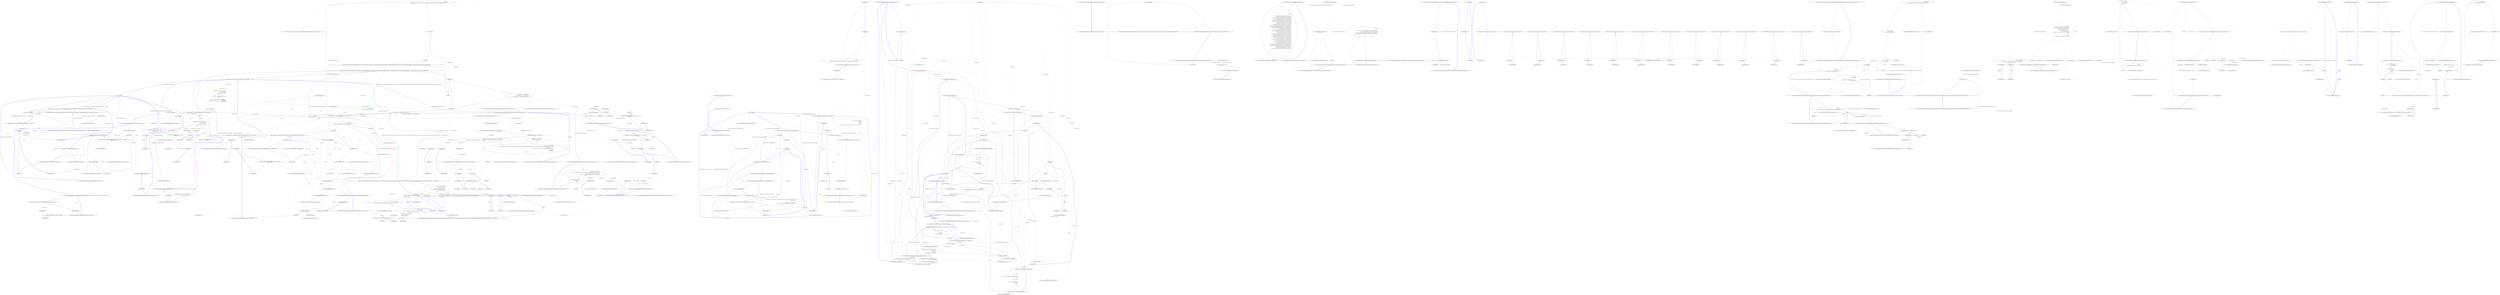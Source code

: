digraph  {
m0_69 [label="Entry Nancy.Responses.Negotiation.IResponseProcessor.Process(Nancy.Responses.Negotiation.MediaRange, dynamic, Nancy.NancyContext)", span="32-32", cluster="Nancy.Responses.Negotiation.IResponseProcessor.Process(Nancy.Responses.Negotiation.MediaRange, dynamic, Nancy.NancyContext)", file="DefaultRouteInvoker.cs"];
m0_111 [label="Entry System.Collections.Generic.ICollection<T>.Add(T)", span="0-0", cluster="System.Collections.Generic.ICollection<T>.Add(T)", file="DefaultRouteInvoker.cs"];
m0_36 [label="Entry Unk.Any", span="", cluster="Unk.Any", file="DefaultRouteInvoker.cs"];
m0_108 [label="Entry Nancy.Response.WithHeader(string, string)", span="46-46", cluster="Nancy.Response.WithHeader(string, string)", file="DefaultRouteInvoker.cs"];
m0_66 [label="Entry System.Linq.IOrderedEnumerable<TSource>.ThenByDescending<TSource, TKey>(System.Func<TSource, TKey>)", span="0-0", cluster="System.Linq.IOrderedEnumerable<TSource>.ThenByDescending<TSource, TKey>(System.Func<TSource, TKey>)", file="DefaultRouteInvoker.cs"];
m0_182 [label="Entry Unk.SelectMany", span="", cluster="Unk.SelectMany", file="DefaultRouteInvoker.cs"];
m0_0 [label="Entry Nancy.Routing.DefaultRouteInvoker.DefaultRouteInvoker(System.Collections.Generic.IEnumerable<Nancy.Responses.Negotiation.IResponseProcessor>, Nancy.Conventions.AcceptHeaderCoercionConventions)", span="20-20", cluster="Nancy.Routing.DefaultRouteInvoker.DefaultRouteInvoker(System.Collections.Generic.IEnumerable<Nancy.Responses.Negotiation.IResponseProcessor>, Nancy.Conventions.AcceptHeaderCoercionConventions)", file="DefaultRouteInvoker.cs"];
m0_1 [label="this.processors = processors", span="22-22", cluster="Nancy.Routing.DefaultRouteInvoker.DefaultRouteInvoker(System.Collections.Generic.IEnumerable<Nancy.Responses.Negotiation.IResponseProcessor>, Nancy.Conventions.AcceptHeaderCoercionConventions)", file="DefaultRouteInvoker.cs"];
m0_2 [label="this.coercionConventions = coercionConventions", span="23-23", cluster="Nancy.Routing.DefaultRouteInvoker.DefaultRouteInvoker(System.Collections.Generic.IEnumerable<Nancy.Responses.Negotiation.IResponseProcessor>, Nancy.Conventions.AcceptHeaderCoercionConventions)", file="DefaultRouteInvoker.cs"];
m0_3 [label="Exit Nancy.Routing.DefaultRouteInvoker.DefaultRouteInvoker(System.Collections.Generic.IEnumerable<Nancy.Responses.Negotiation.IResponseProcessor>, Nancy.Conventions.AcceptHeaderCoercionConventions)", span="20-20", cluster="Nancy.Routing.DefaultRouteInvoker.DefaultRouteInvoker(System.Collections.Generic.IEnumerable<Nancy.Responses.Negotiation.IResponseProcessor>, Nancy.Conventions.AcceptHeaderCoercionConventions)", file="DefaultRouteInvoker.cs"];
m0_4 [label="Entry Nancy.Routing.DefaultRouteInvoker.Invoke(Nancy.Routing.Route, Nancy.DynamicDictionary, Nancy.NancyContext)", span="33-33", cluster="Nancy.Routing.DefaultRouteInvoker.Invoke(Nancy.Routing.Route, Nancy.DynamicDictionary, Nancy.NancyContext)", file="DefaultRouteInvoker.cs"];
m0_68 [label="Entry Nancy.Responses.Negotiation.NegotiationContext.GetModelForMediaRange(Nancy.Responses.Negotiation.MediaRange)", span="82-82", cluster="Nancy.Responses.Negotiation.NegotiationContext.GetModelForMediaRange(Nancy.Responses.Negotiation.MediaRange)", file="DefaultRouteInvoker.cs"];
m0_67 [label="Entry object.GetType()", span="0-0", cluster="object.GetType()", file="DefaultRouteInvoker.cs"];
m0_102 [label="Entry Nancy.Routing.DefaultRouteInvoker.GetNegotiator(object, Nancy.NancyContext)", span="254-254", cluster="Nancy.Routing.DefaultRouteInvoker.GetNegotiator(object, Nancy.NancyContext)", file="DefaultRouteInvoker.cs"];
m0_212 [label="var negotiator = routeResult as Negotiator", span="256-256", cluster="Nancy.Routing.DefaultRouteInvoker.GetNegotiator(object, Nancy.NancyContext)", file="DefaultRouteInvoker.cs"];
m0_214 [label="context.WriteTraceLog(sb => sb.AppendFormat(''[DefaultRouteInvoker] Wrapping result of type {0} in negotiator\n'', routeResult.GetType()))", span="260-260", cluster="Nancy.Routing.DefaultRouteInvoker.GetNegotiator(object, Nancy.NancyContext)", file="DefaultRouteInvoker.cs"];
m0_215 [label="negotiator = new Negotiator(context)", span="262-262", cluster="Nancy.Routing.DefaultRouteInvoker.GetNegotiator(object, Nancy.NancyContext)", file="DefaultRouteInvoker.cs"];
m0_216 [label="negotiator.WithModel(routeResult)", span="263-263", cluster="Nancy.Routing.DefaultRouteInvoker.GetNegotiator(object, Nancy.NancyContext)", file="DefaultRouteInvoker.cs"];
m0_217 [label="return negotiator;", span="266-266", cluster="Nancy.Routing.DefaultRouteInvoker.GetNegotiator(object, Nancy.NancyContext)", file="DefaultRouteInvoker.cs"];
m0_213 [label="negotiator == null", span="258-258", cluster="Nancy.Routing.DefaultRouteInvoker.GetNegotiator(object, Nancy.NancyContext)", file="DefaultRouteInvoker.cs"];
m0_218 [label="Exit Nancy.Routing.DefaultRouteInvoker.GetNegotiator(object, Nancy.NancyContext)", span="254-254", cluster="Nancy.Routing.DefaultRouteInvoker.GetNegotiator(object, Nancy.NancyContext)", file="DefaultRouteInvoker.cs"];
m0_200 [label="Entry Unk.Matches", span="", cluster="Unk.Matches", file="DefaultRouteInvoker.cs"];
m0_109 [label="Entry Nancy.Routing.DefaultRouteInvoker.AddLinkHeaders(Nancy.NancyContext, System.Collections.Generic.IEnumerable<System.Tuple<string, System.Collections.Generic.IEnumerable<System.Tuple<Nancy.Responses.Negotiation.IResponseProcessor, Nancy.Responses.Negotiation.ProcessorMatch>>>>, Nancy.Response)", span="188-188", cluster="Nancy.Routing.DefaultRouteInvoker.AddLinkHeaders(Nancy.NancyContext, System.Collections.Generic.IEnumerable<System.Tuple<string, System.Collections.Generic.IEnumerable<System.Tuple<Nancy.Responses.Negotiation.IResponseProcessor, Nancy.Responses.Negotiation.ProcessorMatch>>>>, Nancy.Response)", file="DefaultRouteInvoker.cs"];
m0_142 [label="var linkProcessors = compatibleHeaders\r\n                .SelectMany(m => m.Item2)\r\n                .SelectMany(p => p.Item1.ExtensionMappings)\r\n                .Where(map => !map.Item2.Matches(response.ContentType))\r\n                .DistinctBy(x => x.Item1)\r\n                .ToArray()", span="190-195", cluster="Nancy.Routing.DefaultRouteInvoker.AddLinkHeaders(Nancy.NancyContext, System.Collections.Generic.IEnumerable<System.Tuple<string, System.Collections.Generic.IEnumerable<System.Tuple<Nancy.Responses.Negotiation.IResponseProcessor, Nancy.Responses.Negotiation.ProcessorMatch>>>>, Nancy.Response)", file="DefaultRouteInvoker.cs"];
m0_145 [label="var baseUrl = \r\n                context.Request.Url.BasePath + ''/'' + Path.GetFileNameWithoutExtension(context.Request.Url.Path)", span="202-203", cluster="Nancy.Routing.DefaultRouteInvoker.AddLinkHeaders(Nancy.NancyContext, System.Collections.Generic.IEnumerable<System.Tuple<string, System.Collections.Generic.IEnumerable<System.Tuple<Nancy.Responses.Negotiation.IResponseProcessor, Nancy.Responses.Negotiation.ProcessorMatch>>>>, Nancy.Response)", file="DefaultRouteInvoker.cs"];
m0_147 [label="response.Headers[''Link''] = links", span="209-209", cluster="Nancy.Routing.DefaultRouteInvoker.AddLinkHeaders(Nancy.NancyContext, System.Collections.Generic.IEnumerable<System.Tuple<string, System.Collections.Generic.IEnumerable<System.Tuple<Nancy.Responses.Negotiation.IResponseProcessor, Nancy.Responses.Negotiation.ProcessorMatch>>>>, Nancy.Response)", file="DefaultRouteInvoker.cs"];
m0_143 [label="!linkProcessors.Any()", span="197-197", cluster="Nancy.Routing.DefaultRouteInvoker.AddLinkHeaders(Nancy.NancyContext, System.Collections.Generic.IEnumerable<System.Tuple<string, System.Collections.Generic.IEnumerable<System.Tuple<Nancy.Responses.Negotiation.IResponseProcessor, Nancy.Responses.Negotiation.ProcessorMatch>>>>, Nancy.Response)", file="DefaultRouteInvoker.cs"];
m0_144 [label="return;", span="199-199", cluster="Nancy.Routing.DefaultRouteInvoker.AddLinkHeaders(Nancy.NancyContext, System.Collections.Generic.IEnumerable<System.Tuple<string, System.Collections.Generic.IEnumerable<System.Tuple<Nancy.Responses.Negotiation.IResponseProcessor, Nancy.Responses.Negotiation.ProcessorMatch>>>>, Nancy.Response)", file="DefaultRouteInvoker.cs"];
m0_146 [label="var links = linkProcessors\r\n                .Select(lp => string.Format(''<{0}.{1}>; rel=\''{2}\'''', baseUrl, lp.Item1, lp.Item2))\r\n                .Aggregate((lp1, lp2) => lp1 + '','' + lp2)", span="205-207", cluster="Nancy.Routing.DefaultRouteInvoker.AddLinkHeaders(Nancy.NancyContext, System.Collections.Generic.IEnumerable<System.Tuple<string, System.Collections.Generic.IEnumerable<System.Tuple<Nancy.Responses.Negotiation.IResponseProcessor, Nancy.Responses.Negotiation.ProcessorMatch>>>>, Nancy.Response)", file="DefaultRouteInvoker.cs"];
m0_148 [label="Exit Nancy.Routing.DefaultRouteInvoker.AddLinkHeaders(Nancy.NancyContext, System.Collections.Generic.IEnumerable<System.Tuple<string, System.Collections.Generic.IEnumerable<System.Tuple<Nancy.Responses.Negotiation.IResponseProcessor, Nancy.Responses.Negotiation.ProcessorMatch>>>>, Nancy.Response)", span="188-188", cluster="Nancy.Routing.DefaultRouteInvoker.AddLinkHeaders(Nancy.NancyContext, System.Collections.Generic.IEnumerable<System.Tuple<string, System.Collections.Generic.IEnumerable<System.Tuple<Nancy.Responses.Negotiation.IResponseProcessor, Nancy.Responses.Negotiation.ProcessorMatch>>>>, Nancy.Response)", file="DefaultRouteInvoker.cs"];
m0_40 [label="Entry Nancy.Responses.Negotiation.IResponseProcessor.CanProcess(Nancy.Responses.Negotiation.MediaRange, dynamic, Nancy.NancyContext)", span="23-23", cluster="Nancy.Responses.Negotiation.IResponseProcessor.CanProcess(Nancy.Responses.Negotiation.MediaRange, dynamic, Nancy.NancyContext)", file="DefaultRouteInvoker.cs"];
m0_105 [label="Entry System.Collections.Generic.IEnumerable<TSource>.Any<TSource>()", span="0-0", cluster="System.Collections.Generic.IEnumerable<TSource>.Any<TSource>()", file="DefaultRouteInvoker.cs"];
m0_5 [label="var result = route.Invoke(parameters)", span="35-35", cluster="Nancy.Routing.DefaultRouteInvoker.Invoke(Nancy.Routing.Route, Nancy.DynamicDictionary, Nancy.NancyContext)", file="DefaultRouteInvoker.cs"];
m0_6 [label="result == null", span="37-37", cluster="Nancy.Routing.DefaultRouteInvoker.Invoke(Nancy.Routing.Route, Nancy.DynamicDictionary, Nancy.NancyContext)", file="DefaultRouteInvoker.cs"];
m0_7 [label="context.WriteTraceLog(sb => sb.AppendLine(''[DefaultRouteInvoker] Invocation of route returned null''))", span="39-39", cluster="Nancy.Routing.DefaultRouteInvoker.Invoke(Nancy.Routing.Route, Nancy.DynamicDictionary, Nancy.NancyContext)", file="DefaultRouteInvoker.cs"];
m0_220 [label="Entry Nancy.Responses.Negotiation.Negotiator.WithModel(dynamic)", span="125-125", cluster="Nancy.Responses.Negotiation.Negotiator.WithModel(dynamic)", file="DefaultRouteInvoker.cs"];
m0_23 [label="Entry Nancy.Routing.DefaultRouteInvoker.ProcessAsRealResponse(dynamic, Nancy.NancyContext)", span="81-81", cluster="Nancy.Routing.DefaultRouteInvoker.ProcessAsRealResponse(dynamic, Nancy.NancyContext)", file="DefaultRouteInvoker.cs"];
m0_48 [label="context.WriteTraceLog(sb => sb.AppendLine(''[DefaultRouteInvoker] Processing as real response''))", span="83-83", cluster="Nancy.Routing.DefaultRouteInvoker.ProcessAsRealResponse(dynamic, Nancy.NancyContext)", file="DefaultRouteInvoker.cs"];
m0_49 [label="return (Response)routeResult;", span="85-85", cluster="Nancy.Routing.DefaultRouteInvoker.ProcessAsRealResponse(dynamic, Nancy.NancyContext)", file="DefaultRouteInvoker.cs"];
m0_50 [label="Exit Nancy.Routing.DefaultRouteInvoker.ProcessAsRealResponse(dynamic, Nancy.NancyContext)", span="81-81", cluster="Nancy.Routing.DefaultRouteInvoker.ProcessAsRealResponse(dynamic, Nancy.NancyContext)", file="DefaultRouteInvoker.cs"];
m0_14 [label="return;", span="84-84", cluster="lambda expression", file="DefaultRouteInvoker.cs"];
m0_20 [label="Exit lambda expression", span="80-80", cluster="lambda expression", file="DefaultRouteInvoker.cs"];
m0_19 [label="c.Name == CsrfToken.DEFAULT_CSRF_KEY", span="80-80", cluster="lambda expression", file="DefaultRouteInvoker.cs"];
m0_21 [label="Exit Nancy.Routing.DefaultRouteInvoker.InvokeRouteWithStrategy(dynamic, Nancy.NancyContext)", span="46-46", cluster="Nancy.Routing.DefaultRouteInvoker.InvokeRouteWithStrategy(dynamic, Nancy.NancyContext)", file="DefaultRouteInvoker.cs"];
m0_29 [label="Entry Nancy.Routing.DefaultRouteInvoker.GetCompatibleProcessorsByHeader(string, dynamic, Nancy.NancyContext)", span="68-68", cluster="Nancy.Routing.DefaultRouteInvoker.GetCompatibleProcessorsByHeader(string, dynamic, Nancy.NancyContext)", file="DefaultRouteInvoker.cs"];
m0_30 [label="var compatibleProcessors = this.processors\r\n                .Select(processor => Tuple.Create(processor, (ProcessorMatch)processor.CanProcess(acceptHeader, model, context)))\r\n                .Where(x => x.Item2.ModelResult != MatchResult.NoMatch)\r\n                .Where(x => x.Item2.RequestedContentTypeResult != MatchResult.NoMatch)\r\n                .ToList()", span="70-74", cluster="Nancy.Routing.DefaultRouteInvoker.GetCompatibleProcessorsByHeader(string, dynamic, Nancy.NancyContext)", file="DefaultRouteInvoker.cs"];
m0_31 [label="return compatibleProcessors.Any() ?\r\n                compatibleProcessors :\r\n                null;", span="76-78", cluster="Nancy.Routing.DefaultRouteInvoker.GetCompatibleProcessorsByHeader(string, dynamic, Nancy.NancyContext)", file="DefaultRouteInvoker.cs"];
m0_32 [label="Exit Nancy.Routing.DefaultRouteInvoker.GetCompatibleProcessorsByHeader(string, dynamic, Nancy.NancyContext)", span="68-68", cluster="Nancy.Routing.DefaultRouteInvoker.GetCompatibleProcessorsByHeader(string, dynamic, Nancy.NancyContext)", file="DefaultRouteInvoker.cs"];
m0_162 [label="Entry Nancy.Responses.Negotiation.MediaRange.Matches(Nancy.Responses.Negotiation.MediaRange)", span="35-35", cluster="Nancy.Responses.Negotiation.MediaRange.Matches(Nancy.Responses.Negotiation.MediaRange)", file="DefaultRouteInvoker.cs"];
m0_34 [label="Entry Unk.Where", span="", cluster="Unk.Where", file="DefaultRouteInvoker.cs"];
m0_121 [label="Entry Unk.Aggregate", span="", cluster="Unk.Aggregate", file="DefaultRouteInvoker.cs"];
m0_184 [label="Entry Unk.ToArray", span="", cluster="Unk.ToArray", file="DefaultRouteInvoker.cs"];
m0_183 [label="Entry Tuple<string, IEnumerable<Tuple<IResponseProcessor, ProcessorMatch>>>.cstr", span="", cluster="Tuple<string, IEnumerable<Tuple<IResponseProcessor, ProcessorMatch>>>.cstr", file="DefaultRouteInvoker.cs"];
m0_122 [label="Entry Unk.AppendFormat", span="", cluster="Unk.AppendFormat", file="DefaultRouteInvoker.cs"];
m0_79 [label="Entry System.Text.StringBuilder.AppendFormat(string, object)", span="0-0", cluster="System.Text.StringBuilder.AppendFormat(string, object)", file="DefaultRouteInvoker.cs"];
m0_204 [label="Entry Unk.ToString", span="", cluster="Unk.ToString", file="DefaultRouteInvoker.cs"];
m0_8 [label="result = new Response()", span="40-40", cluster="Nancy.Routing.DefaultRouteInvoker.Invoke(Nancy.Routing.Route, Nancy.DynamicDictionary, Nancy.NancyContext)", file="DefaultRouteInvoker.cs"];
m0_9 [label="Entry lambda expression", span="73-88", cluster="lambda expression", file="DefaultRouteInvoker.cs"];
m0_10 [label="context.Response == null || context.Response.Cookies == null", span="75-75", cluster="lambda expression", file="DefaultRouteInvoker.cs"];
m0_149 [label="Entry System.Collections.Generic.IEnumerable<TSource>.SelectMany<TSource, TResult>(System.Func<TSource, System.Collections.Generic.IEnumerable<TResult>>)", span="0-0", cluster="System.Collections.Generic.IEnumerable<TSource>.SelectMany<TSource, TResult>(System.Func<TSource, System.Collections.Generic.IEnumerable<TResult>>)", file="DefaultRouteInvoker.cs"];
m0_13 [label="csrfCookie == null", span="82-82", cluster="lambda expression", file="DefaultRouteInvoker.cs"];
m0_103 [label="Entry Unk.WriteTraceLog", span="", cluster="Unk.WriteTraceLog", file="DefaultRouteInvoker.cs"];
m0_41 [label="Entry System.Tuple.Create<T1, T2>(T1, T2)", span="0-0", cluster="System.Tuple.Create<T1, T2>(T1, T2)", file="DefaultRouteInvoker.cs"];
m0_110 [label="Entry Nancy.Routing.DefaultRouteInvoker.AddNegotiatedHeaders(Nancy.Responses.Negotiation.Negotiator, Nancy.Response)", span="180-180", cluster="Nancy.Routing.DefaultRouteInvoker.AddNegotiatedHeaders(Nancy.Responses.Negotiation.Negotiator, Nancy.Response)", file="DefaultRouteInvoker.cs"];
m0_139 [label="negotiator.NegotiationContext.Headers", span="182-182", cluster="Nancy.Routing.DefaultRouteInvoker.AddNegotiatedHeaders(Nancy.Responses.Negotiation.Negotiator, Nancy.Response)", file="DefaultRouteInvoker.cs"];
m0_140 [label="response.Headers[header.Key] = header.Value", span="184-184", cluster="Nancy.Routing.DefaultRouteInvoker.AddNegotiatedHeaders(Nancy.Responses.Negotiation.Negotiator, Nancy.Response)", file="DefaultRouteInvoker.cs"];
m0_141 [label="Exit Nancy.Routing.DefaultRouteInvoker.AddNegotiatedHeaders(Nancy.Responses.Negotiation.Negotiator, Nancy.Response)", span="180-180", cluster="Nancy.Routing.DefaultRouteInvoker.AddNegotiatedHeaders(Nancy.Responses.Negotiation.Negotiator, Nancy.Response)", file="DefaultRouteInvoker.cs"];
m0_126 [label="Entry Nancy.Responses.Negotiation.MediaRange.ToString()", span="72-72", cluster="Nancy.Responses.Negotiation.MediaRange.ToString()", file="DefaultRouteInvoker.cs"];
m0_106 [label="Entry Nancy.Responses.NotAcceptableResponse.NotAcceptableResponse()", span="10-10", cluster="Nancy.Responses.NotAcceptableResponse.NotAcceptableResponse()", file="DefaultRouteInvoker.cs"];
m0_104 [label="Entry Nancy.Routing.DefaultRouteInvoker.GetCompatibleHeaders(Nancy.NancyContext, Nancy.Responses.Negotiation.Negotiator)", span="212-212", cluster="Nancy.Routing.DefaultRouteInvoker.GetCompatibleHeaders(Nancy.NancyContext, Nancy.Responses.Negotiation.Negotiator)", file="DefaultRouteInvoker.cs"];
m0_173 [label="var coercedAcceptHeaders = this.GetCoercedAcceptHeaders(context).ToArray()", span="214-214", cluster="Nancy.Routing.DefaultRouteInvoker.GetCompatibleHeaders(Nancy.NancyContext, Nancy.Responses.Negotiation.Negotiator)", file="DefaultRouteInvoker.cs"];
m0_179 [label="return (from header in acceptHeaders\r\n                    let compatibleProcessors = (IEnumerable<Tuple<IResponseProcessor, ProcessorMatch>>)GetCompatibleProcessorsByHeader(header.Item1, negotiator.NegotiationContext.GetModelForMediaRange(header.Item1), context)\r\n                    where compatibleProcessors != null\r\n                    select new Tuple<string, IEnumerable<Tuple<IResponseProcessor, ProcessorMatch>>>(\r\n                        header.Item1,\r\n                        compatibleProcessors\r\n                    )).ToArray();", span="233-239", cluster="Nancy.Routing.DefaultRouteInvoker.GetCompatibleHeaders(Nancy.NancyContext, Nancy.Responses.Negotiation.Negotiator)", file="DefaultRouteInvoker.cs"];
m0_175 [label="var permissableMediaRanges = negotiator.NegotiationContext.PermissableMediaRanges", span="218-218", cluster="Nancy.Routing.DefaultRouteInvoker.GetCompatibleHeaders(Nancy.NancyContext, Nancy.Responses.Negotiation.Negotiator)", file="DefaultRouteInvoker.cs"];
m0_174 [label="List<Tuple<string, decimal>> acceptHeaders", span="216-216", cluster="Nancy.Routing.DefaultRouteInvoker.GetCompatibleHeaders(Nancy.NancyContext, Nancy.Responses.Negotiation.Negotiator)", file="DefaultRouteInvoker.cs"];
m0_177 [label="acceptHeaders = coercedAcceptHeaders\r\n                    .Where(header => header.Item2 > 0m)\r\n                    .ToList()", span="222-224", cluster="Nancy.Routing.DefaultRouteInvoker.GetCompatibleHeaders(Nancy.NancyContext, Nancy.Responses.Negotiation.Negotiator)", file="DefaultRouteInvoker.cs"];
m0_178 [label="acceptHeaders = coercedAcceptHeaders.Where(header => header.Item2 > 0m)\r\n                    .SelectMany(header => permissableMediaRanges.Where(mr => mr.Matches(header.Item1)).Select(mr => Tuple.Create(mr.ToString(), header.Item2)))\r\n                    .ToList()", span="228-230", cluster="Nancy.Routing.DefaultRouteInvoker.GetCompatibleHeaders(Nancy.NancyContext, Nancy.Responses.Negotiation.Negotiator)", file="DefaultRouteInvoker.cs"];
m0_176 [label="permissableMediaRanges.Any(mr => mr.IsWildcard)", span="220-220", cluster="Nancy.Routing.DefaultRouteInvoker.GetCompatibleHeaders(Nancy.NancyContext, Nancy.Responses.Negotiation.Negotiator)", file="DefaultRouteInvoker.cs"];
m0_180 [label="Exit Nancy.Routing.DefaultRouteInvoker.GetCompatibleHeaders(Nancy.NancyContext, Nancy.Responses.Negotiation.Negotiator)", span="212-212", cluster="Nancy.Routing.DefaultRouteInvoker.GetCompatibleHeaders(Nancy.NancyContext, Nancy.Responses.Negotiation.Negotiator)", file="DefaultRouteInvoker.cs"];
m0_24 [label="Entry Nancy.Routing.DefaultRouteInvoker.ProcessAsNegotiator(object, Nancy.NancyContext)", span="114-114", cluster="Nancy.Routing.DefaultRouteInvoker.ProcessAsNegotiator(object, Nancy.NancyContext)", file="DefaultRouteInvoker.cs"];
m0_82 [label="context.WriteTraceLog(sb =>\r\n            {\r\n                var allowableFormats = negotiator.NegotiationContext\r\n                    .PermissableMediaRanges\r\n                    .Select(mr => mr.ToString())\r\n                    .Aggregate((t1, t2) => t1 + '', '' + t2);\r\n\r\n                var acceptFormants = context.Request.Headers[''accept'']\r\n                                                    .Aggregate((t1, t2) => t1 + '', '' + t2);\r\n\r\n                sb.AppendFormat(''[DefaultRouteInvoker] Accept header: {0}\n'', acceptFormants);\r\n                sb.AppendFormat(''[DefaultRouteInvoker] Acceptable media ranges: {0}\n'', allowableFormats);\r\n            })", span="121-133", cluster="Nancy.Routing.DefaultRouteInvoker.ProcessAsNegotiator(object, Nancy.NancyContext)", color=green, community=0, file="DefaultRouteInvoker.cs"];
m0_81 [label="var negotiator =\r\n                GetNegotiator(routeResult, context)", span="118-119", cluster="Nancy.Routing.DefaultRouteInvoker.ProcessAsNegotiator(object, Nancy.NancyContext)", file="DefaultRouteInvoker.cs"];
m0_83 [label="var compatibleHeaders =\r\n                this.GetCompatibleHeaders(context, negotiator)", span="135-136", cluster="Nancy.Routing.DefaultRouteInvoker.ProcessAsNegotiator(object, Nancy.NancyContext)", color=green, community=0, file="DefaultRouteInvoker.cs"];
m0_84 [label="!compatibleHeaders.Any()", span="138-138", cluster="Nancy.Routing.DefaultRouteInvoker.ProcessAsNegotiator(object, Nancy.NancyContext)", color=green, community=0, file="DefaultRouteInvoker.cs"];
m0_87 [label="var response =\r\n                NegotiateResponse(compatibleHeaders, routeResult, negotiator, context)", span="145-146", cluster="Nancy.Routing.DefaultRouteInvoker.ProcessAsNegotiator(object, Nancy.NancyContext)", file="DefaultRouteInvoker.cs"];
m0_91 [label="compatibleHeaders.Count() > 1", span="155-155", cluster="Nancy.Routing.DefaultRouteInvoker.ProcessAsNegotiator(object, Nancy.NancyContext)", file="DefaultRouteInvoker.cs"];
m0_93 [label="AddLinkHeaders(context, compatibleHeaders, response)", span="160-160", cluster="Nancy.Routing.DefaultRouteInvoker.ProcessAsNegotiator(object, Nancy.NancyContext)", file="DefaultRouteInvoker.cs"];
m0_85 [label="context.WriteTraceLog(sb => sb.AppendLine(''[DefaultRouteInvoker] Unable to negotiate response - no headers compatible''))", span="140-140", cluster="Nancy.Routing.DefaultRouteInvoker.ProcessAsNegotiator(object, Nancy.NancyContext)", file="DefaultRouteInvoker.cs"];
m0_80 [label="context.WriteTraceLog(sb => sb.AppendLine(''[DefaultRouteInvoker] Processing as negotiation''))", span="116-116", cluster="Nancy.Routing.DefaultRouteInvoker.ProcessAsNegotiator(object, Nancy.NancyContext)", file="DefaultRouteInvoker.cs"];
m0_89 [label="context.WriteTraceLog(sb => sb.AppendLine(''[DefaultRouteInvoker] Unable to negotiate response - no processors returned valid response''))", span="150-150", cluster="Nancy.Routing.DefaultRouteInvoker.ProcessAsNegotiator(object, Nancy.NancyContext)", file="DefaultRouteInvoker.cs"];
m0_95 [label="AddNegotiatedHeaders(negotiator, response)", span="164-164", cluster="Nancy.Routing.DefaultRouteInvoker.ProcessAsNegotiator(object, Nancy.NancyContext)", file="DefaultRouteInvoker.cs"];
m0_96 [label="negotiator.NegotiationContext.StatusCode.HasValue", span="167-167", cluster="Nancy.Routing.DefaultRouteInvoker.ProcessAsNegotiator(object, Nancy.NancyContext)", file="DefaultRouteInvoker.cs"];
m0_97 [label="response.StatusCode = negotiator.NegotiationContext.StatusCode.Value", span="169-169", cluster="Nancy.Routing.DefaultRouteInvoker.ProcessAsNegotiator(object, Nancy.NancyContext)", file="DefaultRouteInvoker.cs"];
m0_98 [label="negotiator.NegotiationContext.Cookies", span="172-172", cluster="Nancy.Routing.DefaultRouteInvoker.ProcessAsNegotiator(object, Nancy.NancyContext)", file="DefaultRouteInvoker.cs"];
m0_88 [label="response == null", span="148-148", cluster="Nancy.Routing.DefaultRouteInvoker.ProcessAsNegotiator(object, Nancy.NancyContext)", file="DefaultRouteInvoker.cs"];
m0_92 [label="response.WithHeader(''Vary'', ''Accept'')", span="157-157", cluster="Nancy.Routing.DefaultRouteInvoker.ProcessAsNegotiator(object, Nancy.NancyContext)", file="DefaultRouteInvoker.cs"];
m0_94 [label="!(response is NotAcceptableResponse)", span="162-162", cluster="Nancy.Routing.DefaultRouteInvoker.ProcessAsNegotiator(object, Nancy.NancyContext)", file="DefaultRouteInvoker.cs"];
m0_99 [label="response.Cookies.Add(cookie)", span="174-174", cluster="Nancy.Routing.DefaultRouteInvoker.ProcessAsNegotiator(object, Nancy.NancyContext)", file="DefaultRouteInvoker.cs"];
m0_100 [label="return response;", span="177-177", cluster="Nancy.Routing.DefaultRouteInvoker.ProcessAsNegotiator(object, Nancy.NancyContext)", file="DefaultRouteInvoker.cs"];
m0_90 [label="response = new NotAcceptableResponse()", span="152-152", cluster="Nancy.Routing.DefaultRouteInvoker.ProcessAsNegotiator(object, Nancy.NancyContext)", file="DefaultRouteInvoker.cs"];
m0_86 [label="return new NotAcceptableResponse();", span="142-142", cluster="Nancy.Routing.DefaultRouteInvoker.ProcessAsNegotiator(object, Nancy.NancyContext)", file="DefaultRouteInvoker.cs"];
m0_101 [label="Exit Nancy.Routing.DefaultRouteInvoker.ProcessAsNegotiator(object, Nancy.NancyContext)", span="114-114", cluster="Nancy.Routing.DefaultRouteInvoker.ProcessAsNegotiator(object, Nancy.NancyContext)", file="DefaultRouteInvoker.cs"];
m0_51 [label="Entry lambda expression", span="83-83", cluster="lambda expression", file="DefaultRouteInvoker.cs"];
m0_12 [label="Entry Nancy.NancyContext.WriteTraceLog(System.Action<System.Text.StringBuilder>)", span="83-83", cluster="Nancy.NancyContext.WriteTraceLog(System.Action<System.Text.StringBuilder>)", file="DefaultRouteInvoker.cs"];
m0_15 [label="Entry lambda expression", span="39-39", cluster="lambda expression", file="DefaultRouteInvoker.cs"];
m0_11 [label="Entry Nancy.Routing.Route.Invoke(Nancy.DynamicDictionary)", span="54-54", cluster="Nancy.Routing.Route.Invoke(Nancy.DynamicDictionary)", file="DefaultRouteInvoker.cs"];
m0_18 [label="Entry System.Text.StringBuilder.AppendLine(string)", span="0-0", cluster="System.Text.StringBuilder.AppendLine(string)", file="DefaultRouteInvoker.cs"];
m0_16 [label="sb.AppendLine(''[DefaultRouteInvoker] Invocation of route returned null'')", span="39-39", cluster="lambda expression", file="DefaultRouteInvoker.cs"];
m0_115 [label="Entry lambda expression", span="121-133", cluster="lambda expression", file="DefaultRouteInvoker.cs"];
m0_118 [label="sb.AppendFormat(''[DefaultRouteInvoker] Accept header: {0}\n'', acceptFormants)", span="131-131", cluster="lambda expression", color=green, community=0, file="DefaultRouteInvoker.cs"];
m0_117 [label="var acceptFormants = context.Request.Headers[''accept'']\r\n                                                    .Aggregate((t1, t2) => t1 + '', '' + t2)", span="128-129", cluster="lambda expression", file="DefaultRouteInvoker.cs"];
m0_119 [label="sb.AppendFormat(''[DefaultRouteInvoker] Acceptable media ranges: {0}\n'', allowableFormats)", span="132-132", cluster="lambda expression", color=green, community=0, file="DefaultRouteInvoker.cs"];
m0_116 [label="var allowableFormats = negotiator.NegotiationContext\r\n                    .PermissableMediaRanges\r\n                    .Select(mr => mr.ToString())\r\n                    .Aggregate((t1, t2) => t1 + '', '' + t2)", span="123-126", cluster="lambda expression", file="DefaultRouteInvoker.cs"];
m0_120 [label="Exit lambda expression", span="121-133", cluster="lambda expression", file="DefaultRouteInvoker.cs"];
m0_160 [label="!map.Item2.Matches(response.ContentType)", span="193-193", cluster="lambda expression", file="DefaultRouteInvoker.cs"];
m0_133 [label="Entry lambda expression", span="140-140", cluster="lambda expression", file="DefaultRouteInvoker.cs"];
m0_130 [label="Entry lambda expression", span="129-129", cluster="lambda expression", file="DefaultRouteInvoker.cs"];
m0_123 [label="Entry lambda expression", span="125-125", cluster="lambda expression", file="DefaultRouteInvoker.cs"];
m0_127 [label="Entry lambda expression", span="126-126", cluster="lambda expression", file="DefaultRouteInvoker.cs"];
m0_222 [label="sb.AppendFormat(''[DefaultRouteInvoker] Wrapping result of type {0} in negotiator\n'', routeResult.GetType())", span="260-260", cluster="lambda expression", file="DefaultRouteInvoker.cs"];
m0_112 [label="Entry lambda expression", span="116-116", cluster="lambda expression", file="DefaultRouteInvoker.cs"];
m0_136 [label="Entry lambda expression", span="150-150", cluster="lambda expression", file="DefaultRouteInvoker.cs"];
m0_37 [label="Entry lambda expression", span="71-71", cluster="lambda expression", file="DefaultRouteInvoker.cs"];
m0_42 [label="Entry lambda expression", span="72-72", cluster="lambda expression", file="DefaultRouteInvoker.cs"];
m0_45 [label="Entry lambda expression", span="73-73", cluster="lambda expression", file="DefaultRouteInvoker.cs"];
m0_76 [label="Entry lambda expression", span="99-99", cluster="lambda expression", file="DefaultRouteInvoker.cs"];
m0_153 [label="Entry lambda expression", span="191-191", cluster="lambda expression", file="DefaultRouteInvoker.cs"];
m0_156 [label="Entry lambda expression", span="192-192", cluster="lambda expression", file="DefaultRouteInvoker.cs"];
m0_159 [label="Entry lambda expression", span="193-193", cluster="lambda expression", file="DefaultRouteInvoker.cs"];
m0_163 [label="Entry lambda expression", span="194-194", cluster="lambda expression", file="DefaultRouteInvoker.cs"];
m0_161 [label="Exit lambda expression", span="193-193", cluster="lambda expression", file="DefaultRouteInvoker.cs"];
m0_167 [label="string.Format(''<{0}.{1}>; rel=\''{2}\'''', baseUrl, lp.Item1, lp.Item2)", span="206-206", cluster="lambda expression", file="DefaultRouteInvoker.cs"];
m0_38 [label="Tuple.Create(processor, (ProcessorMatch)processor.CanProcess(acceptHeader, model, context))", span="71-71", cluster="lambda expression", file="DefaultRouteInvoker.cs"];
m0_195 [label="permissableMediaRanges.Where(mr => mr.Matches(header.Item1)).Select(mr => Tuple.Create(mr.ToString(), header.Item2))", span="229-229", cluster="lambda expression", file="DefaultRouteInvoker.cs"];
m0_135 [label="Exit lambda expression", span="140-140", cluster="lambda expression", file="DefaultRouteInvoker.cs"];
m0_134 [label="sb.AppendLine(''[DefaultRouteInvoker] Unable to negotiate response - no headers compatible'')", span="140-140", cluster="lambda expression", file="DefaultRouteInvoker.cs"];
m0_132 [label="Exit lambda expression", span="129-129", cluster="lambda expression", file="DefaultRouteInvoker.cs"];
m0_131 [label="t1 + '', '' + t2", span="129-129", cluster="lambda expression", file="DefaultRouteInvoker.cs"];
m0_125 [label="Exit lambda expression", span="125-125", cluster="lambda expression", file="DefaultRouteInvoker.cs"];
m0_124 [label="mr.ToString()", span="125-125", cluster="lambda expression", file="DefaultRouteInvoker.cs"];
m0_129 [label="Exit lambda expression", span="126-126", cluster="lambda expression", file="DefaultRouteInvoker.cs"];
m0_128 [label="t1 + '', '' + t2", span="126-126", cluster="lambda expression", file="DefaultRouteInvoker.cs"];
m0_221 [label="Entry lambda expression", span="260-260", cluster="lambda expression", file="DefaultRouteInvoker.cs"];
m0_223 [label="Exit lambda expression", span="260-260", cluster="lambda expression", file="DefaultRouteInvoker.cs"];
m0_114 [label="Exit lambda expression", span="116-116", cluster="lambda expression", file="DefaultRouteInvoker.cs"];
m0_113 [label="sb.AppendLine(''[DefaultRouteInvoker] Processing as negotiation'')", span="116-116", cluster="lambda expression", file="DefaultRouteInvoker.cs"];
m0_138 [label="Exit lambda expression", span="150-150", cluster="lambda expression", file="DefaultRouteInvoker.cs"];
m0_137 [label="sb.AppendLine(''[DefaultRouteInvoker] Unable to negotiate response - no processors returned valid response'')", span="150-150", cluster="lambda expression", file="DefaultRouteInvoker.cs"];
m0_39 [label="Exit lambda expression", span="71-71", cluster="lambda expression", file="DefaultRouteInvoker.cs"];
m0_44 [label="Exit lambda expression", span="72-72", cluster="lambda expression", file="DefaultRouteInvoker.cs"];
m0_43 [label="x.Item2.ModelResult != MatchResult.NoMatch", span="72-72", cluster="lambda expression", file="DefaultRouteInvoker.cs"];
m0_47 [label="Exit lambda expression", span="73-73", cluster="lambda expression", file="DefaultRouteInvoker.cs"];
m0_46 [label="x.Item2.RequestedContentTypeResult != MatchResult.NoMatch", span="73-73", cluster="lambda expression", file="DefaultRouteInvoker.cs"];
m0_188 [label="Entry lambda expression", span="223-223", cluster="lambda expression", file="DefaultRouteInvoker.cs"];
m0_191 [label="Entry lambda expression", span="228-228", cluster="lambda expression", file="DefaultRouteInvoker.cs"];
m0_194 [label="Entry lambda expression", span="229-229", cluster="lambda expression", file="DefaultRouteInvoker.cs"];
m0_70 [label="Entry lambda expression", span="93-93", cluster="lambda expression", file="DefaultRouteInvoker.cs"];
m0_73 [label="Entry lambda expression", span="94-94", cluster="lambda expression", file="DefaultRouteInvoker.cs"];
m0_77 [label="sb.AppendFormat(''[DefaultRouteInvoker] Invoking processor: {0}\n'', processorType)", span="99-99", cluster="lambda expression", file="DefaultRouteInvoker.cs"];
m0_78 [label="Exit lambda expression", span="99-99", cluster="lambda expression", file="DefaultRouteInvoker.cs"];
m0_155 [label="Exit lambda expression", span="191-191", cluster="lambda expression", file="DefaultRouteInvoker.cs"];
m0_154 [label="m.Item2", span="191-191", cluster="lambda expression", file="DefaultRouteInvoker.cs"];
m0_158 [label="Exit lambda expression", span="192-192", cluster="lambda expression", file="DefaultRouteInvoker.cs"];
m0_157 [label="p.Item1.ExtensionMappings", span="192-192", cluster="lambda expression", file="DefaultRouteInvoker.cs"];
m0_165 [label="Exit lambda expression", span="194-194", cluster="lambda expression", file="DefaultRouteInvoker.cs"];
m0_164 [label="x.Item1", span="194-194", cluster="lambda expression", file="DefaultRouteInvoker.cs"];
m0_166 [label="Entry lambda expression", span="206-206", cluster="lambda expression", file="DefaultRouteInvoker.cs"];
m0_170 [label="Entry lambda expression", span="207-207", cluster="lambda expression", file="DefaultRouteInvoker.cs"];
m0_168 [label="Exit lambda expression", span="206-206", cluster="lambda expression", file="DefaultRouteInvoker.cs"];
m0_185 [label="Entry lambda expression", span="220-220", cluster="lambda expression", file="DefaultRouteInvoker.cs"];
m0_196 [label="Exit lambda expression", span="229-229", cluster="lambda expression", file="DefaultRouteInvoker.cs"];
m0_197 [label="Entry lambda expression", span="229-229", cluster="lambda expression", file="DefaultRouteInvoker.cs"];
m0_201 [label="Entry lambda expression", span="229-229", cluster="lambda expression", file="DefaultRouteInvoker.cs"];
m0_190 [label="Exit lambda expression", span="223-223", cluster="lambda expression", file="DefaultRouteInvoker.cs"];
m0_189 [label="header.Item2 > 0m", span="223-223", cluster="lambda expression", file="DefaultRouteInvoker.cs"];
m0_193 [label="Exit lambda expression", span="228-228", cluster="lambda expression", file="DefaultRouteInvoker.cs"];
m0_192 [label="header.Item2 > 0m", span="228-228", cluster="lambda expression", file="DefaultRouteInvoker.cs"];
m0_198 [label="mr.Matches(header.Item1)", span="229-229", cluster="lambda expression", file="DefaultRouteInvoker.cs"];
m0_202 [label="Tuple.Create(mr.ToString(), header.Item2)", span="229-229", cluster="lambda expression", file="DefaultRouteInvoker.cs"];
m0_72 [label="Exit lambda expression", span="93-93", cluster="lambda expression", file="DefaultRouteInvoker.cs"];
m0_71 [label="x.Item2.ModelResult", span="93-93", cluster="lambda expression", file="DefaultRouteInvoker.cs"];
m0_75 [label="Exit lambda expression", span="94-94", cluster="lambda expression", file="DefaultRouteInvoker.cs"];
m0_74 [label="x.Item2.RequestedContentTypeResult", span="94-94", cluster="lambda expression", file="DefaultRouteInvoker.cs"];
m0_172 [label="Exit lambda expression", span="207-207", cluster="lambda expression", file="DefaultRouteInvoker.cs"];
m0_171 [label="lp1 + '','' + lp2", span="207-207", cluster="lambda expression", file="DefaultRouteInvoker.cs"];
m0_187 [label="Exit lambda expression", span="220-220", cluster="lambda expression", file="DefaultRouteInvoker.cs"];
m0_186 [label="mr.IsWildcard", span="220-220", cluster="lambda expression", file="DefaultRouteInvoker.cs"];
m0_199 [label="Exit lambda expression", span="229-229", cluster="lambda expression", file="DefaultRouteInvoker.cs"];
m0_203 [label="Exit lambda expression", span="229-229", cluster="lambda expression", file="DefaultRouteInvoker.cs"];
m0_17 [label="Entry Unk.FirstOrDefault", span="", cluster="Unk.FirstOrDefault", file="DefaultRouteInvoker.cs"];
m0_52 [label="sb.AppendLine(''[DefaultRouteInvoker] Processing as real response'')", span="83-83", cluster="lambda expression", file="DefaultRouteInvoker.cs"];
m0_53 [label="Exit lambda expression", span="83-83", cluster="lambda expression", file="DefaultRouteInvoker.cs"];
m0_107 [label="Entry System.Collections.Generic.IEnumerable<TSource>.Count<TSource>()", span="0-0", cluster="System.Collections.Generic.IEnumerable<TSource>.Count<TSource>()", file="DefaultRouteInvoker.cs"];
m0_33 [label="Entry Unk.Select", span="", cluster="Unk.Select", file="DefaultRouteInvoker.cs"];
m0_219 [label="Entry Nancy.Responses.Negotiation.Negotiator.Negotiator(Nancy.NancyContext)", span="13-13", cluster="Nancy.Responses.Negotiation.Negotiator.Negotiator(Nancy.NancyContext)", file="DefaultRouteInvoker.cs"];
m0_65 [label="Entry System.Collections.Generic.IEnumerable<TSource>.OrderByDescending<TSource, TKey>(System.Func<TSource, TKey>)", span="0-0", cluster="System.Collections.Generic.IEnumerable<TSource>.OrderByDescending<TSource, TKey>(System.Func<TSource, TKey>)", file="DefaultRouteInvoker.cs"];
m0_35 [label="Entry Unk.ToList", span="", cluster="Unk.ToList", file="DefaultRouteInvoker.cs"];
m0_181 [label="Entry Nancy.Routing.DefaultRouteInvoker.GetCoercedAcceptHeaders(Nancy.NancyContext)", span="242-242", cluster="Nancy.Routing.DefaultRouteInvoker.GetCoercedAcceptHeaders(Nancy.NancyContext)", file="DefaultRouteInvoker.cs"];
m0_207 [label=coercionConventions, span="246-246", cluster="Nancy.Routing.DefaultRouteInvoker.GetCoercedAcceptHeaders(Nancy.NancyContext)", file="DefaultRouteInvoker.cs"];
m0_206 [label="var currentHeaders = context.Request.Headers.Accept", span="244-244", cluster="Nancy.Routing.DefaultRouteInvoker.GetCoercedAcceptHeaders(Nancy.NancyContext)", file="DefaultRouteInvoker.cs"];
m0_208 [label="currentHeaders = coercion.Invoke(currentHeaders, context)", span="248-248", cluster="Nancy.Routing.DefaultRouteInvoker.GetCoercedAcceptHeaders(Nancy.NancyContext)", file="DefaultRouteInvoker.cs"];
m0_209 [label="return currentHeaders;", span="251-251", cluster="Nancy.Routing.DefaultRouteInvoker.GetCoercedAcceptHeaders(Nancy.NancyContext)", file="DefaultRouteInvoker.cs"];
m0_210 [label="Exit Nancy.Routing.DefaultRouteInvoker.GetCoercedAcceptHeaders(Nancy.NancyContext)", span="242-242", cluster="Nancy.Routing.DefaultRouteInvoker.GetCoercedAcceptHeaders(Nancy.NancyContext)", file="DefaultRouteInvoker.cs"];
m0_169 [label="Entry Unk.Format", span="", cluster="Unk.Format", file="DefaultRouteInvoker.cs"];
m0_205 [label="Entry Unk.Create", span="", cluster="Unk.Create", file="DefaultRouteInvoker.cs"];
m0_22 [label="Entry Nancy.Routing.DefaultRouteInvoker.CastResultToResponse(dynamic)", span="56-56", cluster="Nancy.Routing.DefaultRouteInvoker.CastResultToResponse(dynamic)", file="DefaultRouteInvoker.cs"];
m0_27 [label="return null;", span="64-64", cluster="Nancy.Routing.DefaultRouteInvoker.CastResultToResponse(dynamic)", file="DefaultRouteInvoker.cs"];
m0_26 [label=Exception, span="62-62", cluster="Nancy.Routing.DefaultRouteInvoker.CastResultToResponse(dynamic)", file="DefaultRouteInvoker.cs"];
m0_25 [label="return (Response)result;", span="60-60", cluster="Nancy.Routing.DefaultRouteInvoker.CastResultToResponse(dynamic)", file="DefaultRouteInvoker.cs"];
m0_28 [label="Exit Nancy.Routing.DefaultRouteInvoker.CastResultToResponse(dynamic)", span="56-56", cluster="Nancy.Routing.DefaultRouteInvoker.CastResultToResponse(dynamic)", file="DefaultRouteInvoker.cs"];
m0_54 [label="Entry Nancy.Routing.DefaultRouteInvoker.NegotiateResponse(System.Collections.Generic.IEnumerable<System.Tuple<string, System.Collections.Generic.IEnumerable<System.Tuple<Nancy.Responses.Negotiation.IResponseProcessor, Nancy.Responses.Negotiation.ProcessorMatch>>>>, object, Nancy.Responses.Negotiation.Negotiator, Nancy.NancyContext)", span="88-88", cluster="Nancy.Routing.DefaultRouteInvoker.NegotiateResponse(System.Collections.Generic.IEnumerable<System.Tuple<string, System.Collections.Generic.IEnumerable<System.Tuple<Nancy.Responses.Negotiation.IResponseProcessor, Nancy.Responses.Negotiation.ProcessorMatch>>>>, object, Nancy.Responses.Negotiation.Negotiator, Nancy.NancyContext)", file="DefaultRouteInvoker.cs"];
m0_55 [label=compatibleHeaders, span="90-90", cluster="Nancy.Routing.DefaultRouteInvoker.NegotiateResponse(System.Collections.Generic.IEnumerable<System.Tuple<string, System.Collections.Generic.IEnumerable<System.Tuple<Nancy.Responses.Negotiation.IResponseProcessor, Nancy.Responses.Negotiation.ProcessorMatch>>>>, object, Nancy.Responses.Negotiation.Negotiator, Nancy.NancyContext)", file="DefaultRouteInvoker.cs"];
m0_59 [label="context.WriteTraceLog(sb => sb.AppendFormat(''[DefaultRouteInvoker] Invoking processor: {0}\n'', processorType))", span="99-99", cluster="Nancy.Routing.DefaultRouteInvoker.NegotiateResponse(System.Collections.Generic.IEnumerable<System.Tuple<string, System.Collections.Generic.IEnumerable<System.Tuple<Nancy.Responses.Negotiation.IResponseProcessor, Nancy.Responses.Negotiation.ProcessorMatch>>>>, object, Nancy.Responses.Negotiation.Negotiator, Nancy.NancyContext)", file="DefaultRouteInvoker.cs"];
m0_60 [label="var response =\r\n                        prioritizedProcessor.Item1.Process(compatibleHeader.Item1, negotiator.NegotiationContext.GetModelForMediaRange(compatibleHeader.Item1), context)", span="101-102", cluster="Nancy.Routing.DefaultRouteInvoker.NegotiateResponse(System.Collections.Generic.IEnumerable<System.Tuple<string, System.Collections.Generic.IEnumerable<System.Tuple<Nancy.Responses.Negotiation.IResponseProcessor, Nancy.Responses.Negotiation.ProcessorMatch>>>>, object, Nancy.Responses.Negotiation.Negotiator, Nancy.NancyContext)", file="DefaultRouteInvoker.cs"];
m0_63 [label="return null;", span="111-111", cluster="Nancy.Routing.DefaultRouteInvoker.NegotiateResponse(System.Collections.Generic.IEnumerable<System.Tuple<string, System.Collections.Generic.IEnumerable<System.Tuple<Nancy.Responses.Negotiation.IResponseProcessor, Nancy.Responses.Negotiation.ProcessorMatch>>>>, object, Nancy.Responses.Negotiation.Negotiator, Nancy.NancyContext)", file="DefaultRouteInvoker.cs"];
m0_62 [label="return response;", span="106-106", cluster="Nancy.Routing.DefaultRouteInvoker.NegotiateResponse(System.Collections.Generic.IEnumerable<System.Tuple<string, System.Collections.Generic.IEnumerable<System.Tuple<Nancy.Responses.Negotiation.IResponseProcessor, Nancy.Responses.Negotiation.ProcessorMatch>>>>, object, Nancy.Responses.Negotiation.Negotiator, Nancy.NancyContext)", file="DefaultRouteInvoker.cs"];
m0_57 [label=prioritizedProcessors, span="96-96", cluster="Nancy.Routing.DefaultRouteInvoker.NegotiateResponse(System.Collections.Generic.IEnumerable<System.Tuple<string, System.Collections.Generic.IEnumerable<System.Tuple<Nancy.Responses.Negotiation.IResponseProcessor, Nancy.Responses.Negotiation.ProcessorMatch>>>>, object, Nancy.Responses.Negotiation.Negotiator, Nancy.NancyContext)", file="DefaultRouteInvoker.cs"];
m0_56 [label="var prioritizedProcessors = compatibleHeader.Item2\r\n                    .OrderByDescending(x => x.Item2.ModelResult)\r\n                    .ThenByDescending(x => x.Item2.RequestedContentTypeResult)", span="92-94", cluster="Nancy.Routing.DefaultRouteInvoker.NegotiateResponse(System.Collections.Generic.IEnumerable<System.Tuple<string, System.Collections.Generic.IEnumerable<System.Tuple<Nancy.Responses.Negotiation.IResponseProcessor, Nancy.Responses.Negotiation.ProcessorMatch>>>>, object, Nancy.Responses.Negotiation.Negotiator, Nancy.NancyContext)", file="DefaultRouteInvoker.cs"];
m0_58 [label="var processorType = prioritizedProcessor.Item1.GetType()", span="98-98", cluster="Nancy.Routing.DefaultRouteInvoker.NegotiateResponse(System.Collections.Generic.IEnumerable<System.Tuple<string, System.Collections.Generic.IEnumerable<System.Tuple<Nancy.Responses.Negotiation.IResponseProcessor, Nancy.Responses.Negotiation.ProcessorMatch>>>>, object, Nancy.Responses.Negotiation.Negotiator, Nancy.NancyContext)", file="DefaultRouteInvoker.cs"];
m0_61 [label="response != null", span="104-104", cluster="Nancy.Routing.DefaultRouteInvoker.NegotiateResponse(System.Collections.Generic.IEnumerable<System.Tuple<string, System.Collections.Generic.IEnumerable<System.Tuple<Nancy.Responses.Negotiation.IResponseProcessor, Nancy.Responses.Negotiation.ProcessorMatch>>>>, object, Nancy.Responses.Negotiation.Negotiator, Nancy.NancyContext)", file="DefaultRouteInvoker.cs"];
m0_64 [label="Exit Nancy.Routing.DefaultRouteInvoker.NegotiateResponse(System.Collections.Generic.IEnumerable<System.Tuple<string, System.Collections.Generic.IEnumerable<System.Tuple<Nancy.Responses.Negotiation.IResponseProcessor, Nancy.Responses.Negotiation.ProcessorMatch>>>>, object, Nancy.Responses.Negotiation.Negotiator, Nancy.NancyContext)", span="88-88", cluster="Nancy.Routing.DefaultRouteInvoker.NegotiateResponse(System.Collections.Generic.IEnumerable<System.Tuple<string, System.Collections.Generic.IEnumerable<System.Tuple<Nancy.Responses.Negotiation.IResponseProcessor, Nancy.Responses.Negotiation.ProcessorMatch>>>>, object, Nancy.Responses.Negotiation.Negotiator, Nancy.NancyContext)", file="DefaultRouteInvoker.cs"];
m0_151 [label="Entry System.Collections.Generic.IEnumerable<TSource>.ToArray<TSource>()", span="0-0", cluster="System.Collections.Generic.IEnumerable<TSource>.ToArray<TSource>()", file="DefaultRouteInvoker.cs"];
m0_150 [label="Entry Unk.DistinctBy", span="", cluster="Unk.DistinctBy", file="DefaultRouteInvoker.cs"];
m0_211 [label="Entry System.Func<T1, T2, TResult>.Invoke(T1, T2)", span="0-0", cluster="System.Func<T1, T2, TResult>.Invoke(T1, T2)", file="DefaultRouteInvoker.cs"];
m0_152 [label="Entry System.IO.Path.GetFileNameWithoutExtension(string)", span="0-0", cluster="System.IO.Path.GetFileNameWithoutExtension(string)", file="DefaultRouteInvoker.cs"];
m0_224 [label="Nancy.Routing.DefaultRouteInvoker", span="", file="DefaultRouteInvoker.cs"];
m0_230 [label="Nancy.NancyContext", span="", file="DefaultRouteInvoker.cs"];
m0_229 [label=negotiator, span="", file="DefaultRouteInvoker.cs"];
m0_231 [label="Nancy.Response", span="", file="DefaultRouteInvoker.cs"];
m0_235 [label=object, span="", file="DefaultRouteInvoker.cs"];
m0_232 [label=baseUrl, span="", file="DefaultRouteInvoker.cs"];
m0_225 [label=string, span="", file="DefaultRouteInvoker.cs"];
m0_226 [label=dynamic, span="", file="DefaultRouteInvoker.cs"];
m0_227 [label="Nancy.NancyContext", span="", file="DefaultRouteInvoker.cs"];
m0_233 [label=permissableMediaRanges, span="", file="DefaultRouteInvoker.cs"];
m0_228 [label=processorType, span="", file="DefaultRouteInvoker.cs"];
m0_234 [label="?", span="", file="DefaultRouteInvoker.cs"];
m1_36 [label="Exit lambda expression", span="72-73", cluster="lambda expression", file="FavIconApplicationStartup.cs"];
m1_32 [label="Entry ImageConverter.cstr", span="", cluster="ImageConverter.cstr", file="FavIconApplicationStartup.cs"];
m1_15 [label="Entry Unk.GetOrAdd", span="", cluster="Unk.GetOrAdd", file="FavIconApplicationStartup.cs"];
m1_25 [label="var location = new ViewLocationResult(\r\n                string.Empty,\r\n                string.Empty,\r\n                ''django'',\r\n                () => new StringReader(@''{% ifequal a a %}<h1>Hello Mr. test</h1>{% endifequal %}'')\r\n            )", span="34-39", cluster="Nancy.ViewEngines.NDjango.Tests.NDjangoViewEngineFixture.GetCompiledView_should_render_to_stream()", color=green, community=0, file="FavIconApplicationStartup.cs"];
m1_18 [label="return x.GetArgument<Func<ViewLocationResult, string>>(1).Invoke(result);", span="23-23", cluster="lambda expression", file="FavIconApplicationStartup.cs"];
m1_21 [label="Entry lambda expression", span="27-27", cluster="lambda expression", file="FavIconApplicationStartup.cs"];
m1_24 [label="Entry Nancy.ViewEngines.NDjango.Tests.NDjangoViewEngineFixture.GetCompiledView_should_render_to_stream()", span="31-31", cluster="Nancy.ViewEngines.NDjango.Tests.NDjangoViewEngineFixture.GetCompiledView_should_render_to_stream()", color=green, community=0, file="FavIconApplicationStartup.cs"];
m1_22 [label="this.renderContext.ViewCache", span="27-27", cluster="lambda expression", color=green, community=0, file="FavIconApplicationStartup.cs"];
m1_20 [label="Entry Unk.Invoke", span="", cluster="Unk.Invoke", file="FavIconApplicationStartup.cs"];
m1_23 [label="Exit lambda expression", span="27-27", cluster="lambda expression", color=green, community=0, file="FavIconApplicationStartup.cs"];
m1_16 [label="Entry lambda expression", span="20-24", cluster="lambda expression", file="FavIconApplicationStartup.cs"];
m1_19 [label="Exit lambda expression", span="20-24", cluster="lambda expression", file="FavIconApplicationStartup.cs"];
m1_17 [label="var result = x.GetArgument<ViewLocationResult>(0)", span="22-22", cluster="lambda expression", file="FavIconApplicationStartup.cs"];
m1_26 [label="A.CallTo(() => this.renderContext.LocateView(''.django'', null)).Returns(location)", span="40-40", cluster="Nancy.ViewEngines.NDjango.Tests.NDjangoViewEngineFixture.GetCompiledView_should_render_to_stream()", file="FavIconApplicationStartup.cs"];
m1_8 [label="return null;", span="51-51", cluster="Nancy.Bootstrapper.FavIconApplicationStartup.ExtractDefaultIcon()", file="FavIconApplicationStartup.cs"];
m1_5 [label="A.CallTo(() => this.renderContext.ViewCache).Returns(cache)", span="27-27", cluster="Nancy.ViewEngines.NDjango.Tests.NDjangoViewEngineFixture.NDjangoViewEngineFixture()", file="FavIconApplicationStartup.cs"];
m1_6 [label="Exit Nancy.ViewEngines.NDjango.Tests.NDjangoViewEngineFixture.NDjangoViewEngineFixture()", span="14-14", cluster="Nancy.ViewEngines.NDjango.Tests.NDjangoViewEngineFixture.NDjangoViewEngineFixture()", file="FavIconApplicationStartup.cs"];
m1_9 [label="Entry Unk.CallTo", span="", cluster="Unk.CallTo", file="FavIconApplicationStartup.cs"];
m1_7 [label="Entry Nancy.ViewEngines.NDjango.NDjangoViewEngine.NDjangoViewEngine()", span="11-11", cluster="Nancy.ViewEngines.NDjango.NDjangoViewEngine.NDjangoViewEngine()", file="FavIconApplicationStartup.cs"];
m1_11 [label="Entry Unk.Returns", span="", cluster="Unk.Returns", file="FavIconApplicationStartup.cs"];
m1_10 [label="Entry Unk.ReturnsLazily", span="", cluster="Unk.ReturnsLazily", file="FavIconApplicationStartup.cs"];
m1_12 [label="Entry lambda expression", span="19-19", cluster="lambda expression", file="FavIconApplicationStartup.cs"];
m1_37 [label="Entry lambda expression", span="38-38", cluster="lambda expression", file="FavIconApplicationStartup.cs"];
m1_29 [label="response.Contents.Invoke(stream)", span="46-46", cluster="Nancy.ViewEngines.NDjango.Tests.NDjangoViewEngineFixture.GetCompiledView_should_render_to_stream()", file="FavIconApplicationStartup.cs"];
m1_0 [label="Entry Nancy.ViewEngines.NDjango.Tests.NDjangoViewEngineFixture.NDjangoViewEngineFixture()", span="14-14", cluster="Nancy.ViewEngines.NDjango.Tests.NDjangoViewEngineFixture.NDjangoViewEngineFixture()", file="FavIconApplicationStartup.cs"];
m1_1 [label="this.engine = new NDjangoViewEngine()", span="16-16", cluster="Nancy.ViewEngines.NDjango.Tests.NDjangoViewEngineFixture.NDjangoViewEngineFixture()", file="FavIconApplicationStartup.cs"];
m1_2 [label="var cache = A.Fake<IViewCache>()", span="18-18", cluster="Nancy.ViewEngines.NDjango.Tests.NDjangoViewEngineFixture.NDjangoViewEngineFixture()", file="FavIconApplicationStartup.cs"];
m1_3 [label="A.CallTo(() => cache.GetOrAdd(A<ViewLocationResult>.Ignored, A<Func<ViewLocationResult, string>>.Ignored))\r\n                .ReturnsLazily(x =>\r\n                {\r\n                    var result = x.GetArgument<ViewLocationResult>(0);\r\n                    return x.GetArgument<Func<ViewLocationResult, string>>(1).Invoke(result);\r\n                })", span="19-24", cluster="Nancy.ViewEngines.NDjango.Tests.NDjangoViewEngineFixture.NDjangoViewEngineFixture()", file="FavIconApplicationStartup.cs"];
m1_4 [label="this.renderContext = A.Fake<IRenderContext>()", span="26-26", cluster="Nancy.ViewEngines.NDjango.Tests.NDjangoViewEngineFixture.NDjangoViewEngineFixture()", file="FavIconApplicationStartup.cs"];
m1_33 [label="Entry System.IO.MemoryStream.MemoryStream()", span="0-0", cluster="System.IO.MemoryStream.MemoryStream()", file="FavIconApplicationStartup.cs"];
m1_35 [label="Directory\r\n                .EnumerateFiles(rootPathProvider.GetRootPath(), string.Concat(''favicon.'', extension), SearchOption.AllDirectories)", span="72-73", cluster="lambda expression", file="FavIconApplicationStartup.cs"];
m1_13 [label="cache.GetOrAdd(A<ViewLocationResult>.Ignored, A<Func<ViewLocationResult, string>>.Ignored)", span="19-19", cluster="lambda expression", file="FavIconApplicationStartup.cs"];
m1_27 [label="var stream = new MemoryStream()", span="42-42", cluster="Nancy.ViewEngines.NDjango.Tests.NDjangoViewEngineFixture.GetCompiledView_should_render_to_stream()", file="FavIconApplicationStartup.cs"];
m1_34 [label="Entry lambda expression", span="72-73", cluster="lambda expression", file="FavIconApplicationStartup.cs"];
m1_38 [label="new StringReader(@''{% ifequal a a %}<h1>Hello Mr. test</h1>{% endifequal %}'')", span="38-38", cluster="lambda expression", file="FavIconApplicationStartup.cs"];
m1_30 [label="stream.ShouldEqual(''<h1>Hello Mr. test</h1>'')", span="49-49", cluster="Nancy.ViewEngines.NDjango.Tests.NDjangoViewEngineFixture.GetCompiledView_should_render_to_stream()", file="FavIconApplicationStartup.cs"];
m1_14 [label="Exit lambda expression", span="19-19", cluster="lambda expression", file="FavIconApplicationStartup.cs"];
m1_41 [label="return LocateIconOnFileSystem() ?? ExtractDefaultIcon();", span="91-91", cluster="Nancy.Bootstrapper.FavIconApplicationStartup.ScanForFavIcon()", file="FavIconApplicationStartup.cs", color=green, community=0];
m1_39 [label="Entry System.IO.Directory.EnumerateFiles(string, string, System.IO.SearchOption)", span="0-0", cluster="System.IO.Directory.EnumerateFiles(string, string, System.IO.SearchOption)", file="FavIconApplicationStartup.cs"];
m1_42 [label="Exit Nancy.Bootstrapper.FavIconApplicationStartup.ScanForFavIcon()", span="89-89", cluster="Nancy.Bootstrapper.FavIconApplicationStartup.ScanForFavIcon()", file="FavIconApplicationStartup.cs"];
m1_43 [label="Exit lambda expression", span="40-40", cluster="lambda expression", file="FavIconApplicationStartup.cs"];
m1_31 [label="Exit Nancy.ViewEngines.NDjango.Tests.NDjangoViewEngineFixture.GetCompiledView_should_render_to_stream()", span="31-31", cluster="Nancy.ViewEngines.NDjango.Tests.NDjangoViewEngineFixture.GetCompiledView_should_render_to_stream()", file="FavIconApplicationStartup.cs"];
m1_40 [label="Entry Nancy.Bootstrapper.FavIconApplicationStartup.ScanForFavIcon()", span="89-89", cluster="Nancy.Bootstrapper.FavIconApplicationStartup.ScanForFavIcon()", file="FavIconApplicationStartup.cs"];
m1_28 [label="Entry System.Collections.Generic.IEnumerable<TSource>.ToArray<TSource>()", span="0-0", cluster="System.Collections.Generic.IEnumerable<TSource>.ToArray<TSource>()", file="FavIconApplicationStartup.cs"];
m1_44 [label="Entry Nancy.ViewEngines.IRenderContext.LocateView(string, dynamic)", span="36-36", cluster="Nancy.ViewEngines.IRenderContext.LocateView(string, dynamic)", file="FavIconApplicationStartup.cs"];
m1_45 [label="Nancy.ViewEngines.NDjango.Tests.NDjangoViewEngineFixture", span="", file="FavIconApplicationStartup.cs"];
m1_46 [label=cache, span="", file="FavIconApplicationStartup.cs"];
m2_24 [label="Entry Nancy.Testing.Tests.BrowserFixture.Should_be_able_to_send_stream_in_body()", span="36-36", cluster="Nancy.Testing.Tests.BrowserFixture.Should_be_able_to_send_stream_in_body()", file="HttpMultipart.cs"];
m2_28 [label="writer.Write(thisIsMyRequestBody)", span="42-42", cluster="Nancy.Testing.Tests.BrowserFixture.Should_be_able_to_send_stream_in_body()", file="HttpMultipart.cs"];
m2_29 [label="writer.Flush()", span="43-43", cluster="Nancy.Testing.Tests.BrowserFixture.Should_be_able_to_send_stream_in_body()", file="HttpMultipart.cs"];
m2_41 [label=closing, span="89-89", cluster="Nancy.HttpMultipart.GetBoundaryAsBytes(string, bool)", file="HttpMultipart.cs"];
m2_22 [label="Entry Nancy.Testing.BrowserContext.HttpRequest()", span="116-116", cluster="Nancy.Testing.BrowserContext.HttpRequest()", file="HttpMultipart.cs"];
m2_64 [label="Entry Nancy.HttpMultipartBuffer.Reset()", span="63-63", cluster="Nancy.HttpMultipartBuffer.Reset()", file="HttpMultipart.cs"];
m2_49 [label="Entry System.IO.StreamReader.StreamReader(System.IO.Stream)", span="0-0", cluster="System.IO.StreamReader.StreamReader(System.IO.Stream)", file="HttpMultipart.cs"];
m2_15 [label="var boundaryStart = this.GetNextBoundaryPosition()", span="47-47", cluster="Nancy.HttpMultipart.GetBoundarySubStreams()", file="HttpMultipart.cs"];
m2_37 [label="Entry lambda expression", span="45-49", cluster="lambda expression", file="HttpMultipart.cs"];
m2_17 [label="var boundaryEnd = this.GetNextBoundaryPosition()", span="51-51", cluster="Nancy.HttpMultipart.GetBoundarySubStreams()", file="HttpMultipart.cs"];
m2_48 [label="Exit lambda expression", span="60-72", cluster="lambda expression", file="HttpMultipart.cs"];
m2_6 [label="Entry lambda expression", span="13-13", cluster="lambda expression", file="HttpMultipart.cs"];
m2_38 [label="with.HttpRequest()", span="47-47", cluster="lambda expression", file="HttpMultipart.cs"];
m2_40 [label="Exit lambda expression", span="45-49", cluster="lambda expression", file="HttpMultipart.cs"];
m2_39 [label="with.Body(stream, ''text/plain'')", span="48-48", cluster="lambda expression", file="HttpMultipart.cs"];
m2_42 [label="Entry Nancy.Testing.Tests.BrowserFixture.EchoModule.EchoModule()", span="57-57", cluster="Nancy.Testing.Tests.BrowserFixture.EchoModule.EchoModule()", file="HttpMultipart.cs"];
m2_43 [label="Post[''/''] = ctx =>\r\n                            {\r\n                                var body = new StreamReader(Context.Request.Body).ReadToEnd();\r\n                                return new Response\r\n                                       {\r\n                                           Contents = stream =>\r\n                                                      {\r\n                                                          var writer = new StreamWriter(stream);\r\n                                                          writer.Write(body);\r\n                                                          writer.Flush();\r\n                                                      }\r\n                                       };\r\n                            }", span="60-72", cluster="Nancy.Testing.Tests.BrowserFixture.EchoModule.EchoModule()", file="HttpMultipart.cs", color=green, community=0];
m2_44 [label="Exit Nancy.Testing.Tests.BrowserFixture.EchoModule.EchoModule()", span="57-57", cluster="Nancy.Testing.Tests.BrowserFixture.EchoModule.EchoModule()", file="HttpMultipart.cs"];
m2_45 [label="Entry lambda expression", span="60-72", cluster="lambda expression", file="HttpMultipart.cs"];
m2_46 [label="var body = new StreamReader(Context.Request.Body).ReadToEnd()", span="62-62", cluster="lambda expression", file="HttpMultipart.cs"];
m2_47 [label="return new Response\r\n                                       {\r\n                                           Contents = stream =>\r\n                                                      {\r\n                                                          var writer = new StreamWriter(stream);\r\n                                                          writer.Write(body);\r\n                                                          writer.Flush();\r\n                                                      }\r\n                                       };", span="63-71", cluster="lambda expression", file="HttpMultipart.cs"];
m2_8 [label="Exit lambda expression", span="13-13", cluster="lambda expression", file="HttpMultipart.cs"];
m2_9 [label="Entry Nancy.Testing.ConfigurableBootstrapper.ConfigurableBoostrapperConfigurator.Modules(params System.Type[])", span="542-542", cluster="Nancy.Testing.ConfigurableBootstrapper.ConfigurableBoostrapperConfigurator.Modules(params System.Type[])", file="HttpMultipart.cs"];
m2_10 [label="Entry Nancy.Testing.Tests.BrowserFixture.Should_be_able_to_send_string_in_body()", span="19-19", cluster="Nancy.Testing.Tests.BrowserFixture.Should_be_able_to_send_string_in_body()", file="HttpMultipart.cs"];
m2_5 [label="Exit Nancy.HttpMultipart.HttpMultipart(System.IO.Stream, string)", span="25-25", cluster="Nancy.HttpMultipart.HttpMultipart(System.IO.Stream, string)", file="HttpMultipart.cs"];
m2_51 [label="Entry Nancy.Response.Response()", span="15-15", cluster="Nancy.Response.Response()", file="HttpMultipart.cs"];
m2_16 [label="MultipartIsNotCompleted(boundaryStart)", span="49-49", cluster="Nancy.HttpMultipart.GetBoundarySubStreams()", file="HttpMultipart.cs", color=red, community=0];
m2_34 [label="Entry System.IO.StreamWriter.StreamWriter(System.IO.Stream)", span="0-0", cluster="System.IO.StreamWriter.StreamWriter(System.IO.Stream)", file="HttpMultipart.cs"];
m2_35 [label="Entry System.IO.StreamWriter.Write(string)", span="0-0", cluster="System.IO.StreamWriter.Write(string)", file="HttpMultipart.cs"];
m2_36 [label="Entry System.IO.StreamWriter.Flush()", span="0-0", cluster="System.IO.StreamWriter.Flush()", file="HttpMultipart.cs"];
m2_66 [label="Entry Nancy.HttpMultipartBuffer.Insert(byte)", span="73-73", cluster="Nancy.HttpMultipartBuffer.Insert(byte)", file="HttpMultipart.cs"];
m2_30 [label="this.CheckIfFoundEndOfStream()", span="70-70", cluster="Nancy.HttpMultipart.GetActualEndOfBoundary(long)", color=green, community=0, file="HttpMultipart.cs"];
m2_26 [label="Entry Nancy.HttpMultipart.GetActualEndOfBoundary(long)", span="68-68", cluster="Nancy.HttpMultipart.GetActualEndOfBoundary(long)", file="HttpMultipart.cs"];
m2_31 [label="return this.requestStream.Position - (this.readBuffer.Length + 2);", span="72-72", cluster="Nancy.HttpMultipart.GetActualEndOfBoundary(long)", file="HttpMultipart.cs"];
m2_25 [label="Entry Nancy.HttpMultipartSubStream.HttpMultipartSubStream(System.IO.Stream, long, long)", span="21-21", cluster="Nancy.HttpMultipartSubStream.HttpMultipartSubStream(System.IO.Stream, long, long)", file="HttpMultipart.cs"];
m2_27 [label="Entry System.Collections.Generic.List<T>.Add(T)", span="0-0", cluster="System.Collections.Generic.List<T>.Add(T)", file="HttpMultipart.cs"];
m2_32 [label="return boundaryEnd - (this.readBuffer.Length + 2);", span="74-74", cluster="Nancy.HttpMultipart.GetActualEndOfBoundary(long)", file="HttpMultipart.cs"];
m2_23 [label="Entry Nancy.Testing.BrowserContext.Body(string)", span="60-60", cluster="Nancy.Testing.BrowserContext.Body(string)", file="HttpMultipart.cs"];
m2_53 [label="var writer = new StreamWriter(stream)", span="67-67", cluster="lambda expression", file="HttpMultipart.cs"];
m2_54 [label="writer.Write(body)", span="68-68", cluster="lambda expression", file="HttpMultipart.cs"];
m2_55 [label="writer.Flush()", span="69-69", cluster="lambda expression", file="HttpMultipart.cs"];
m2_56 [label="Exit lambda expression", span="65-70", cluster="lambda expression", file="HttpMultipart.cs"];
m2_58 [label=thisIsMyRequestBody, span="", cluster="Nancy.HttpMultipart.GetNextBoundaryPosition()", file="HttpMultipart.cs"];
m2_61 [label=body, span="", cluster="Nancy.HttpMultipart.GetNextBoundaryPosition()", file="HttpMultipart.cs"];
m2_57 [label="Nancy.Testing.Tests.BrowserFixture", span="", cluster="Nancy.HttpMultipart.GetNextBoundaryPosition()", file="HttpMultipart.cs"];
m2_59 [label=stream, span="", cluster="Nancy.HttpMultipart.GetNextBoundaryPosition()", file="HttpMultipart.cs"];
m2_60 [label="Nancy.Testing.Tests.BrowserFixture.EchoModule", span="", cluster="Nancy.HttpMultipart.GetNextBoundaryPosition()", file="HttpMultipart.cs"];
m2_62 [label="this.readBuffer.Reset()", span="126-126", cluster="Nancy.HttpMultipart.GetNextBoundaryPosition()", file="HttpMultipart.cs"];
m2_63 [label="Exit Nancy.HttpMultipart.GetNextBoundaryPosition()", span="105-105", cluster="Nancy.HttpMultipart.GetNextBoundaryPosition()", file="HttpMultipart.cs"];
m2_0 [label="Entry Nancy.Testing.Tests.BrowserFixture.BrowserFixture()", span="10-10", cluster="Nancy.Testing.Tests.BrowserFixture.BrowserFixture()", file="HttpMultipart.cs"];
m2_1 [label="var bootstrapper =\r\n                new ConfigurableBootstrapper(config => config.Modules(typeof (EchoModule)))", span="12-13", cluster="Nancy.Testing.Tests.BrowserFixture.BrowserFixture()", file="HttpMultipart.cs"];
m2_2 [label="browser = new Browser(bootstrapper)", span="15-15", cluster="Nancy.Testing.Tests.BrowserFixture.BrowserFixture()", file="HttpMultipart.cs"];
m2_3 [label="Exit Nancy.Testing.Tests.BrowserFixture.BrowserFixture()", span="10-10", cluster="Nancy.Testing.Tests.BrowserFixture.BrowserFixture()", file="HttpMultipart.cs"];
m2_4 [label="Entry Nancy.Testing.ConfigurableBootstrapper.ConfigurableBootstrapper(System.Action<Nancy.Testing.ConfigurableBootstrapper.ConfigurableBoostrapperConfigurator>)", span="37-37", cluster="Nancy.Testing.ConfigurableBootstrapper.ConfigurableBootstrapper(System.Action<Nancy.Testing.ConfigurableBootstrapper.ConfigurableBoostrapperConfigurator>)", file="HttpMultipart.cs"];
m2_50 [label="Entry System.IO.StreamReader.ReadToEnd()", span="0-0", cluster="System.IO.StreamReader.ReadToEnd()", file="HttpMultipart.cs"];
m2_12 [label="var result = browser.Post(''/'', with =>\r\n                                           {\r\n                                               with.HttpRequest();\r\n                                               with.Body(thisIsMyRequestBody);\r\n                                           })", span="25-29", cluster="Nancy.Testing.Tests.BrowserFixture.Should_be_able_to_send_string_in_body()", file="HttpMultipart.cs"];
m2_7 [label="config.Modules(typeof (EchoModule))", span="13-13", cluster="lambda expression", file="HttpMultipart.cs"];
m2_52 [label="Entry System.Text.Encoding.GetBytes(string)", span="0-0", cluster="System.Text.Encoding.GetBytes(string)", file="HttpMultipart.cs"];
m2_18 [label="boundarySubStreams.Add(new HttpMultipartSubStream(\r\n                    this.requestStream,\r\n                    boundaryStart,\r\n                    this.GetActualEndOfBoundary(boundaryEnd)))", span="52-55", cluster="Nancy.HttpMultipart.GetBoundarySubStreams()", file="HttpMultipart.cs"];
m2_20 [label="return boundarySubStreams;", span="60-60", cluster="Nancy.HttpMultipart.GetBoundarySubStreams()", file="HttpMultipart.cs"];
m2_21 [label="Exit Nancy.HttpMultipart.GetBoundarySubStreams()", span="44-44", cluster="Nancy.HttpMultipart.GetBoundarySubStreams()", file="HttpMultipart.cs"];
m2_19 [label="boundaryStart = boundaryEnd", span="57-57", cluster="Nancy.HttpMultipart.GetBoundarySubStreams()", file="HttpMultipart.cs"];
m2_67 [label="Entry int.Equals(int)", span="0-0", cluster="int.Equals(int)", file="HttpMultipart.cs"];
m2_33 [label="Exit Nancy.HttpMultipart.GetActualEndOfBoundary(long)", span="68-68", cluster="Nancy.HttpMultipart.GetActualEndOfBoundary(long)", file="HttpMultipart.cs"];
m2_65 [label="Entry System.IO.Stream.ReadByte()", span="0-0", cluster="System.IO.Stream.ReadByte()", file="HttpMultipart.cs"];
m2_11 [label="string thisIsMyRequestBody = ''This is my request body''", span="22-22", cluster="Nancy.Testing.Tests.BrowserFixture.Should_be_able_to_send_string_in_body()", file="HttpMultipart.cs"];
m2_14 [label="Exit Nancy.Testing.Tests.BrowserFixture.Should_be_able_to_send_string_in_body()", span="19-19", cluster="Nancy.Testing.Tests.BrowserFixture.Should_be_able_to_send_string_in_body()", file="HttpMultipart.cs"];
m2_13 [label="result.Body.AsString().ShouldEqual(thisIsMyRequestBody)", span="32-32", cluster="Nancy.Testing.Tests.BrowserFixture.Should_be_able_to_send_string_in_body()", file="HttpMultipart.cs"];
m2_68 [label="Nancy.HttpMultipart", span="", file="HttpMultipart.cs"];
m3_3 [label="Entry Nancy.Tests.Fakes.FakeViewEngine.Initialize(Nancy.ViewEngines.ViewEngineStartupContext)", span="17-17", cluster="Nancy.Tests.Fakes.FakeViewEngine.Initialize(Nancy.ViewEngines.ViewEngineStartupContext)", file="HttpMultipartFixture.cs"];
m3_4 [label="Exit Nancy.Tests.Fakes.FakeViewEngine.Initialize(Nancy.ViewEngines.ViewEngineStartupContext)", span="17-17", cluster="Nancy.Tests.Fakes.FakeViewEngine.Initialize(Nancy.ViewEngines.ViewEngineStartupContext)", file="HttpMultipartFixture.cs"];
m3_9 [label="Entry Nancy.Responses.HtmlResponse.HtmlResponse(Nancy.HttpStatusCode, System.Action<System.IO.Stream>, System.Collections.Generic.IDictionary<string, string>, System.Collections.Generic.IEnumerable<Nancy.Cookies.INancyCookie>)", span="19-19", cluster="Nancy.Responses.HtmlResponse.HtmlResponse(Nancy.HttpStatusCode, System.Action<System.IO.Stream>, System.Collections.Generic.IDictionary<string, string>, System.Collections.Generic.IEnumerable<Nancy.Cookies.INancyCookie>)", file="HttpMultipartFixture.cs"];
m3_0 [label="Entry Nancy.Tests.Fakes.FakeViewEngine.FakeViewEngine()", span="8-8", cluster="Nancy.Tests.Fakes.FakeViewEngine.FakeViewEngine()", file="HttpMultipartFixture.cs"];
m3_1 [label="this.Extensions = new[] { ''html '' }", span="10-10", cluster="Nancy.Tests.Fakes.FakeViewEngine.FakeViewEngine()", file="HttpMultipartFixture.cs"];
m3_2 [label="Exit Nancy.Tests.Fakes.FakeViewEngine.FakeViewEngine()", span="8-8", cluster="Nancy.Tests.Fakes.FakeViewEngine.FakeViewEngine()", file="HttpMultipartFixture.cs"];
m3_5 [label="Entry Nancy.Tests.Fakes.FakeViewEngine.RenderView(Nancy.ViewEngines.ViewLocationResult, dynamic, Nancy.ViewEngines.IRenderContext)", span="21-21", cluster="Nancy.Tests.Fakes.FakeViewEngine.RenderView(Nancy.ViewEngines.ViewLocationResult, dynamic, Nancy.ViewEngines.IRenderContext)", file="HttpMultipartFixture.cs"];
m3_6 [label="this.Model = model", span="23-23", cluster="Nancy.Tests.Fakes.FakeViewEngine.RenderView(Nancy.ViewEngines.ViewLocationResult, dynamic, Nancy.ViewEngines.IRenderContext)", file="HttpMultipartFixture.cs"];
m3_7 [label="return new HtmlResponse();", span="24-24", cluster="Nancy.Tests.Fakes.FakeViewEngine.RenderView(Nancy.ViewEngines.ViewLocationResult, dynamic, Nancy.ViewEngines.IRenderContext)", file="HttpMultipartFixture.cs"];
m3_8 [label="Exit Nancy.Tests.Fakes.FakeViewEngine.RenderView(Nancy.ViewEngines.ViewLocationResult, dynamic, Nancy.ViewEngines.IRenderContext)", span="21-21", cluster="Nancy.Tests.Fakes.FakeViewEngine.RenderView(Nancy.ViewEngines.ViewLocationResult, dynamic, Nancy.ViewEngines.IRenderContext)", file="HttpMultipartFixture.cs"];
m3_10 [label="Nancy.Tests.Fakes.FakeViewEngine", span="", file="HttpMultipartFixture.cs"];
m4_52 [label="Entry Nancy.Bootstrapper.NancyInternalConfiguration.GetTypeRegistations()", span="232-232", cluster="Nancy.Bootstrapper.NancyInternalConfiguration.GetTypeRegistations()", file="NancyInternalConfiguration.cs"];
m4_53 [label="return new[]\r\n            {\r\n                new TypeRegistration(typeof(IRouteResolver), this.RouteResolver),\r\n                new TypeRegistration(typeof(INancyEngine), this.NancyEngine),\r\n                new TypeRegistration(typeof(IModuleKeyGenerator), this.ModuleKeyGenerator),\r\n                new TypeRegistration(typeof(IRouteCache), this.RouteCache),\r\n                new TypeRegistration(typeof(IRouteCacheProvider), this.RouteCacheProvider),\r\n                new TypeRegistration(typeof(IRoutePatternMatcher), this.RoutePatternMatcher),\r\n                new TypeRegistration(typeof(IViewLocator), this.ViewLocator),\r\n                new TypeRegistration(typeof(IViewFactory), this.ViewFactory),\r\n                new TypeRegistration(typeof(INancyContextFactory), this.ContextFactory),\r\n                new TypeRegistration(typeof(INancyModuleBuilder), this.NancyModuleBuilder),\r\n                new TypeRegistration(typeof(IResponseFormatterFactory), this.ResponseFormatterFactory),\r\n                new TypeRegistration(typeof(IModelBinderLocator), this.ModelBinderLocator), \r\n                new TypeRegistration(typeof(IBinder), this.Binder), \r\n                new TypeRegistration(typeof(BindingDefaults), this.BindingDefaults), \r\n                new TypeRegistration(typeof(IFieldNameConverter), this.FieldNameConverter), \r\n                new TypeRegistration(typeof(IViewResolver), this.ViewResolver),\r\n                new TypeRegistration(typeof(IViewCache), this.ViewCache),\r\n                new TypeRegistration(typeof(IRenderContextFactory), this.RenderContextFactory),\r\n                new TypeRegistration(typeof(IViewLocationCache), this.ViewLocationCache),\r\n                new TypeRegistration(typeof(IViewLocationProvider), this.ViewLocationProvider),\r\n                new TypeRegistration(typeof(ICsrfTokenValidator), this.CsrfTokenValidator), \r\n                new TypeRegistration(typeof(IObjectSerializer), this.ObjectSerializer), \r\n                new TypeRegistration(typeof(IModelValidatorLocator), this.ModelValidatorLocator),\r\n                new TypeRegistration(typeof(IRequestTracing), this.RequestTracing),\r\n                new TypeRegistration(typeof(IRouteInvoker), this.RouteInvoker),\r\n                new TypeRegistration(typeof(IRequestDispatcher), this.RequestDispatcher),\r\n                new TypeRegistration(typeof(IDiagnostics), this.Diagnostics), \r\n                new TypeRegistration(typeof(IRouteSegmentExtractor), this.RouteSegmentExtractor),\r\n                new TypeRegistration(typeof(IRouteDescriptionProvider), this.RouteDescriptionProvider),\r\n                new TypeRegistration(typeof(ICultureService), this.CultureService),\r\n                new TypeRegistration(typeof(ITextResource), this.TextResource), \r\n                new TypeRegistration(typeof(IAssemblyProvider), this.ResourceAssemblyProvider), \r\n            };", span="234-268", cluster="Nancy.Bootstrapper.NancyInternalConfiguration.GetTypeRegistations()", file="NancyInternalConfiguration.cs"];
m4_54 [label="Exit Nancy.Bootstrapper.NancyInternalConfiguration.GetTypeRegistations()", span="232-232", cluster="Nancy.Bootstrapper.NancyInternalConfiguration.GetTypeRegistations()", file="NancyInternalConfiguration.cs"];
m4_64 [label="Entry System.Collections.Generic.ICollection<T>.Add(T)", span="0-0", cluster="System.Collections.Generic.ICollection<T>.Add(T)", file="NancyInternalConfiguration.cs"];
m4_60 [label="Entry Nancy.Bootstrapper.NancyInternalConfiguration.WithIgnoredAssembly(System.Func<System.Reflection.Assembly, bool>)", span="291-291", cluster="Nancy.Bootstrapper.NancyInternalConfiguration.WithIgnoredAssembly(System.Func<System.Reflection.Assembly, bool>)", file="NancyInternalConfiguration.cs"];
m4_61 [label="this.ignoredAssemblies.Add(ignorePredicate)", span="293-293", cluster="Nancy.Bootstrapper.NancyInternalConfiguration.WithIgnoredAssembly(System.Func<System.Reflection.Assembly, bool>)", file="NancyInternalConfiguration.cs"];
m4_62 [label="return this;", span="295-295", cluster="Nancy.Bootstrapper.NancyInternalConfiguration.WithIgnoredAssembly(System.Func<System.Reflection.Assembly, bool>)", file="NancyInternalConfiguration.cs"];
m4_63 [label="Exit Nancy.Bootstrapper.NancyInternalConfiguration.WithIgnoredAssembly(System.Func<System.Reflection.Assembly, bool>)", span="291-291", cluster="Nancy.Bootstrapper.NancyInternalConfiguration.WithIgnoredAssembly(System.Func<System.Reflection.Assembly, bool>)", file="NancyInternalConfiguration.cs"];
m4_55 [label="Entry Nancy.Bootstrapper.TypeRegistration.TypeRegistration(System.Type, System.Type)", span="14-14", cluster="Nancy.Bootstrapper.TypeRegistration.TypeRegistration(System.Type, System.Type)", file="NancyInternalConfiguration.cs"];
m4_56 [label="Entry Nancy.Bootstrapper.NancyInternalConfiguration.GetCollectionTypeRegistrations()", span="275-275", cluster="Nancy.Bootstrapper.NancyInternalConfiguration.GetCollectionTypeRegistrations()", file="NancyInternalConfiguration.cs"];
m4_57 [label="return new[]\r\n            {\r\n                new CollectionTypeRegistration(typeof(IResponseProcessor), this.ResponseProcessors), \r\n                new CollectionTypeRegistration(typeof(ISerializer), this.Serializers), \r\n                new CollectionTypeRegistration(typeof(IStatusCodeHandler), this.StatusCodeHandlers), \r\n                new CollectionTypeRegistration(typeof(IDiagnosticsProvider), this.InteractiveDiagnosticProviders)\r\n            };", span="277-283", cluster="Nancy.Bootstrapper.NancyInternalConfiguration.GetCollectionTypeRegistrations()", file="NancyInternalConfiguration.cs"];
m4_58 [label="Exit Nancy.Bootstrapper.NancyInternalConfiguration.GetCollectionTypeRegistrations()", span="275-275", cluster="Nancy.Bootstrapper.NancyInternalConfiguration.GetCollectionTypeRegistrations()", file="NancyInternalConfiguration.cs"];
m4_46 [label="Entry Nancy.Bootstrapper.NancyInternalConfiguration.WithOverrides(System.Action<Nancy.Bootstrapper.NancyInternalConfiguration>)", span="219-219", cluster="Nancy.Bootstrapper.NancyInternalConfiguration.WithOverrides(System.Action<Nancy.Bootstrapper.NancyInternalConfiguration>)", file="NancyInternalConfiguration.cs"];
m4_47 [label="var configuration = Default", span="221-221", cluster="Nancy.Bootstrapper.NancyInternalConfiguration.WithOverrides(System.Action<Nancy.Bootstrapper.NancyInternalConfiguration>)", file="NancyInternalConfiguration.cs"];
m4_48 [label="configurationBuilder.Invoke(configuration)", span="223-223", cluster="Nancy.Bootstrapper.NancyInternalConfiguration.WithOverrides(System.Action<Nancy.Bootstrapper.NancyInternalConfiguration>)", file="NancyInternalConfiguration.cs"];
m4_49 [label="return configuration;", span="225-225", cluster="Nancy.Bootstrapper.NancyInternalConfiguration.WithOverrides(System.Action<Nancy.Bootstrapper.NancyInternalConfiguration>)", file="NancyInternalConfiguration.cs"];
m4_50 [label="Exit Nancy.Bootstrapper.NancyInternalConfiguration.WithOverrides(System.Action<Nancy.Bootstrapper.NancyInternalConfiguration>)", span="219-219", cluster="Nancy.Bootstrapper.NancyInternalConfiguration.WithOverrides(System.Action<Nancy.Bootstrapper.NancyInternalConfiguration>)", file="NancyInternalConfiguration.cs"];
m4_59 [label="Entry Nancy.Bootstrapper.CollectionTypeRegistration.CollectionTypeRegistration(System.Type, System.Collections.Generic.IEnumerable<System.Type>)", span="19-19", cluster="Nancy.Bootstrapper.CollectionTypeRegistration.CollectionTypeRegistration(System.Type, System.Collections.Generic.IEnumerable<System.Type>)", file="NancyInternalConfiguration.cs"];
m4_51 [label="Entry System.Action<T>.Invoke(T)", span="0-0", cluster="System.Action<T>.Invoke(T)", file="NancyInternalConfiguration.cs"];
m4_43 [label="Entry lambda expression", span="205-205", cluster="lambda expression", file="NancyInternalConfiguration.cs"];
m4_0 [label="Entry lambda expression", span="36-36", cluster="lambda expression", file="NancyInternalConfiguration.cs"];
m4_1 [label="asm.FullName.StartsWith(''Microsoft.'', StringComparison.InvariantCulture)", span="36-36", cluster="lambda expression", file="NancyInternalConfiguration.cs"];
m4_2 [label="Exit lambda expression", span="36-36", cluster="lambda expression", file="NancyInternalConfiguration.cs"];
m4_4 [label="Entry lambda expression", span="37-37", cluster="lambda expression", file="NancyInternalConfiguration.cs"];
m4_5 [label="asm.FullName.StartsWith(''System.'', StringComparison.InvariantCulture)", span="37-37", cluster="lambda expression", file="NancyInternalConfiguration.cs"];
m4_6 [label="Exit lambda expression", span="37-37", cluster="lambda expression", file="NancyInternalConfiguration.cs"];
m4_7 [label="Entry lambda expression", span="38-38", cluster="lambda expression", file="NancyInternalConfiguration.cs"];
m4_8 [label="asm.FullName.StartsWith(''System,'', StringComparison.InvariantCulture)", span="38-38", cluster="lambda expression", file="NancyInternalConfiguration.cs"];
m4_9 [label="Exit lambda expression", span="38-38", cluster="lambda expression", file="NancyInternalConfiguration.cs"];
m4_10 [label="Entry lambda expression", span="39-39", cluster="lambda expression", file="NancyInternalConfiguration.cs"];
m4_11 [label="asm.FullName.StartsWith(''CR_ExtUnitTest'', StringComparison.InvariantCulture)", span="39-39", cluster="lambda expression", file="NancyInternalConfiguration.cs"];
m4_12 [label="Exit lambda expression", span="39-39", cluster="lambda expression", file="NancyInternalConfiguration.cs"];
m4_13 [label="Entry lambda expression", span="40-40", cluster="lambda expression", file="NancyInternalConfiguration.cs"];
m4_14 [label="asm.FullName.StartsWith(''mscorlib,'', StringComparison.InvariantCulture)", span="40-40", cluster="lambda expression", file="NancyInternalConfiguration.cs"];
m4_15 [label="Exit lambda expression", span="40-40", cluster="lambda expression", file="NancyInternalConfiguration.cs"];
m4_16 [label="Entry lambda expression", span="41-41", cluster="lambda expression", file="NancyInternalConfiguration.cs"];
m4_17 [label="asm.FullName.StartsWith(''CR_VSTest'', StringComparison.InvariantCulture)", span="41-41", cluster="lambda expression", file="NancyInternalConfiguration.cs"];
m4_18 [label="Exit lambda expression", span="41-41", cluster="lambda expression", file="NancyInternalConfiguration.cs"];
m4_19 [label="Entry lambda expression", span="42-42", cluster="lambda expression", file="NancyInternalConfiguration.cs"];
m4_20 [label="asm.FullName.StartsWith(''DevExpress.CodeRush'', StringComparison.InvariantCulture)", span="42-42", cluster="lambda expression", file="NancyInternalConfiguration.cs"];
m4_21 [label="Exit lambda expression", span="42-42", cluster="lambda expression", file="NancyInternalConfiguration.cs"];
m4_22 [label="Entry lambda expression", span="43-43", cluster="lambda expression", file="NancyInternalConfiguration.cs"];
m4_23 [label="asm.FullName.StartsWith(''IronPython'', StringComparison.InvariantCulture)", span="43-43", cluster="lambda expression", file="NancyInternalConfiguration.cs"];
m4_24 [label="Exit lambda expression", span="43-43", cluster="lambda expression", file="NancyInternalConfiguration.cs"];
m4_25 [label="Entry lambda expression", span="44-44", cluster="lambda expression", file="NancyInternalConfiguration.cs"];
m4_26 [label="asm.FullName.StartsWith(''IronRuby'', StringComparison.InvariantCulture)", span="44-44", cluster="lambda expression", file="NancyInternalConfiguration.cs"];
m4_27 [label="Exit lambda expression", span="44-44", cluster="lambda expression", file="NancyInternalConfiguration.cs"];
m4_28 [label="Entry lambda expression", span="45-45", cluster="lambda expression", file="NancyInternalConfiguration.cs"];
m4_29 [label="asm.FullName.StartsWith(''xunit'', StringComparison.InvariantCulture)", span="45-45", cluster="lambda expression", file="NancyInternalConfiguration.cs"];
m4_30 [label="Exit lambda expression", span="45-45", cluster="lambda expression", file="NancyInternalConfiguration.cs"];
m4_31 [label="Entry lambda expression", span="46-46", cluster="lambda expression", file="NancyInternalConfiguration.cs"];
m4_32 [label="asm.FullName.StartsWith(''Nancy.Testing'', StringComparison.InvariantCulture)", span="46-46", cluster="lambda expression", file="NancyInternalConfiguration.cs"];
m4_33 [label="Exit lambda expression", span="46-46", cluster="lambda expression", file="NancyInternalConfiguration.cs"];
m4_34 [label="Entry lambda expression", span="47-47", cluster="lambda expression", file="NancyInternalConfiguration.cs"];
m4_35 [label="asm.FullName.StartsWith(''MonoDevelop.NUnit'', StringComparison.InvariantCulture)", span="47-47", cluster="lambda expression", file="NancyInternalConfiguration.cs"];
m4_36 [label="Exit lambda expression", span="47-47", cluster="lambda expression", file="NancyInternalConfiguration.cs"];
m4_37 [label="Entry lambda expression", span="48-48", cluster="lambda expression", file="NancyInternalConfiguration.cs"];
m4_38 [label="asm.FullName.StartsWith(''SMDiagnostics'', StringComparison.InvariantCulture)", span="48-48", cluster="lambda expression", file="NancyInternalConfiguration.cs"];
m4_39 [label="Exit lambda expression", span="48-48", cluster="lambda expression", file="NancyInternalConfiguration.cs"];
m4_44 [label="tr.RegistrationType != null", span="205-205", cluster="lambda expression", file="NancyInternalConfiguration.cs"];
m4_45 [label="Exit lambda expression", span="205-205", cluster="lambda expression", file="NancyInternalConfiguration.cs"];
m4_40 [label="Entry Nancy.Bootstrapper.NancyInternalConfiguration.UpdateIgnoredAssemblies(System.Collections.Generic.IEnumerable<System.Func<System.Reflection.Assembly, bool>>)", span="191-191", cluster="Nancy.Bootstrapper.NancyInternalConfiguration.UpdateIgnoredAssemblies(System.Collections.Generic.IEnumerable<System.Func<System.Reflection.Assembly, bool>>)", file="NancyInternalConfiguration.cs"];
m4_41 [label="AppDomainAssemblyTypeScanner.IgnoredAssemblies = assemblies", span="193-193", cluster="Nancy.Bootstrapper.NancyInternalConfiguration.UpdateIgnoredAssemblies(System.Collections.Generic.IEnumerable<System.Func<System.Reflection.Assembly, bool>>)", file="NancyInternalConfiguration.cs"];
m4_42 [label="Exit Nancy.Bootstrapper.NancyInternalConfiguration.UpdateIgnoredAssemblies(System.Collections.Generic.IEnumerable<System.Func<System.Reflection.Assembly, bool>>)", span="191-191", cluster="Nancy.Bootstrapper.NancyInternalConfiguration.UpdateIgnoredAssemblies(System.Collections.Generic.IEnumerable<System.Func<System.Reflection.Assembly, bool>>)", file="NancyInternalConfiguration.cs"];
m4_3 [label="Entry string.StartsWith(string, System.StringComparison)", span="0-0", cluster="string.StartsWith(string, System.StringComparison)", file="NancyInternalConfiguration.cs"];
m4_65 [label="Nancy.Bootstrapper.NancyInternalConfiguration", span="", file="NancyInternalConfiguration.cs"];
m6_13 [label="Entry AssociatedMetadataTypeTypeDescriptionProvider.cstr", span="", cluster="AssociatedMetadataTypeTypeDescriptionProvider.cstr", file="RequestFixture.cs"];
m6_16 [label="Entry System.Collections.Generic.List<T>.List()", span="0-0", cluster="System.Collections.Generic.List<T>.List()", file="RequestFixture.cs"];
m6_27 [label="Entry System.Collections.Generic.Dictionary<TKey, TValue>.Dictionary()", span="0-0", cluster="System.Collections.Generic.Dictionary<TKey, TValue>.Dictionary()", file="RequestFixture.cs"];
m6_29 [label="Entry System.Collections.Generic.Dictionary<TKey, TValue>.Add(TKey, TValue)", span="0-0", cluster="System.Collections.Generic.Dictionary<TKey, TValue>.Add(TKey, TValue)", file="RequestFixture.cs"];
m6_20 [label="Entry System.Collections.Generic.List<T>.Add(T)", span="0-0", cluster="System.Collections.Generic.List<T>.Add(T)", file="RequestFixture.cs"];
m6_0 [label="Entry Nancy.Validation.DataAnnotations.DefaultPropertyValidatorFactory.DefaultPropertyValidatorFactory(System.Collections.Generic.IEnumerable<Nancy.Validation.DataAnnotations.IDataAnnotationsValidatorAdapter>)", span="19-19", cluster="Nancy.Validation.DataAnnotations.DefaultPropertyValidatorFactory.DefaultPropertyValidatorFactory(System.Collections.Generic.IEnumerable<Nancy.Validation.DataAnnotations.IDataAnnotationsValidatorAdapter>)", file="RequestFixture.cs"];
m6_1 [label="this.adapters = adapters", span="21-21", cluster="Nancy.Validation.DataAnnotations.DefaultPropertyValidatorFactory.DefaultPropertyValidatorFactory(System.Collections.Generic.IEnumerable<Nancy.Validation.DataAnnotations.IDataAnnotationsValidatorAdapter>)", file="RequestFixture.cs"];
m6_2 [label="Exit Nancy.Validation.DataAnnotations.DefaultPropertyValidatorFactory.DefaultPropertyValidatorFactory(System.Collections.Generic.IEnumerable<Nancy.Validation.DataAnnotations.IDataAnnotationsValidatorAdapter>)", span="19-19", cluster="Nancy.Validation.DataAnnotations.DefaultPropertyValidatorFactory.DefaultPropertyValidatorFactory(System.Collections.Generic.IEnumerable<Nancy.Validation.DataAnnotations.IDataAnnotationsValidatorAdapter>)", file="RequestFixture.cs"];
m6_18 [label="Entry Nancy.Validation.DataAnnotations.PropertyValidator.PropertyValidator()", span="10-10", cluster="Nancy.Validation.DataAnnotations.PropertyValidator.PropertyValidator()", file="RequestFixture.cs"];
m6_3 [label="Entry Nancy.Validation.DataAnnotations.DefaultPropertyValidatorFactory.GetValidators(System.Type)", span="29-29", cluster="Nancy.Validation.DataAnnotations.DefaultPropertyValidatorFactory.GetValidators(System.Type)", file="RequestFixture.cs"];
m6_4 [label="var typeDescriptor =\r\n                new AssociatedMetadataTypeTypeDescriptionProvider(type).GetTypeDescriptor(type)", span="31-32", cluster="Nancy.Validation.DataAnnotations.DefaultPropertyValidatorFactory.GetValidators(System.Type)", file="RequestFixture.cs"];
m6_5 [label="var propertyDescriptors =\r\n                typeDescriptor.GetProperties()", span="34-35", cluster="Nancy.Validation.DataAnnotations.DefaultPropertyValidatorFactory.GetValidators(System.Type)", file="RequestFixture.cs"];
m6_6 [label="var results =\r\n                new List<IPropertyValidator>()", span="37-38", cluster="Nancy.Validation.DataAnnotations.DefaultPropertyValidatorFactory.GetValidators(System.Type)", file="RequestFixture.cs"];
m6_7 [label=propertyDescriptors, span="40-40", cluster="Nancy.Validation.DataAnnotations.DefaultPropertyValidatorFactory.GetValidators(System.Type)", file="RequestFixture.cs"];
m6_10 [label="results.Add(validator)", span="52-52", cluster="Nancy.Validation.DataAnnotations.DefaultPropertyValidatorFactory.GetValidators(System.Type)", file="RequestFixture.cs"];
m6_11 [label="return results;", span="55-55", cluster="Nancy.Validation.DataAnnotations.DefaultPropertyValidatorFactory.GetValidators(System.Type)", file="RequestFixture.cs"];
m6_8 [label="var attributes =\r\n                    descriptor.Attributes.OfType<ValidationAttribute>()", span="42-43", cluster="Nancy.Validation.DataAnnotations.DefaultPropertyValidatorFactory.GetValidators(System.Type)", file="RequestFixture.cs"];
m6_9 [label="var validator =\r\n                    new PropertyValidator\r\n                    {\r\n                        AttributeAdaptors = this.GetAttributeAdaptors(attributes),\r\n                        Descriptor = descriptor\r\n                    }", span="45-50", cluster="Nancy.Validation.DataAnnotations.DefaultPropertyValidatorFactory.GetValidators(System.Type)", file="RequestFixture.cs"];
m6_12 [label="Exit Nancy.Validation.DataAnnotations.DefaultPropertyValidatorFactory.GetValidators(System.Type)", span="29-29", cluster="Nancy.Validation.DataAnnotations.DefaultPropertyValidatorFactory.GetValidators(System.Type)", file="RequestFixture.cs"];
m6_14 [label="Entry Unk.GetTypeDescriptor", span="", cluster="Unk.GetTypeDescriptor", file="RequestFixture.cs"];
m6_19 [label="Entry Nancy.Validation.DataAnnotations.DefaultPropertyValidatorFactory.GetAttributeAdaptors(System.Collections.Generic.IEnumerable<ValidationAttribute>)", span="58-58", cluster="Nancy.Validation.DataAnnotations.DefaultPropertyValidatorFactory.GetAttributeAdaptors(System.Collections.Generic.IEnumerable<ValidationAttribute>)", file="RequestFixture.cs"];
m6_21 [label="var mappings = \r\n                new Dictionary<ValidationAttribute, IEnumerable<IDataAnnotationsValidatorAdapter>>()", span="60-61", cluster="Nancy.Validation.DataAnnotations.DefaultPropertyValidatorFactory.GetAttributeAdaptors(System.Collections.Generic.IEnumerable<ValidationAttribute>)", file="RequestFixture.cs"];
m6_22 [label=attributes, span="63-63", cluster="Nancy.Validation.DataAnnotations.DefaultPropertyValidatorFactory.GetAttributeAdaptors(System.Collections.Generic.IEnumerable<ValidationAttribute>)", file="RequestFixture.cs"];
m6_24 [label="mappings.Add(attribute, results)", span="68-68", cluster="Nancy.Validation.DataAnnotations.DefaultPropertyValidatorFactory.GetAttributeAdaptors(System.Collections.Generic.IEnumerable<ValidationAttribute>)", file="RequestFixture.cs"];
m6_25 [label="return mappings;", span="71-71", cluster="Nancy.Validation.DataAnnotations.DefaultPropertyValidatorFactory.GetAttributeAdaptors(System.Collections.Generic.IEnumerable<ValidationAttribute>)", file="RequestFixture.cs"];
m6_23 [label="var results =\r\n                    this.GetAdaptersForAttribute(attribute)", span="65-66", cluster="Nancy.Validation.DataAnnotations.DefaultPropertyValidatorFactory.GetAttributeAdaptors(System.Collections.Generic.IEnumerable<ValidationAttribute>)", file="RequestFixture.cs"];
m6_26 [label="Exit Nancy.Validation.DataAnnotations.DefaultPropertyValidatorFactory.GetAttributeAdaptors(System.Collections.Generic.IEnumerable<ValidationAttribute>)", span="58-58", cluster="Nancy.Validation.DataAnnotations.DefaultPropertyValidatorFactory.GetAttributeAdaptors(System.Collections.Generic.IEnumerable<ValidationAttribute>)", file="RequestFixture.cs"];
m6_17 [label="Entry System.Collections.IEnumerable.OfType<TResult>()", span="0-0", cluster="System.Collections.IEnumerable.OfType<TResult>()", file="RequestFixture.cs"];
m6_33 [label="Entry lambda expression", span="76-76", cluster="lambda expression", file="RequestFixture.cs"];
m6_34 [label="x.CanHandle(attribute)", span="76-76", cluster="lambda expression", file="RequestFixture.cs"];
m6_35 [label="Exit lambda expression", span="76-76", cluster="lambda expression", file="RequestFixture.cs"];
m6_32 [label="Entry Unk.Where", span="", cluster="Unk.Where", file="RequestFixture.cs"];
m6_36 [label="Entry Nancy.Validation.DataAnnotations.IDataAnnotationsValidatorAdapter.CanHandle(ValidationAttribute)", span="17-17", cluster="Nancy.Validation.DataAnnotations.IDataAnnotationsValidatorAdapter.CanHandle(ValidationAttribute)", file="RequestFixture.cs"];
m6_28 [label="Entry Nancy.Validation.DataAnnotations.DefaultPropertyValidatorFactory.GetAdaptersForAttribute(ValidationAttribute)", span="74-74", cluster="Nancy.Validation.DataAnnotations.DefaultPropertyValidatorFactory.GetAdaptersForAttribute(ValidationAttribute)", file="RequestFixture.cs"];
m6_30 [label="return this.adapters.Where(x => x.CanHandle(attribute));", span="76-76", cluster="Nancy.Validation.DataAnnotations.DefaultPropertyValidatorFactory.GetAdaptersForAttribute(ValidationAttribute)", file="RequestFixture.cs"];
m6_31 [label="Exit Nancy.Validation.DataAnnotations.DefaultPropertyValidatorFactory.GetAdaptersForAttribute(ValidationAttribute)", span="74-74", cluster="Nancy.Validation.DataAnnotations.DefaultPropertyValidatorFactory.GetAdaptersForAttribute(ValidationAttribute)", file="RequestFixture.cs"];
m6_15 [label="Entry Unk.GetProperties", span="", cluster="Unk.GetProperties", file="RequestFixture.cs"];
m6_37 [label="Nancy.Validation.DataAnnotations.DefaultPropertyValidatorFactory", span="", file="RequestFixture.cs"];
m6_38 [label=ValidationAttribute, span="", file="RequestFixture.cs"];
m7_9 [label="Entry Unk.Replace", span="", cluster="Unk.Replace", file="ResourceBasedTextResource.cs"];
m7_7 [label="Entry Unk.EndsWith", span="", cluster="Unk.EndsWith", file="ResourceBasedTextResource.cs"];
m7_26 [label="Entry System.Tuple<T1, T2>.Tuple(T1, T2)", span="0-0", cluster="System.Tuple<T1, T2>.Tuple(T1, T2)", file="ResourceBasedTextResource.cs"];
m7_25 [label="Entry System.InvalidOperationException.InvalidOperationException(string)", span="0-0", cluster="System.InvalidOperationException.InvalidOperationException(string)", file="ResourceBasedTextResource.cs"];
m7_18 [label="Entry Nancy.Localization.ResourceBasedTextResource.GetKeyComponents(string)", span="60-60", cluster="Nancy.Localization.ResourceBasedTextResource.GetKeyComponents(string)", file="ResourceBasedTextResource.cs"];
m7_21 [label="throw new InvalidOperationException(''The text key needs to be specified in the format resourcename.resourcekey.'');", span="67-67", cluster="Nancy.Localization.ResourceBasedTextResource.GetKeyComponents(string)", color=green, community=0, file="ResourceBasedTextResource.cs"];
m7_20 [label="index == -1", span="65-65", cluster="Nancy.Localization.ResourceBasedTextResource.GetKeyComponents(string)", file="ResourceBasedTextResource.cs"];
m7_19 [label="var index =\r\n                key.IndexOf(''.'', StringComparison.InvariantCulture)", span="62-63", cluster="Nancy.Localization.ResourceBasedTextResource.GetKeyComponents(string)", file="ResourceBasedTextResource.cs"];
m7_22 [label="return new Tuple<string, string>(\r\n                key.Substring(0, index),\r\n                key.Substring(index + 1));", span="70-72", cluster="Nancy.Localization.ResourceBasedTextResource.GetKeyComponents(string)", file="ResourceBasedTextResource.cs"];
m7_23 [label="Exit Nancy.Localization.ResourceBasedTextResource.GetKeyComponents(string)", span="60-60", cluster="Nancy.Localization.ResourceBasedTextResource.GetKeyComponents(string)", file="ResourceBasedTextResource.cs"];
m7_8 [label="Entry Unk.Split", span="", cluster="Unk.Split", file="ResourceBasedTextResource.cs"];
m7_11 [label="Entry Unk.ToDictionary", span="", cluster="Unk.ToDictionary", file="ResourceBasedTextResource.cs"];
m7_15 [label="Entry lambda expression", span="36-36", cluster="lambda expression", file="ResourceBasedTextResource.cs"];
m7_12 [label="Entry lambda expression", span="36-36", cluster="lambda expression", file="ResourceBasedTextResource.cs"];
m7_14 [label="Exit lambda expression", span="36-36", cluster="lambda expression", file="ResourceBasedTextResource.cs"];
m7_13 [label="x.Name", span="36-36", cluster="lambda expression", file="ResourceBasedTextResource.cs"];
m7_16 [label="x.Manager", span="36-36", cluster="lambda expression", file="ResourceBasedTextResource.cs"];
m7_17 [label="Exit lambda expression", span="36-36", cluster="lambda expression", file="ResourceBasedTextResource.cs"];
m7_6 [label="Entry System.Reflection.Assembly.GetManifestResourceNames()", span="0-0", cluster="System.Reflection.Assembly.GetManifestResourceNames()", file="ResourceBasedTextResource.cs"];
m7_10 [label="Entry ResourceManager.cstr", span="", cluster="ResourceManager.cstr", file="ResourceBasedTextResource.cs"];
m7_0 [label="Entry Nancy.Localization.ResourceBasedTextResource.ResourceBasedTextResource(Nancy.IAssemblyProvider)", span="18-18", cluster="Nancy.Localization.ResourceBasedTextResource.ResourceBasedTextResource(Nancy.IAssemblyProvider)", file="ResourceBasedTextResource.cs"];
m7_1 [label="this.assemblyProvider = assemblyProvider", span="20-20", cluster="Nancy.Localization.ResourceBasedTextResource.ResourceBasedTextResource(Nancy.IAssemblyProvider)", color=green, community=0, file="ResourceBasedTextResource.cs"];
m7_2 [label="var resources = \r\n                from assembly in this.assemblyProvider.GetAssembliesToScan()\r\n                from resourceName in assembly.GetManifestResourceNames()\r\n                where resourceName.EndsWith(''.resources'')\r\n                let parts = resourceName.Split(new[] { '.' })\r\n                let name = parts[parts.Length - 2]\r\n                let baseName = resourceName.Replace(''.resources'', string.Empty)\r\n                select new\r\n                    {\r\n                        Name = name,\r\n                        Manager = new ResourceManager(baseName, assembly)\r\n                    }", span="22-33", cluster="Nancy.Localization.ResourceBasedTextResource.ResourceBasedTextResource(Nancy.IAssemblyProvider)", color=green, community=0, file="ResourceBasedTextResource.cs"];
m7_3 [label="this.resourceManagers = \r\n                resources.ToDictionary(x => x.Name, x => x.Manager, StringComparer.OrdinalIgnoreCase)", span="35-36", cluster="Nancy.Localization.ResourceBasedTextResource.ResourceBasedTextResource(Nancy.IAssemblyProvider)", file="ResourceBasedTextResource.cs"];
m7_4 [label="Exit Nancy.Localization.ResourceBasedTextResource.ResourceBasedTextResource(Nancy.IAssemblyProvider)", span="18-18", cluster="Nancy.Localization.ResourceBasedTextResource.ResourceBasedTextResource(Nancy.IAssemblyProvider)", file="ResourceBasedTextResource.cs"];
m7_27 [label="Entry string.Substring(int, int)", span="0-0", cluster="string.Substring(int, int)", file="ResourceBasedTextResource.cs"];
m7_24 [label="Entry string.IndexOf(string, System.StringComparison)", span="0-0", cluster="string.IndexOf(string, System.StringComparison)", file="ResourceBasedTextResource.cs"];
m7_5 [label="Entry Nancy.IAssemblyProvider.GetAssembliesToScan()", span="14-14", cluster="Nancy.IAssemblyProvider.GetAssembliesToScan()", file="ResourceBasedTextResource.cs"];
m7_28 [label="Entry string.Substring(int)", span="0-0", cluster="string.Substring(int)", file="ResourceBasedTextResource.cs"];
m7_29 [label="Nancy.Localization.ResourceBasedTextResource", span="", file="ResourceBasedTextResource.cs"];
m8_8 [label="Entry Unk.>", span="", cluster="Unk.>", file="ResourceBasedTextResourceFixture.cs"];
m8_13 [label="Entry object.ShouldBeNull()", span="135-135", cluster="object.ShouldBeNull()", file="ResourceBasedTextResourceFixture.cs"];
m8_11 [label="Entry ResourceBasedTextResource.cstr", span="", cluster="ResourceBasedTextResource.cstr", file="ResourceBasedTextResourceFixture.cs"];
m8_9 [label="Entry Unk.CallTo", span="", cluster="Unk.CallTo", file="ResourceBasedTextResourceFixture.cs"];
m8_0 [label="Entry Nancy.Tests.Unit.Localization.ResourceBasedTextResourceFixture.Should_Return_Null_If_No_Assembly_Found()", span="10-10", cluster="Nancy.Tests.Unit.Localization.ResourceBasedTextResourceFixture.Should_Return_Null_If_No_Assembly_Found()", file="ResourceBasedTextResourceFixture.cs"];
m8_1 [label="var resourceAssemblyProvider = A.Fake<IAssemblyProvider>()", span="13-13", cluster="Nancy.Tests.Unit.Localization.ResourceBasedTextResourceFixture.Should_Return_Null_If_No_Assembly_Found()", file="ResourceBasedTextResourceFixture.cs"];
m8_2 [label="A.CallTo(() => resourceAssemblyProvider.GetAssembliesToScan()).Returns(new[] { typeof(NancyEngine).Assembly })", span="14-14", cluster="Nancy.Tests.Unit.Localization.ResourceBasedTextResourceFixture.Should_Return_Null_If_No_Assembly_Found()", file="ResourceBasedTextResourceFixture.cs"];
m8_3 [label="var defaultTextResource = new ResourceBasedTextResource(resourceAssemblyProvider)", span="16-16", cluster="Nancy.Tests.Unit.Localization.ResourceBasedTextResourceFixture.Should_Return_Null_If_No_Assembly_Found()", file="ResourceBasedTextResourceFixture.cs"];
m8_4 [label="var context = new NancyContext()", span="17-17", cluster="Nancy.Tests.Unit.Localization.ResourceBasedTextResourceFixture.Should_Return_Null_If_No_Assembly_Found()", file="ResourceBasedTextResourceFixture.cs"];
m8_5 [label="var result = defaultTextResource[''Texts.Greeting'', context]", span="20-20", cluster="Nancy.Tests.Unit.Localization.ResourceBasedTextResourceFixture.Should_Return_Null_If_No_Assembly_Found()", color=green, community=0, file="ResourceBasedTextResourceFixture.cs"];
m8_6 [label="result.ShouldBeNull()", span="23-23", cluster="Nancy.Tests.Unit.Localization.ResourceBasedTextResourceFixture.Should_Return_Null_If_No_Assembly_Found()", file="ResourceBasedTextResourceFixture.cs"];
m8_7 [label="Exit Nancy.Tests.Unit.Localization.ResourceBasedTextResourceFixture.Should_Return_Null_If_No_Assembly_Found()", span="10-10", cluster="Nancy.Tests.Unit.Localization.ResourceBasedTextResourceFixture.Should_Return_Null_If_No_Assembly_Found()", file="ResourceBasedTextResourceFixture.cs"];
m8_10 [label="Entry Unk.Returns", span="", cluster="Unk.Returns", file="ResourceBasedTextResourceFixture.cs"];
m8_17 [label="Entry Unk.GetAssembliesToScan", span="", cluster="Unk.GetAssembliesToScan", file="ResourceBasedTextResourceFixture.cs"];
m8_12 [label="Entry Nancy.NancyContext.NancyContext()", span="24-24", cluster="Nancy.NancyContext.NancyContext()", file="ResourceBasedTextResourceFixture.cs"];
m8_14 [label="Entry lambda expression", span="14-14", cluster="lambda expression", file="ResourceBasedTextResourceFixture.cs"];
m8_15 [label="resourceAssemblyProvider.GetAssembliesToScan()", span="14-14", cluster="lambda expression", file="ResourceBasedTextResourceFixture.cs"];
m8_16 [label="Exit lambda expression", span="14-14", cluster="lambda expression", file="ResourceBasedTextResourceFixture.cs"];
m8_18 [label=resourceAssemblyProvider, span="", file="ResourceBasedTextResourceFixture.cs"];
m9_4 [label="Entry Nancy.StaticConfiguration.GetDebugMode()", span="72-72", cluster="Nancy.StaticConfiguration.GetDebugMode()", file="StaticConfiguration.cs"];
m9_5 [label="var assembly = AppDomainAssemblyTypeScanner.TypesOf<NancyModule>(true).FirstOrDefault().Assembly", span="76-76", cluster="Nancy.StaticConfiguration.GetDebugMode()", file="StaticConfiguration.cs", color=green, community=0];
m9_6 [label="var attributes = assembly.GetCustomAttributes(typeof(DebuggableAttribute), true)", span="78-78", cluster="Nancy.StaticConfiguration.GetDebugMode()", file="StaticConfiguration.cs", color=green, community=0];
m9_7 [label="attributes.Length == 0", span="80-80", cluster="Nancy.StaticConfiguration.GetDebugMode()", file="StaticConfiguration.cs"];
m9_9 [label="var d = (DebuggableAttribute)attributes[0]", span="85-85", cluster="Nancy.StaticConfiguration.GetDebugMode()", file="StaticConfiguration.cs"];
m9_8 [label="return false;", span="82-82", cluster="Nancy.StaticConfiguration.GetDebugMode()", file="StaticConfiguration.cs"];
m9_10 [label="return d.IsJITTrackingEnabled;", span="87-87", cluster="Nancy.StaticConfiguration.GetDebugMode()", file="StaticConfiguration.cs"];
m9_11 [label=Exception, span="89-89", cluster="Nancy.StaticConfiguration.GetDebugMode()", file="StaticConfiguration.cs"];
m9_12 [label="return false;", span="92-92", cluster="Nancy.StaticConfiguration.GetDebugMode()", file="StaticConfiguration.cs"];
m9_13 [label="Exit Nancy.StaticConfiguration.GetDebugMode()", span="72-72", cluster="Nancy.StaticConfiguration.GetDebugMode()", file="StaticConfiguration.cs"];
m9_15 [label="Entry System.Collections.Generic.IEnumerable<TSource>.FirstOrDefault<TSource>()", span="0-0", cluster="System.Collections.Generic.IEnumerable<TSource>.FirstOrDefault<TSource>()", file="StaticConfiguration.cs"];
m9_0 [label="Entry Nancy.StaticConfiguration.StaticConfiguration()", span="15-15", cluster="Nancy.StaticConfiguration.StaticConfiguration()", file="StaticConfiguration.cs"];
m9_1 [label="disableErrorTraces = !(disableCaches = IsRunningDebug)", span="17-17", cluster="Nancy.StaticConfiguration.StaticConfiguration()", file="StaticConfiguration.cs"];
m9_2 [label="CaseSensitive = false", span="18-18", cluster="Nancy.StaticConfiguration.StaticConfiguration()", file="StaticConfiguration.cs"];
m9_3 [label="Exit Nancy.StaticConfiguration.StaticConfiguration()", span="15-15", cluster="Nancy.StaticConfiguration.StaticConfiguration()", file="StaticConfiguration.cs"];
m9_14 [label="Entry Nancy.Bootstrapper.AppDomainAssemblyTypeScanner.TypesOf<TType>(bool)", span="168-168", cluster="Nancy.Bootstrapper.AppDomainAssemblyTypeScanner.TypesOf<TType>(bool)", file="StaticConfiguration.cs"];
m9_16 [label="Entry System.Reflection.Assembly.GetCustomAttributes(System.Type, bool)", span="0-0", cluster="System.Reflection.Assembly.GetCustomAttributes(System.Type, bool)", file="StaticConfiguration.cs"];
m10_12 [label="Entry System.FormatException.FormatException(string)", span="0-0", cluster="System.FormatException.FormatException(string)", file="StringExtensions.cs"];
m10_25 [label="Entry Nancy.Extensions.StringExtensions.AsQueryDictionary(string)", span="63-63", cluster="Nancy.Extensions.StringExtensions.AsQueryDictionary(string)", file="StringExtensions.cs"];
m10_26 [label="var coll = HttpUtility.ParseQueryString(queryString)", span="65-65", cluster="Nancy.Extensions.StringExtensions.AsQueryDictionary(string)", file="StringExtensions.cs"];
m10_27 [label="var ret = new DynamicDictionary()", span="66-66", cluster="Nancy.Extensions.StringExtensions.AsQueryDictionary(string)", file="StringExtensions.cs"];
m10_28 [label="coll.AllKeys.Where(key => key != null)", span="68-68", cluster="Nancy.Extensions.StringExtensions.AsQueryDictionary(string)", file="StringExtensions.cs", color=green, community=0];
m10_29 [label="ret[key] = coll[key]", span="70-70", cluster="Nancy.Extensions.StringExtensions.AsQueryDictionary(string)", file="StringExtensions.cs"];
m10_30 [label="return ret;", span="73-73", cluster="Nancy.Extensions.StringExtensions.AsQueryDictionary(string)", file="StringExtensions.cs", color=green, community=0];
m10_31 [label="Exit Nancy.Extensions.StringExtensions.AsQueryDictionary(string)", span="63-63", cluster="Nancy.Extensions.StringExtensions.AsQueryDictionary(string)", file="StringExtensions.cs"];
m10_11 [label="Entry Unk.Any", span="", cluster="Unk.Any", file="StringExtensions.cs"];
m10_24 [label="Entry System.Text.RegularExpressions.Regex.Match(string)", span="0-0", cluster="System.Text.RegularExpressions.Regex.Match(string)", file="StringExtensions.cs"];
m10_10 [label="Entry Unk.ToList", span="", cluster="Unk.ToList", file="StringExtensions.cs"];
m10_34 [label="Entry Unk.Where", span="", cluster="Unk.Where", file="StringExtensions.cs"];
m10_0 [label="Entry Nancy.Extensions.StringExtensions.GetParameterDetails(string)", span="25-25", cluster="Nancy.Extensions.StringExtensions.GetParameterDetails(string)", file="StringExtensions.cs"];
m10_1 [label="var matches = ParameterExpression\r\n                .Matches(segment)", span="27-28", cluster="Nancy.Extensions.StringExtensions.GetParameterDetails(string)", file="StringExtensions.cs"];
m10_2 [label="var nameMatch = matches\r\n                .Cast<Match>()\r\n                .Select(x => x)\r\n                .ToList()", span="30-33", cluster="Nancy.Extensions.StringExtensions.GetParameterDetails(string)", file="StringExtensions.cs"];
m10_3 [label="nameMatch.Any()", span="35-35", cluster="Nancy.Extensions.StringExtensions.GetParameterDetails(string)", file="StringExtensions.cs"];
m10_4 [label="return nameMatch.Select(x => new ParameterSegmentInformation(x.Groups[''name''].Value, x.Groups[''default''].Value, x.Groups[''default''].Success));", span="37-37", cluster="Nancy.Extensions.StringExtensions.GetParameterDetails(string)", file="StringExtensions.cs"];
m10_5 [label="throw new FormatException(''The segment did not contain any parameters.'');", span="40-40", cluster="Nancy.Extensions.StringExtensions.GetParameterDetails(string)", file="StringExtensions.cs"];
m10_6 [label="Exit Nancy.Extensions.StringExtensions.GetParameterDetails(string)", span="25-25", cluster="Nancy.Extensions.StringExtensions.GetParameterDetails(string)", file="StringExtensions.cs"];
m10_19 [label="Entry ParameterSegmentInformation.cstr", span="", cluster="ParameterSegmentInformation.cstr", file="StringExtensions.cs"];
m10_32 [label="Entry Nancy.Helpers.HttpUtility.ParseQueryString(string)", span="677-677", cluster="Nancy.Helpers.HttpUtility.ParseQueryString(string)", file="StringExtensions.cs"];
m10_8 [label="Entry System.Collections.IEnumerable.Cast<TResult>()", span="0-0", cluster="System.Collections.IEnumerable.Cast<TResult>()", file="StringExtensions.cs"];
m10_33 [label="Entry Nancy.DynamicDictionary.DynamicDictionary()", span="10-10", cluster="Nancy.DynamicDictionary.DynamicDictionary()", file="StringExtensions.cs"];
m10_35 [label="Entry lambda expression", span="68-68", cluster="lambda expression", file="StringExtensions.cs"];
m10_13 [label="Entry lambda expression", span="32-32", cluster="lambda expression", file="StringExtensions.cs"];
m10_16 [label="Entry lambda expression", span="37-37", cluster="lambda expression", file="StringExtensions.cs"];
m10_14 [label=x, span="32-32", cluster="lambda expression", file="StringExtensions.cs"];
m10_15 [label="Exit lambda expression", span="32-32", cluster="lambda expression", file="StringExtensions.cs"];
m10_17 [label="new ParameterSegmentInformation(x.Groups[''name''].Value, x.Groups[''default''].Value, x.Groups[''default''].Success)", span="37-37", cluster="lambda expression", file="StringExtensions.cs"];
m10_18 [label="Exit lambda expression", span="37-37", cluster="lambda expression", file="StringExtensions.cs"];
m10_36 [label="key != null", span="68-68", cluster="lambda expression", file="StringExtensions.cs", color=green, community=0];
m10_37 [label="Exit lambda expression", span="68-68", cluster="lambda expression", file="StringExtensions.cs"];
m10_20 [label="Entry Nancy.Extensions.StringExtensions.IsParameterized(string)", span="50-50", cluster="Nancy.Extensions.StringExtensions.IsParameterized(string)", file="StringExtensions.cs"];
m10_21 [label="var parameterMatch =\r\n                ParameterExpression.Match(segment)", span="52-53", cluster="Nancy.Extensions.StringExtensions.IsParameterized(string)", file="StringExtensions.cs"];
m10_22 [label="return parameterMatch.Success;", span="55-55", cluster="Nancy.Extensions.StringExtensions.IsParameterized(string)", file="StringExtensions.cs"];
m10_23 [label="Exit Nancy.Extensions.StringExtensions.IsParameterized(string)", span="50-50", cluster="Nancy.Extensions.StringExtensions.IsParameterized(string)", file="StringExtensions.cs"];
m10_7 [label="Entry System.Text.RegularExpressions.Regex.Matches(string)", span="0-0", cluster="System.Text.RegularExpressions.Regex.Matches(string)", file="StringExtensions.cs"];
m10_9 [label="Entry Unk.Select", span="", cluster="Unk.Select", file="StringExtensions.cs"];
m0_0 -> m0_1  [key=0, style=solid];
m0_0 -> m0_2  [key=1, style=dashed, color=darkseagreen4, label="Nancy.Conventions.AcceptHeaderCoercionConventions"];
m0_0 -> m0_3  [key=1, style=dashed, color=darkseagreen4, label="Nancy.Security.ICsrfTokenValidator"];
m0_1 -> m0_2  [key=0, style=solid];
m0_2 -> m0_3  [key=0, style=solid];
m0_3 -> m0_4  [key=0, style=solid];
m0_3 -> m0_0  [key=0, style=bold, color=blue];
m0_4 -> m0_0  [key=0, style=bold, color=blue];
m0_4 -> m0_14  [key=3, color=darkorchid, style=bold, label="method methodReturn Nancy.Response Invoke"];
m0_4 -> m0_9  [key=1, style=dashed, color=darkseagreen4, label="Nancy.NancyContext"];
m0_4 -> m0_5  [key=0, style=solid];
m0_4 -> m0_7  [key=1, style=dashed, color=darkseagreen4, label="Nancy.NancyContext"];
m0_102 -> m0_24  [key=3, color=darkorchid, style=bold, label="Parameter variable Nancy.NancyContext context"];
m0_102 -> m0_212  [key=0, style=solid];
m0_102 -> m0_214  [key=1, style=dashed, color=darkseagreen4, label=object];
m0_102 -> m0_222  [key=1, style=dashed, color=darkseagreen4, label=object];
m0_102 -> m0_215  [key=1, style=dashed, color=darkseagreen4, label="Nancy.NancyContext"];
m0_102 -> m0_216  [key=1, style=dashed, color=darkseagreen4, label=object];
m0_212 -> m0_213  [key=0, style=solid];
m0_212 -> m0_217  [key=1, style=dashed, color=darkseagreen4, label=negotiator];
m0_214 -> m0_12  [key=2, style=dotted];
m0_214 -> m0_215  [key=0, style=solid];
m0_214 -> m0_221  [key=1, style=dashed, color=darkseagreen4, label="lambda expression"];
m0_215 -> m0_216  [key=0, style=solid];
m0_215 -> m0_219  [key=2, style=dotted];
m0_215 -> m0_217  [key=1, style=dashed, color=darkseagreen4, label=negotiator];
m0_216 -> m0_217  [key=0, style=solid];
m0_216 -> m0_220  [key=2, style=dotted];
m0_217 -> m0_218  [key=0, style=solid];
m0_213 -> m0_214  [key=0, style=solid];
m0_213 -> m0_217  [key=0, style=solid];
m0_218 -> m0_102  [key=0, style=bold, color=blue];
m0_109 -> m0_83  [key=3, color=green, style=bold, label="Parameter variable System.Collections.Generic.IEnumerable<System.Tuple<string, System.Collections.Generic.IEnumerable<System.Tuple<Nancy.Responses.Negotiation.IResponseProcessor, Nancy.Responses.Negotiation.ProcessorMatch>>>> compatibleHeaders"];
m0_109 -> m0_24  [key=3, color=darkorchid, style=bold, label="Parameter variable Nancy.NancyContext context"];
m0_109 -> m0_142  [key=0, style=solid];
m0_109 -> m0_160  [key=1, style=dashed, color=darkseagreen4, label="Nancy.Response"];
m0_109 -> m0_145  [key=1, style=dashed, color=darkseagreen4, label="Nancy.NancyContext"];
m0_109 -> m0_147  [key=1, style=dashed, color=darkseagreen4, label="Nancy.Response"];
m0_109 -> m0_87  [key=3, color=darkorchid, style=bold, label="Parameter variable Nancy.Response response"];
m0_142 -> m0_143  [key=0, style=solid];
m0_142 -> m0_149  [key=2, style=dotted];
m0_142 -> m0_34  [key=2, style=dotted];
m0_142 -> m0_150  [key=2, style=dotted];
m0_142 -> m0_151  [key=2, style=dotted];
m0_142 -> m0_153  [key=1, style=dashed, color=darkseagreen4, label="lambda expression"];
m0_142 -> m0_156  [key=1, style=dashed, color=darkseagreen4, label="lambda expression"];
m0_142 -> m0_159  [key=1, style=dashed, color=darkseagreen4, label="lambda expression"];
m0_142 -> m0_163  [key=1, style=dashed, color=darkseagreen4, label="lambda expression"];
m0_142 -> m0_146  [key=1, style=dashed, color=darkseagreen4, label=linkProcessors];
m0_145 -> m0_146  [key=0, style=solid];
m0_145 -> m0_152  [key=2, style=dotted];
m0_145 -> m0_167  [key=1, style=dashed, color=darkseagreen4, label=baseUrl];
m0_147 -> m0_148  [key=0, style=solid];
m0_143 -> m0_105  [key=2, style=dotted];
m0_143 -> m0_145  [key=0, style=solid];
m0_143 -> m0_144  [key=0, style=solid];
m0_144 -> m0_148  [key=0, style=solid];
m0_146 -> m0_147  [key=0, style=solid];
m0_146 -> m0_121  [key=2, style=dotted];
m0_146 -> m0_33  [key=2, style=dotted];
m0_146 -> m0_166  [key=1, style=dashed, color=darkseagreen4, label="lambda expression"];
m0_146 -> m0_170  [key=1, style=dashed, color=darkseagreen4, label="lambda expression"];
m0_148 -> m0_109  [key=0, style=bold, color=blue];
m0_5 -> m0_6  [key=0, style=solid];
m0_5 -> m0_9  [key=1, style=dashed, color=darkseagreen4, label=result];
m0_5 -> m0_11  [key=2, style=dotted];
m0_6 -> m0_7  [key=0, style=solid];
m0_6 -> m0_8  [key=2, style=dotted];
m0_6 -> m0_9  [key=1, style=dashed, color=darkseagreen4, label="lambda expression"];
m0_6 -> m0_6  [key=3, color=darkorchid, style=bold, label="method methodReturn Nancy.Response ProcessAsRealResponse"];
m0_7 -> m0_5  [key=0, style=bold, color=blue];
m0_7 -> m0_12  [key=2, style=dotted];
m0_7 -> m0_8  [key=0, style=solid];
m0_7 -> m0_15  [key=1, style=dashed, color=darkseagreen4, label="lambda expression"];
m0_23 -> m0_14  [key=3, color=darkorchid, style=bold, label="Parameter variable Nancy.NancyContext context"];
m0_23 -> m0_23  [key=3, color=darkorchid, style=bold, label="method methodReturn Nancy.Response ProcessAsRealResponse"];
m0_23 -> m0_48  [key=0, style=solid];
m0_23 -> m0_49  [key=1, style=dashed, color=darkseagreen4, label=dynamic];
m0_48 -> m0_12  [key=2, style=dotted];
m0_48 -> m0_49  [key=0, style=solid];
m0_48 -> m0_51  [key=1, style=dashed, color=darkseagreen4, label="lambda expression"];
m0_49 -> m0_50  [key=0, style=solid];
m0_50 -> m0_23  [key=0, style=bold, color=blue];
m0_14 -> m0_20  [key=1, style=dashed, color=darkseagreen4, label=dynamic];
m0_14 -> m0_19  [key=0, style=solid];
m0_14 -> m0_5  [key=3, color=darkorchid, style=bold, label="Parameter variable dynamic result"];
m0_14 -> m0_4  [key=3, color=darkorchid, style=bold, label="Parameter variable Nancy.NancyContext context"];
m0_14 -> m0_16  [key=0, style=solid];
m0_20 -> m0_24  [key=2, style=dotted];
m0_20 -> m0_21  [key=0, style=solid];
m0_20 -> m0_23  [key=2, style=dotted];
m0_20 -> m0_18  [key=0, style=bold, color=blue];
m0_19 -> m0_20  [key=0, style=solid];
m0_19 -> m0_22  [key=2, style=dotted];
m0_21 -> m0_14  [key=0, style=bold, color=blue];
m0_29 -> m0_104  [key=3, color=darkorchid, style=bold, label="Parameter variable Nancy.NancyContext context"];
m0_29 -> m0_30  [key=0, style=solid];
m0_29 -> m0_38  [key=1, style=dashed, color=darkseagreen4, label=string];
m0_30 -> m0_31  [key=0, style=solid];
m0_30 -> m0_33  [key=2, style=dotted];
m0_30 -> m0_34  [key=2, style=dotted];
m0_30 -> m0_35  [key=2, style=dotted];
m0_30 -> m0_37  [key=1, style=dashed, color=darkseagreen4, label="lambda expression"];
m0_30 -> m0_42  [key=1, style=dashed, color=darkseagreen4, label="lambda expression"];
m0_30 -> m0_45  [key=1, style=dashed, color=darkseagreen4, label="lambda expression"];
m0_31 -> m0_32  [key=0, style=solid];
m0_31 -> m0_36  [key=2, style=dotted];
m0_32 -> m0_29  [key=0, style=bold, color=blue];
m0_8 -> m0_9  [key=0, style=solid];
m0_8 -> m0_13  [key=2, style=dotted];
m0_9 -> m0_14  [key=2, style=dotted];
m0_9 -> m0_10  [key=0, style=solid];
m0_9 -> m0_12  [key=1, style=dashed, color=darkseagreen4, label="Nancy.NancyContext"];
m0_9 -> m0_15  [key=1, style=dashed, color=darkseagreen4, label="Nancy.NancyContext"];
m0_10 -> m0_4  [key=0, style=bold, color=blue];
m0_10 -> m0_11  [key=0, style=solid];
m0_10 -> m0_12  [key=0, style=solid];
m0_13 -> m0_14  [key=0, style=solid];
m0_13 -> m0_15  [key=0, style=solid];
m0_110 -> m0_81  [key=3, color=darkorchid, style=bold, label="Parameter variable Nancy.Responses.Negotiation.Negotiator negotiator"];
m0_110 -> m0_87  [key=3, color=darkorchid, style=bold, label="Parameter variable Nancy.Response response"];
m0_110 -> m0_139  [key=0, style=solid];
m0_110 -> m0_140  [key=1, style=dashed, color=darkseagreen4, label="Nancy.Response"];
m0_139 -> m0_141  [key=0, style=solid];
m0_139 -> m0_140  [key=0, style=solid];
m0_140 -> m0_139  [key=0, style=solid];
m0_140 -> m0_140  [key=1, style=dashed, color=darkseagreen4, label=header];
m0_141 -> m0_110  [key=0, style=bold, color=blue];
m0_104 -> m0_24  [key=3, color=darkorchid, style=bold, label="Parameter variable Nancy.NancyContext context"];
m0_104 -> m0_81  [key=3, color=darkorchid, style=bold, label="Parameter variable Nancy.Responses.Negotiation.Negotiator negotiator"];
m0_104 -> m0_173  [key=0, style=solid];
m0_104 -> m0_175  [key=1, style=dashed, color=darkseagreen4, label="Nancy.Responses.Negotiation.Negotiator"];
m0_104 -> m0_179  [key=1, style=dashed, color=darkseagreen4, label="Nancy.NancyContext"];
m0_173 -> m0_174  [key=0, style=solid];
m0_173 -> m0_181  [key=2, style=dotted];
m0_173 -> m0_151  [key=2, style=dotted];
m0_173 -> m0_177  [key=1, style=dashed, color=darkseagreen4, label=coercedAcceptHeaders];
m0_173 -> m0_178  [key=1, style=dashed, color=darkseagreen4, label=coercedAcceptHeaders];
m0_179 -> m0_179  [key=1, style=dashed, color=darkseagreen4, label=header];
m0_179 -> m0_180  [key=0, style=solid];
m0_179 -> m0_68  [key=2, style=dotted];
m0_179 -> m0_29  [key=2, style=dotted];
m0_179 -> m0_183  [key=2, style=dotted];
m0_179 -> m0_184  [key=2, style=dotted];
m0_175 -> m0_176  [key=0, style=solid];
m0_175 -> m0_178  [key=1, style=dashed, color=darkseagreen4, label=permissableMediaRanges];
m0_175 -> m0_195  [key=1, style=dashed, color=darkseagreen4, label=permissableMediaRanges];
m0_174 -> m0_175  [key=0, style=solid];
m0_177 -> m0_179  [key=0, style=solid];
m0_177 -> m0_34  [key=2, style=dotted];
m0_177 -> m0_35  [key=2, style=dotted];
m0_177 -> m0_188  [key=1, style=dashed, color=darkseagreen4, label="lambda expression"];
m0_178 -> m0_179  [key=0, style=solid];
m0_178 -> m0_34  [key=2, style=dotted];
m0_178 -> m0_35  [key=2, style=dotted];
m0_178 -> m0_182  [key=2, style=dotted];
m0_178 -> m0_191  [key=1, style=dashed, color=darkseagreen4, label="lambda expression"];
m0_178 -> m0_194  [key=1, style=dashed, color=darkseagreen4, label="lambda expression"];
m0_176 -> m0_177  [key=0, style=solid];
m0_176 -> m0_178  [key=0, style=solid];
m0_176 -> m0_36  [key=2, style=dotted];
m0_176 -> m0_185  [key=1, style=dashed, color=darkseagreen4, label="lambda expression"];
m0_180 -> m0_104  [key=0, style=bold, color=blue];
m0_24 -> m0_82  [key=1, style=dashed, color=green, label="Nancy.NancyContext"];
m0_24 -> m0_83  [key=1, style=dashed, color=green, label="Nancy.NancyContext"];
m0_24 -> m0_80  [key=0, style=solid];
m0_24 -> m0_81  [key=1, style=dashed, color=darkseagreen4, label=object];
m0_24 -> m0_117  [key=1, style=dashed, color=darkseagreen4, label="Nancy.NancyContext"];
m0_24 -> m0_85  [key=1, style=dashed, color=darkseagreen4, label="Nancy.NancyContext"];
m0_24 -> m0_87  [key=1, style=dashed, color=darkseagreen4, label=object];
m0_24 -> m0_89  [key=1, style=dashed, color=darkseagreen4, label="Nancy.NancyContext"];
m0_24 -> m0_93  [key=1, style=dashed, color=darkseagreen4, label="Nancy.NancyContext"];
m0_24 -> m0_14  [key=3, color=darkorchid, style=bold, label="Parameter variable Nancy.NancyContext context"];
m0_82 -> m0_83  [key=0, style=solid, color=green];
m0_82 -> m0_103  [key=2, style=dotted, color=green];
m0_82 -> m0_115  [key=1, style=dashed, color=green, label="lambda expression"];
m0_81 -> m0_82  [key=0, style=solid, color=green];
m0_81 -> m0_83  [key=1, style=dashed, color=green, label=negotiator];
m0_81 -> m0_102  [key=2, style=dotted];
m0_81 -> m0_116  [key=1, style=dashed, color=darkseagreen4, label=negotiator];
m0_81 -> m0_87  [key=1, style=dashed, color=darkseagreen4, label=negotiator];
m0_81 -> m0_95  [key=1, style=dashed, color=darkseagreen4, label=negotiator];
m0_81 -> m0_96  [key=1, style=dashed, color=darkseagreen4, label=negotiator];
m0_81 -> m0_97  [key=1, style=dashed, color=darkseagreen4, label=negotiator];
m0_81 -> m0_98  [key=1, style=dashed, color=darkseagreen4, label=negotiator];
m0_83 -> m0_84  [key=0, style=solid, color=green];
m0_83 -> m0_104  [key=2, style=dotted, color=green];
m0_83 -> m0_87  [key=1, style=dashed, color=green, label=compatibleHeaders];
m0_83 -> m0_91  [key=1, style=dashed, color=green, label=compatibleHeaders];
m0_83 -> m0_93  [key=1, style=dashed, color=green, label=compatibleHeaders];
m0_84 -> m0_85  [key=0, style=solid, color=green];
m0_84 -> m0_87  [key=0, style=solid, color=green];
m0_84 -> m0_105  [key=2, style=dotted, color=green];
m0_87 -> m0_54  [key=2, style=dotted];
m0_87 -> m0_88  [key=0, style=solid];
m0_87 -> m0_92  [key=1, style=dashed, color=darkseagreen4, label=response];
m0_87 -> m0_93  [key=1, style=dashed, color=darkseagreen4, label=response];
m0_87 -> m0_94  [key=1, style=dashed, color=darkseagreen4, label=response];
m0_87 -> m0_95  [key=1, style=dashed, color=darkseagreen4, label=response];
m0_87 -> m0_97  [key=1, style=dashed, color=darkseagreen4, label=response];
m0_87 -> m0_99  [key=1, style=dashed, color=darkseagreen4, label=response];
m0_87 -> m0_100  [key=1, style=dashed, color=darkseagreen4, label=response];
m0_91 -> m0_92  [key=0, style=solid];
m0_91 -> m0_93  [key=0, style=solid];
m0_91 -> m0_107  [key=2, style=dotted];
m0_93 -> m0_109  [key=2, style=dotted];
m0_93 -> m0_94  [key=0, style=solid];
m0_85 -> m0_86  [key=0, style=solid];
m0_85 -> m0_12  [key=2, style=dotted];
m0_85 -> m0_133  [key=1, style=dashed, color=darkseagreen4, label="lambda expression"];
m0_80 -> m0_81  [key=0, style=solid];
m0_80 -> m0_12  [key=2, style=dotted];
m0_80 -> m0_112  [key=1, style=dashed, color=darkseagreen4, label="lambda expression"];
m0_89 -> m0_90  [key=0, style=solid];
m0_89 -> m0_12  [key=2, style=dotted];
m0_89 -> m0_136  [key=1, style=dashed, color=darkseagreen4, label="lambda expression"];
m0_95 -> m0_110  [key=2, style=dotted];
m0_95 -> m0_96  [key=0, style=solid];
m0_96 -> m0_97  [key=0, style=solid];
m0_96 -> m0_98  [key=0, style=solid];
m0_97 -> m0_98  [key=0, style=solid];
m0_98 -> m0_99  [key=0, style=solid];
m0_98 -> m0_100  [key=0, style=solid];
m0_88 -> m0_91  [key=0, style=solid];
m0_88 -> m0_89  [key=0, style=solid];
m0_92 -> m0_93  [key=0, style=solid];
m0_92 -> m0_108  [key=2, style=dotted];
m0_94 -> m0_95  [key=0, style=solid];
m0_94 -> m0_96  [key=0, style=solid];
m0_99 -> m0_98  [key=0, style=solid];
m0_99 -> m0_111  [key=2, style=dotted];
m0_100 -> m0_101  [key=0, style=solid];
m0_90 -> m0_91  [key=0, style=solid];
m0_90 -> m0_93  [key=1, style=dashed, color=darkseagreen4, label=response];
m0_90 -> m0_95  [key=1, style=dashed, color=darkseagreen4, label=response];
m0_90 -> m0_97  [key=1, style=dashed, color=darkseagreen4, label=response];
m0_90 -> m0_92  [key=1, style=dashed, color=darkseagreen4, label=response];
m0_90 -> m0_94  [key=1, style=dashed, color=darkseagreen4, label=response];
m0_90 -> m0_99  [key=1, style=dashed, color=darkseagreen4, label=response];
m0_90 -> m0_100  [key=1, style=dashed, color=darkseagreen4, label=response];
m0_90 -> m0_106  [key=2, style=dotted];
m0_86 -> m0_101  [key=0, style=solid];
m0_86 -> m0_106  [key=2, style=dotted];
m0_101 -> m0_24  [key=0, style=bold, color=blue];
m0_51 -> m0_52  [key=0, style=solid];
m0_12 -> m0_13  [key=0, style=solid];
m0_12 -> m0_17  [key=2, style=dotted];
m0_12 -> m0_18  [key=1, style=dashed, color=darkseagreen4, label="lambda expression"];
m0_12 -> m0_15  [key=1, style=dashed, color=darkseagreen4, label=csrfCookie];
m0_15 -> m0_16  [key=0, style=solid];
m0_11 -> m0_16  [key=0, style=solid];
m0_18 -> m0_19  [key=0, style=solid];
m0_16 -> m0_9  [key=0, style=bold, color=blue];
m0_16 -> m0_18  [key=2, style=dotted];
m0_16 -> m0_17  [key=0, style=solid];
m0_115 -> m0_118  [key=1, style=dashed, color=green, label="System.Text.StringBuilder"];
m0_115 -> m0_119  [key=1, style=dashed, color=green, label="System.Text.StringBuilder"];
m0_115 -> m0_116  [key=0, style=solid];
m0_118 -> m0_119  [key=0, style=solid, color=green];
m0_118 -> m0_122  [key=2, style=dotted, color=green];
m0_117 -> m0_118  [key=0, style=solid, color=green];
m0_117 -> m0_121  [key=2, style=dotted];
m0_117 -> m0_130  [key=1, style=dashed, color=darkseagreen4, label="lambda expression"];
m0_119 -> m0_120  [key=0, style=solid, color=green];
m0_119 -> m0_122  [key=2, style=dotted, color=green];
m0_116 -> m0_119  [key=1, style=dashed, color=green, label=allowableFormats];
m0_116 -> m0_117  [key=0, style=solid];
m0_116 -> m0_33  [key=2, style=dotted];
m0_116 -> m0_121  [key=2, style=dotted];
m0_116 -> m0_123  [key=1, style=dashed, color=darkseagreen4, label="lambda expression"];
m0_116 -> m0_127  [key=1, style=dashed, color=darkseagreen4, label="lambda expression"];
m0_120 -> m0_115  [key=0, style=bold, color=blue];
m0_160 -> m0_161  [key=0, style=solid];
m0_160 -> m0_162  [key=2, style=dotted];
m0_133 -> m0_134  [key=0, style=solid];
m0_130 -> m0_131  [key=0, style=solid];
m0_123 -> m0_124  [key=0, style=solid];
m0_127 -> m0_128  [key=0, style=solid];
m0_222 -> m0_223  [key=0, style=solid];
m0_222 -> m0_67  [key=2, style=dotted];
m0_222 -> m0_79  [key=2, style=dotted];
m0_112 -> m0_113  [key=0, style=solid];
m0_136 -> m0_137  [key=0, style=solid];
m0_37 -> m0_38  [key=0, style=solid];
m0_42 -> m0_43  [key=0, style=solid];
m0_45 -> m0_46  [key=0, style=solid];
m0_76 -> m0_77  [key=0, style=solid];
m0_153 -> m0_154  [key=0, style=solid];
m0_156 -> m0_157  [key=0, style=solid];
m0_159 -> m0_160  [key=0, style=solid];
m0_163 -> m0_164  [key=0, style=solid];
m0_161 -> m0_159  [key=0, style=bold, color=blue];
m0_167 -> m0_168  [key=0, style=solid];
m0_167 -> m0_169  [key=2, style=dotted];
m0_38 -> m0_39  [key=0, style=solid];
m0_38 -> m0_40  [key=2, style=dotted];
m0_38 -> m0_41  [key=2, style=dotted];
m0_195 -> m0_33  [key=2, style=dotted];
m0_195 -> m0_34  [key=2, style=dotted];
m0_195 -> m0_196  [key=0, style=solid];
m0_195 -> m0_197  [key=1, style=dashed, color=darkseagreen4, label="lambda expression"];
m0_195 -> m0_201  [key=1, style=dashed, color=darkseagreen4, label="lambda expression"];
m0_135 -> m0_133  [key=0, style=bold, color=blue];
m0_134 -> m0_135  [key=0, style=solid];
m0_134 -> m0_18  [key=2, style=dotted];
m0_132 -> m0_130  [key=0, style=bold, color=blue];
m0_131 -> m0_132  [key=0, style=solid];
m0_125 -> m0_123  [key=0, style=bold, color=blue];
m0_124 -> m0_125  [key=0, style=solid];
m0_124 -> m0_126  [key=2, style=dotted];
m0_129 -> m0_127  [key=0, style=bold, color=blue];
m0_128 -> m0_129  [key=0, style=solid];
m0_221 -> m0_222  [key=0, style=solid];
m0_223 -> m0_221  [key=0, style=bold, color=blue];
m0_114 -> m0_112  [key=0, style=bold, color=blue];
m0_113 -> m0_114  [key=0, style=solid];
m0_113 -> m0_18  [key=2, style=dotted];
m0_138 -> m0_136  [key=0, style=bold, color=blue];
m0_137 -> m0_138  [key=0, style=solid];
m0_137 -> m0_18  [key=2, style=dotted];
m0_39 -> m0_37  [key=0, style=bold, color=blue];
m0_44 -> m0_42  [key=0, style=bold, color=blue];
m0_43 -> m0_44  [key=0, style=solid];
m0_47 -> m0_45  [key=0, style=bold, color=blue];
m0_46 -> m0_47  [key=0, style=solid];
m0_188 -> m0_189  [key=0, style=solid];
m0_191 -> m0_192  [key=0, style=solid];
m0_194 -> m0_195  [key=0, style=solid];
m0_194 -> m0_198  [key=1, style=dashed, color=darkseagreen4, label="?"];
m0_194 -> m0_202  [key=1, style=dashed, color=darkseagreen4, label="?"];
m0_70 -> m0_71  [key=0, style=solid];
m0_73 -> m0_74  [key=0, style=solid];
m0_77 -> m0_79  [key=2, style=dotted];
m0_77 -> m0_78  [key=0, style=solid];
m0_78 -> m0_76  [key=0, style=bold, color=blue];
m0_155 -> m0_153  [key=0, style=bold, color=blue];
m0_154 -> m0_155  [key=0, style=solid];
m0_158 -> m0_156  [key=0, style=bold, color=blue];
m0_157 -> m0_158  [key=0, style=solid];
m0_165 -> m0_163  [key=0, style=bold, color=blue];
m0_164 -> m0_165  [key=0, style=solid];
m0_166 -> m0_167  [key=0, style=solid];
m0_170 -> m0_171  [key=0, style=solid];
m0_168 -> m0_166  [key=0, style=bold, color=blue];
m0_185 -> m0_186  [key=0, style=solid];
m0_196 -> m0_194  [key=0, style=bold, color=blue];
m0_197 -> m0_198  [key=0, style=solid];
m0_201 -> m0_202  [key=0, style=solid];
m0_190 -> m0_188  [key=0, style=bold, color=blue];
m0_189 -> m0_190  [key=0, style=solid];
m0_193 -> m0_191  [key=0, style=bold, color=blue];
m0_192 -> m0_193  [key=0, style=solid];
m0_198 -> m0_199  [key=0, style=solid];
m0_198 -> m0_200  [key=2, style=dotted];
m0_202 -> m0_203  [key=0, style=solid];
m0_202 -> m0_204  [key=2, style=dotted];
m0_202 -> m0_205  [key=2, style=dotted];
m0_72 -> m0_70  [key=0, style=bold, color=blue];
m0_71 -> m0_72  [key=0, style=solid];
m0_75 -> m0_73  [key=0, style=bold, color=blue];
m0_74 -> m0_75  [key=0, style=solid];
m0_172 -> m0_170  [key=0, style=bold, color=blue];
m0_171 -> m0_172  [key=0, style=solid];
m0_187 -> m0_185  [key=0, style=bold, color=blue];
m0_186 -> m0_187  [key=0, style=solid];
m0_199 -> m0_197  [key=0, style=bold, color=blue];
m0_203 -> m0_201  [key=0, style=bold, color=blue];
m0_17 -> m0_15  [key=0, style=bold, color=blue];
m0_52 -> m0_18  [key=2, style=dotted];
m0_52 -> m0_53  [key=0, style=solid];
m0_53 -> m0_51  [key=0, style=bold, color=blue];
m0_181 -> m0_104  [key=3, color=darkorchid, style=bold, label="Parameter variable Nancy.NancyContext context"];
m0_181 -> m0_206  [key=0, style=solid];
m0_181 -> m0_208  [key=1, style=dashed, color=darkseagreen4, label="Nancy.NancyContext"];
m0_207 -> m0_208  [key=0, style=solid];
m0_207 -> m0_209  [key=0, style=solid];
m0_206 -> m0_207  [key=0, style=solid];
m0_206 -> m0_208  [key=1, style=dashed, color=darkseagreen4, label=currentHeaders];
m0_206 -> m0_209  [key=1, style=dashed, color=darkseagreen4, label=currentHeaders];
m0_208 -> m0_207  [key=0, style=solid];
m0_208 -> m0_208  [key=1, style=dashed, color=darkseagreen4, label=currentHeaders];
m0_208 -> m0_211  [key=2, style=dotted];
m0_208 -> m0_209  [key=1, style=dashed, color=darkseagreen4, label=currentHeaders];
m0_209 -> m0_210  [key=0, style=solid];
m0_210 -> m0_181  [key=0, style=bold, color=blue];
m0_22 -> m0_14  [key=3, color=darkorchid, style=bold, label="Parameter variable dynamic result"];
m0_22 -> m0_27  [key=3, color=darkorchid, style=bold, label="method methodReturn Nancy.Response CastResultToResponse"];
m0_22 -> m0_22  [key=3, color=darkorchid, style=bold, label="method methodReturn Nancy.Response CastResultToResponse"];
m0_22 -> m0_25  [key=0, style=solid];
m0_27 -> m0_28  [key=0, style=solid];
m0_26 -> m0_27  [key=0, style=solid];
m0_25 -> m0_28  [key=0, style=solid];
m0_28 -> m0_22  [key=0, style=bold, color=blue];
m0_54 -> m0_83  [key=3, color=green, style=bold, label="Parameter variable System.Collections.Generic.IEnumerable<System.Tuple<string, System.Collections.Generic.IEnumerable<System.Tuple<Nancy.Responses.Negotiation.IResponseProcessor, Nancy.Responses.Negotiation.ProcessorMatch>>>> compatibleHeaders"];
m0_54 -> m0_24  [key=3, color=darkorchid, style=bold, label="Parameter variable Nancy.NancyContext context"];
m0_54 -> m0_81  [key=3, color=darkorchid, style=bold, label="Parameter variable Nancy.Responses.Negotiation.Negotiator negotiator"];
m0_54 -> m0_55  [key=0, style=solid];
m0_54 -> m0_59  [key=1, style=dashed, color=darkseagreen4, label="Nancy.NancyContext"];
m0_54 -> m0_60  [key=1, style=dashed, color=darkseagreen4, label="Nancy.Responses.Negotiation.Negotiator"];
m0_54 -> m0_27  [key=3, color=darkorchid, style=bold, label="method methodReturn Nancy.Response NegotiateResponse"];
m0_55 -> m0_56  [key=0, style=solid];
m0_55 -> m0_63  [key=0, style=solid];
m0_55 -> m0_60  [key=1, style=dashed, color=darkseagreen4, label=compatibleHeader];
m0_59 -> m0_60  [key=0, style=solid];
m0_59 -> m0_12  [key=2, style=dotted];
m0_59 -> m0_76  [key=1, style=dashed, color=darkseagreen4, label="lambda expression"];
m0_60 -> m0_61  [key=0, style=solid];
m0_60 -> m0_68  [key=2, style=dotted];
m0_60 -> m0_69  [key=2, style=dotted];
m0_60 -> m0_62  [key=1, style=dashed, color=darkseagreen4, label=response];
m0_63 -> m0_64  [key=0, style=solid];
m0_62 -> m0_64  [key=0, style=solid];
m0_57 -> m0_55  [key=0, style=solid];
m0_57 -> m0_60  [key=1, style=dashed, color=darkseagreen4, label=prioritizedProcessor];
m0_57 -> m0_58  [key=0, style=solid];
m0_56 -> m0_57  [key=0, style=solid];
m0_56 -> m0_65  [key=2, style=dotted];
m0_56 -> m0_66  [key=2, style=dotted];
m0_56 -> m0_70  [key=1, style=dashed, color=darkseagreen4, label="lambda expression"];
m0_56 -> m0_73  [key=1, style=dashed, color=darkseagreen4, label="lambda expression"];
m0_58 -> m0_59  [key=0, style=solid];
m0_58 -> m0_67  [key=2, style=dotted];
m0_58 -> m0_77  [key=1, style=dashed, color=darkseagreen4, label=processorType];
m0_61 -> m0_62  [key=0, style=solid];
m0_61 -> m0_57  [key=0, style=solid];
m0_64 -> m0_54  [key=0, style=bold, color=blue];
m0_224 -> m0_83  [key=1, style=dashed, color=green, label="Nancy.Routing.DefaultRouteInvoker"];
m0_224 -> m0_1  [key=1, style=dashed, color=darkseagreen4, label="Nancy.Routing.DefaultRouteInvoker"];
m0_224 -> m0_2  [key=1, style=dashed, color=darkseagreen4, label="Nancy.Routing.DefaultRouteInvoker"];
m0_224 -> m0_9  [key=1, style=dashed, color=darkseagreen4, label="Nancy.Routing.DefaultRouteInvoker"];
m0_224 -> m0_19  [key=1, style=dashed, color=darkseagreen4, label="Nancy.Routing.DefaultRouteInvoker"];
m0_224 -> m0_20  [key=1, style=dashed, color=darkseagreen4, label="Nancy.Routing.DefaultRouteInvoker"];
m0_224 -> m0_30  [key=1, style=dashed, color=darkseagreen4, label="Nancy.Routing.DefaultRouteInvoker"];
m0_224 -> m0_173  [key=1, style=dashed, color=darkseagreen4, label="Nancy.Routing.DefaultRouteInvoker"];
m0_224 -> m0_179  [key=1, style=dashed, color=darkseagreen4, label="Nancy.Routing.DefaultRouteInvoker"];
m0_224 -> m0_207  [key=1, style=dashed, color=darkseagreen4, label="Nancy.Routing.DefaultRouteInvoker"];
m0_230 -> m0_117  [key=1, style=dashed, color=darkseagreen4, label="Nancy.NancyContext"];
m0_229 -> m0_116  [key=1, style=dashed, color=darkseagreen4, label=negotiator];
m0_231 -> m0_160  [key=1, style=dashed, color=darkseagreen4, label="Nancy.Response"];
m0_235 -> m0_222  [key=1, style=dashed, color=darkseagreen4, label=object];
m0_232 -> m0_167  [key=1, style=dashed, color=darkseagreen4, label=baseUrl];
m0_225 -> m0_38  [key=1, style=dashed, color=darkseagreen4, label=string];
m0_226 -> m0_38  [key=1, style=dashed, color=darkseagreen4, label=dynamic];
m0_227 -> m0_38  [key=1, style=dashed, color=darkseagreen4, label="Nancy.NancyContext"];
m0_233 -> m0_195  [key=1, style=dashed, color=darkseagreen4, label=permissableMediaRanges];
m0_228 -> m0_77  [key=1, style=dashed, color=darkseagreen4, label=processorType];
m0_234 -> m0_198  [key=1, style=dashed, color=darkseagreen4, label="?"];
m0_234 -> m0_202  [key=1, style=dashed, color=darkseagreen4, label="?"];
m1_36 -> m1_34  [key=0, style=bold, color=blue];
m1_15 -> m1_18  [key=3, color=darkorchid, style=bold, label="method methodReturn byte[] LocateIconOnFileSystem"];
m1_15 -> m1_16  [key=0, style=solid];
m1_15 -> m1_8  [key=3, color=darkorchid, style=bold, label="method methodReturn byte[] LocateIconOnFileSystem"];
m1_25 -> m1_26  [key=0, style=solid, color=green];
m1_25 -> m1_32  [key=2, style=dotted];
m1_25 -> m1_28  [key=1, style=dashed, color=darkseagreen4, label=location];
m1_18 -> m1_25  [key=1, style=dashed, color=green, label=icon];
m1_18 -> m1_19  [key=0, style=solid];
m1_18 -> m1_8  [key=3, color=darkorchid, style=bold, label="Local variable byte[] icon"];
m1_18 -> m1_20  [key=2, style=dotted];
m1_21 -> m1_25  [key=0, style=solid, color=green];
m1_21 -> m1_22  [key=0, style=solid, color=green];
m1_21 -> m1_29  [key=2, style=dotted];
m1_24 -> m1_25  [key=0, style=solid, color=green];
m1_24 -> m1_33  [key=2, style=dotted, color=green];
m1_22 -> m1_23  [key=0, style=solid, color=green];
m1_22 -> m1_30  [key=2, style=dotted, color=green];
m1_22 -> m1_31  [key=2, style=dotted, color=green];
m1_22 -> m1_24  [key=1, style=dashed, color=green, label=image];
m1_20 -> m1_22  [key=1, style=dashed, color=green, label=locatedFavIcons];
m1_20 -> m1_21  [key=0, style=solid];
m1_20 -> m1_27  [key=2, style=dotted];
m1_20 -> m1_28  [key=2, style=dotted];
m1_20 -> m1_34  [key=1, style=dashed, color=darkseagreen4, label="lambda expression"];
m1_23 -> m1_24  [key=0, style=solid, color=green];
m1_23 -> m1_32  [key=2, style=dotted, color=green];
m1_23 -> m1_21  [key=0, style=bold, color=blue];
m1_16 -> m1_18  [key=0, style=solid];
m1_16 -> m1_17  [key=0, style=solid];
m1_19 -> m1_20  [key=0, style=solid];
m1_19 -> m1_16  [key=0, style=bold, color=blue];
m1_17 -> m1_26  [key=0, style=solid];
m1_17 -> m1_18  [key=0, style=solid];
m1_17 -> m1_8  [key=2, style=dotted];
m1_26 -> m1_15  [key=0, style=bold, color=blue];
m1_26 -> m1_27  [key=0, style=solid];
m1_26 -> m1_9  [key=2, style=dotted];
m1_26 -> m1_11  [key=2, style=dotted];
m1_26 -> m1_41  [key=1, style=dashed, color=darkseagreen4, label="lambda expression"];
m1_8 -> m1_12  [key=0, style=solid];
m1_5 -> m1_6  [key=0, style=solid];
m1_5 -> m1_8  [key=3, color=darkorchid, style=bold, label="method methodReturn byte[] ExtractDefaultIcon"];
m1_5 -> m1_9  [key=3, color=darkorchid, style=bold, label="method methodReturn byte[] ExtractDefaultIcon"];
m1_5 -> m1_11  [key=2, style=dotted];
m1_5 -> m1_21  [key=1, style=dashed, color=darkseagreen4, label="lambda expression"];
m1_6 -> m1_7  [key=0, style=solid];
m1_6 -> m1_13  [key=2, style=dotted];
m1_6 -> m1_9  [key=1, style=dashed, color=darkseagreen4, label=resourceStream];
m1_6 -> m1_10  [key=1, style=dashed, color=darkseagreen4, label=resourceStream];
m1_6 -> m1_0  [key=0, style=bold, color=blue];
m1_9 -> m1_10  [key=0, style=solid];
m1_9 -> m1_11  [key=1, style=dashed, color=darkseagreen4, label=result];
m1_7 -> m1_8  [key=0, style=solid];
m1_7 -> m1_9  [key=0, style=solid];
m1_11 -> m1_12  [key=0, style=solid];
m1_10 -> m1_11  [key=0, style=solid];
m1_10 -> m1_14  [key=2, style=dotted];
m1_12 -> m1_5  [key=0, style=bold, color=blue];
m1_12 -> m1_13  [key=0, style=solid];
m1_37 -> m1_38  [key=0, style=solid];
m1_29 -> m1_30  [key=0, style=solid];
m1_29 -> m1_35  [key=2, style=dotted];
m1_0 -> m1_1  [key=0, style=solid];
m1_0 -> m1_3  [key=3, color=darkorchid, style=bold, label="Field variable Nancy.IRootPathProvider rootPathProvider"];
m1_1 -> m1_2  [key=0, style=solid];
m1_1 -> m1_7  [key=2, style=dotted];
m1_2 -> m1_3  [key=0, style=solid];
m1_2 -> m1_8  [key=2, style=dotted];
m1_2 -> m1_13  [key=1, style=dashed, color=darkseagreen4, label=cache];
m1_2 -> m1_5  [key=1, style=dashed, color=darkseagreen4, label=cache];
m1_3 -> m1_4  [key=0, style=solid];
m1_3 -> m1_9  [key=2, style=dotted];
m1_3 -> m1_10  [key=2, style=dotted];
m1_3 -> m1_12  [key=1, style=dashed, color=darkseagreen4, label="lambda expression"];
m1_3 -> m1_16  [key=1, style=dashed, color=darkseagreen4, label="lambda expression"];
m1_4 -> m1_5  [key=0, style=solid];
m1_4 -> m1_8  [key=2, style=dotted];
m1_35 -> m1_36  [key=0, style=solid];
m1_35 -> m1_37  [key=2, style=dotted];
m1_35 -> m1_38  [key=2, style=dotted];
m1_35 -> m1_39  [key=2, style=dotted];
m1_13 -> m1_14  [key=0, style=solid];
m1_13 -> m1_15  [key=2, style=dotted];
m1_27 -> m1_28  [key=0, style=solid];
m1_27 -> m1_33  [key=2, style=dotted];
m1_27 -> m1_29  [key=1, style=dashed, color=darkseagreen4, label=stream];
m1_27 -> m1_30  [key=1, style=dashed, color=darkseagreen4, label=stream];
m1_34 -> m1_35  [key=0, style=solid];
m1_38 -> m1_39  [key=0, style=solid];
m1_38 -> m1_40  [key=2, style=dotted];
m1_30 -> m1_31  [key=0, style=solid];
m1_30 -> m1_36  [key=2, style=dotted];
m1_14 -> m1_12  [key=0, style=bold, color=blue];
m1_41 -> m1_42  [key=0, style=solid, color=green];
m1_41 -> m1_15  [key=2, style=dotted, color=green];
m1_41 -> m1_5  [key=2, style=dotted, color=green];
m1_39 -> m1_37  [key=0, style=bold, color=blue];
m1_42 -> m1_43  [key=0, style=solid];
m1_42 -> m1_44  [key=2, style=dotted];
m1_42 -> m1_40  [key=0, style=bold, color=blue];
m1_43 -> m1_41  [key=0, style=bold, color=blue];
m1_31 -> m1_24  [key=0, style=bold, color=blue];
m1_40 -> m1_41  [key=0, style=solid, color=green];
m1_28 -> m1_29  [key=0, style=solid];
m1_28 -> m1_34  [key=2, style=dotted];
m1_45 -> m1_1  [key=1, style=dashed, color=darkseagreen4, label="Nancy.ViewEngines.NDjango.Tests.NDjangoViewEngineFixture"];
m1_45 -> m1_4  [key=1, style=dashed, color=darkseagreen4, label="Nancy.ViewEngines.NDjango.Tests.NDjangoViewEngineFixture"];
m1_45 -> m1_5  [key=1, style=dashed, color=darkseagreen4, label="Nancy.ViewEngines.NDjango.Tests.NDjangoViewEngineFixture"];
m1_45 -> m1_22  [key=1, style=dashed, color=darkseagreen4, label="Nancy.ViewEngines.NDjango.Tests.NDjangoViewEngineFixture"];
m1_45 -> m1_26  [key=1, style=dashed, color=darkseagreen4, label="Nancy.ViewEngines.NDjango.Tests.NDjangoViewEngineFixture"];
m1_45 -> m1_42  [key=1, style=dashed, color=darkseagreen4, label="Nancy.ViewEngines.NDjango.Tests.NDjangoViewEngineFixture"];
m1_45 -> m1_28  [key=1, style=dashed, color=darkseagreen4, label="Nancy.ViewEngines.NDjango.Tests.NDjangoViewEngineFixture"];
m1_46 -> m1_13  [key=1, style=dashed, color=darkseagreen4, label=cache];
m2_24 -> m2_28  [key=0, style=solid];
m2_24 -> m2_15  [key=3, color=darkorchid, style=bold, label="Parameter variable long boundaryPosition"];
m2_24 -> m2_25  [key=0, style=solid];
m2_28 -> m2_29  [key=0, style=solid];
m2_28 -> m2_35  [key=2, style=dotted];
m2_29 -> m2_24  [key=0, style=bold, color=blue];
m2_29 -> m2_30  [key=0, style=solid, color=green];
m2_29 -> m2_36  [key=2, style=dotted];
m2_41 -> m2_42  [key=0, style=solid];
m2_41 -> m2_43  [key=0, style=solid];
m2_15 -> m2_16  [key=0, style=solid, color=red];
m2_15 -> m2_23  [key=2, style=dotted];
m2_15 -> m2_18  [key=1, style=dashed, color=darkseagreen4, label=boundaryStart];
m2_15 -> m2_17  [key=3, color=darkorchid, style=bold, label="Local variable long boundaryStart"];
m2_37 -> m2_38  [key=0, style=solid];
m2_37 -> m2_39  [key=1, style=dashed, color=darkseagreen4, label="Nancy.Testing.BrowserContext"];
m2_17 -> m2_18  [key=0, style=solid];
m2_17 -> m2_23  [key=2, style=dotted];
m2_17 -> m2_19  [key=1, style=dashed, color=darkseagreen4, label=boundaryEnd];
m2_48 -> m2_45  [key=0, style=bold, color=blue];
m2_6 -> m2_38  [key=0, style=solid];
m2_6 -> m2_40  [key=1, style=dashed, color=darkseagreen4, label=string];
m2_6 -> m2_41  [key=1, style=dashed, color=darkseagreen4, label=bool];
m2_6 -> m2_0  [key=3, color=darkorchid, style=bold, label="Parameter variable string boundary"];
m2_6 -> m2_2  [key=3, color=darkorchid, style=bold, label="Parameter variable bool closing"];
m2_6 -> m2_3  [key=3, color=darkorchid, style=bold, label="Parameter variable bool closing"];
m2_6 -> m2_45  [key=3, color=darkorchid, style=bold, label="method methodReturn byte[] GetBoundaryAsBytes"];
m2_6 -> m2_7  [key=0, style=solid];
m2_38 -> m2_39  [key=0, style=solid];
m2_38 -> m2_48  [key=2, style=dotted];
m2_38 -> m2_40  [key=1, style=dashed, color=darkseagreen4, label=boundaryBuilder];
m2_38 -> m2_42  [key=1, style=dashed, color=darkseagreen4, label=boundaryBuilder];
m2_38 -> m2_43  [key=1, style=dashed, color=darkseagreen4, label=boundaryBuilder];
m2_38 -> m2_44  [key=1, style=dashed, color=darkseagreen4, label=boundaryBuilder];
m2_38 -> m2_45  [key=1, style=dashed, color=darkseagreen4, label=boundaryBuilder];
m2_38 -> m2_22  [key=2, style=dotted];
m2_40 -> m2_41  [key=0, style=solid];
m2_40 -> m2_49  [key=2, style=dotted];
m2_40 -> m2_37  [key=0, style=bold, color=blue];
m2_39 -> m2_40  [key=0, style=solid];
m2_39 -> m2_49  [key=2, style=dotted];
m2_39 -> m2_41  [key=2, style=dotted];
m2_42 -> m2_45  [key=0, style=solid];
m2_42 -> m2_49  [key=2, style=dotted];
m2_42 -> m2_43  [key=0, style=solid, color=green];
m2_43 -> m2_44  [key=0, style=solid, color=green];
m2_43 -> m2_50  [key=2, style=dotted];
m2_44 -> m2_45  [key=0, style=solid];
m2_44 -> m2_50  [key=2, style=dotted];
m2_44 -> m2_42  [key=0, style=bold, color=blue];
m2_45 -> m2_46  [key=0, style=solid];
m2_45 -> m2_51  [key=2, style=dotted];
m2_45 -> m2_52  [key=2, style=dotted];
m2_46 -> m2_47  [key=0, style=solid];
m2_46 -> m2_49  [key=2, style=dotted];
m2_46 -> m2_50  [key=2, style=dotted];
m2_46 -> m2_54  [key=1, style=dashed, color=darkseagreen4, label=body];
m2_47 -> m2_6  [key=0, style=bold, color=blue];
m2_47 -> m2_48  [key=0, style=solid];
m2_47 -> m2_51  [key=2, style=dotted];
m2_47 -> m2_53  [key=1, style=dashed, color=darkseagreen4, label="System.IO.Stream"];
m2_8 -> m2_9  [key=0, style=solid];
m2_8 -> m2_6  [key=0, style=bold, color=blue];
m2_9 -> m2_10  [key=0, style=solid];
m2_9 -> m2_11  [key=2, style=dotted];
m2_9 -> m2_12  [key=2, style=dotted];
m2_9 -> m2_13  [key=2, style=dotted];
m2_9 -> m2_9  [key=1, style=dashed, color=darkseagreen4, label=boundaryStream];
m2_10 -> m2_8  [key=0, style=bold, color=blue];
m2_10 -> m2_11  [key=0, style=solid];
m2_5 -> m2_0  [key=0, style=bold, color=blue];
m2_16 -> m2_17  [key=0, style=solid, color=red];
m2_16 -> m2_20  [key=0, style=solid, color=red];
m2_16 -> m2_24  [key=2, style=dotted, color=red];
m2_34 -> m2_35  [key=0, style=solid];
m2_35 -> m2_36  [key=0, style=solid];
m2_35 -> m2_37  [key=2, style=dotted];
m2_36 -> m2_34  [key=0, style=bold, color=blue];
m2_30 -> m2_31  [key=0, style=solid, color=green];
m2_30 -> m2_15  [key=2, style=dotted, color=green];
m2_30 -> m2_37  [key=1, style=dashed, color=green, label="lambda expression"];
m2_30 -> m2_32  [key=0, style=solid];
m2_30 -> m2_34  [key=2, style=dotted];
m2_26 -> m2_30  [key=1, style=dashed, color=green, label=stream];
m2_26 -> m2_27  [key=0, style=solid];
m2_26 -> m2_33  [key=2, style=dotted];
m2_26 -> m2_39  [key=1, style=dashed, color=darkseagreen4, label=stream];
m2_26 -> m2_32  [key=1, style=dashed, color=darkseagreen4, label=long];
m2_26 -> m2_17  [key=3, color=darkorchid, style=bold, label="Parameter variable long boundaryEnd"];
m2_31 -> m2_32  [key=0, style=solid];
m2_31 -> m2_16  [key=2, style=dotted];
m2_31 -> m2_17  [key=2, style=dotted];
m2_31 -> m2_33  [key=0, style=solid];
m2_25 -> m2_26  [key=0, style=solid];
m2_25 -> m2_31  [key=1, style=dashed, color=darkseagreen4, label=thisIsMyRequestBody];
m2_25 -> m2_28  [key=1, style=dashed, color=darkseagreen4, label=thisIsMyRequestBody];
m2_25 -> m2_11  [key=3, color=darkorchid, style=bold, label="Local variable string thisIsMyRequestBody"];
m2_27 -> m2_29  [key=1, style=dashed, color=darkseagreen4, label=writer];
m2_27 -> m2_28  [key=0, style=solid];
m2_27 -> m2_34  [key=2, style=dotted];
m2_32 -> m2_24  [key=0, style=bold, color=blue];
m2_32 -> m2_33  [key=0, style=solid];
m2_23 -> m2_53  [key=0, style=solid];
m2_23 -> m2_57  [key=3, color=darkorchid, style=bold, label="method methodReturn long GetNextBoundaryPosition"];
m2_53 -> m2_54  [key=0, style=solid];
m2_53 -> m2_64  [key=2, style=dotted];
m2_53 -> m2_34  [key=2, style=dotted];
m2_53 -> m2_55  [key=1, style=dashed, color=darkseagreen4, label=writer];
m2_54 -> m2_55  [key=0, style=solid];
m2_54 -> m2_63  [key=0, style=solid];
m2_54 -> m2_35  [key=2, style=dotted];
m2_55 -> m2_56  [key=0, style=solid];
m2_55 -> m2_65  [key=2, style=dotted];
m2_55 -> m2_58  [key=1, style=dashed, color=darkseagreen4, label=byteReadFromStream];
m2_55 -> m2_61  [key=1, style=dashed, color=darkseagreen4, label=byteReadFromStream];
m2_55 -> m2_36  [key=2, style=dotted];
m2_56 -> m2_57  [key=0, style=solid];
m2_56 -> m2_58  [key=0, style=solid];
m2_56 -> m2_52  [key=0, style=bold, color=blue];
m2_58 -> m2_59  [key=0, style=solid];
m2_58 -> m2_66  [key=2, style=dotted];
m2_58 -> m2_20  [key=1, style=dashed, color=darkseagreen4, label=thisIsMyRequestBody];
m2_61 -> m2_62  [key=0, style=solid];
m2_61 -> m2_54  [key=0, style=solid];
m2_61 -> m2_67  [key=2, style=dotted];
m2_57 -> m2_63  [key=0, style=solid];
m2_57 -> m2_30  [key=1, style=dashed, color=green, label="Nancy.Testing.Tests.BrowserFixture"];
m2_57 -> m2_2  [key=1, style=dashed, color=darkseagreen4, label="Nancy.Testing.Tests.BrowserFixture"];
m2_57 -> m2_12  [key=1, style=dashed, color=darkseagreen4, label="Nancy.Testing.Tests.BrowserFixture"];
m2_59 -> m2_60  [key=0, style=solid];
m2_59 -> m2_61  [key=0, style=solid];
m2_59 -> m2_39  [key=1, style=dashed, color=darkseagreen4, label=stream];
m2_60 -> m2_63  [key=0, style=solid];
m2_60 -> m2_43  [key=1, style=dashed, color=green, label="Nancy.Testing.Tests.BrowserFixture.EchoModule"];
m2_60 -> m2_46  [key=1, style=dashed, color=darkseagreen4, label="Nancy.Testing.Tests.BrowserFixture.EchoModule"];
m2_62 -> m2_54  [key=0, style=solid];
m2_62 -> m2_64  [key=2, style=dotted];
m2_63 -> m2_23  [key=0, style=bold, color=blue];
m2_0 -> m2_1  [key=0, style=solid];
m2_0 -> m2_2  [key=1, style=dashed, color=darkseagreen4, label=string];
m2_0 -> m2_3  [key=1, style=dashed, color=darkseagreen4, label=string];
m2_1 -> m2_2  [key=0, style=solid];
m2_1 -> m2_4  [key=2, style=dotted];
m2_1 -> m2_7  [key=1, style=dashed, color=darkseagreen4, label="Nancy.Testing.ConfigurableBootstrapper.ConfigurableBoostrapperConfigurator"];
m2_2 -> m2_3  [key=0, style=solid];
m2_2 -> m2_6  [key=2, style=dotted];
m2_2 -> m2_5  [key=2, style=dotted];
m2_3 -> m2_4  [key=0, style=solid];
m2_3 -> m2_6  [key=2, style=dotted];
m2_3 -> m2_0  [key=0, style=bold, color=blue];
m2_4 -> m2_5  [key=0, style=solid];
m2_4 -> m2_7  [key=2, style=dotted];
m2_12 -> m2_15  [key=2, style=dotted];
m2_12 -> m2_13  [key=0, style=solid];
m2_12 -> m2_18  [key=1, style=dashed, color=darkseagreen4, label="lambda expression"];
m2_7 -> m2_8  [key=0, style=solid];
m2_7 -> m2_9  [key=2, style=dotted];
m2_52 -> m2_53  [key=0, style=solid];
m2_18 -> m2_19  [key=0, style=solid];
m2_18 -> m2_20  [key=1, style=dashed, color=darkseagreen4, label="Nancy.Testing.BrowserContext"];
m2_18 -> m2_25  [key=2, style=dotted];
m2_18 -> m2_26  [key=2, style=dotted];
m2_18 -> m2_27  [key=2, style=dotted];
m2_20 -> m2_21  [key=0, style=solid];
m2_20 -> m2_23  [key=2, style=dotted];
m2_21 -> m2_18  [key=0, style=bold, color=blue];
m2_21 -> m2_11  [key=0, style=bold, color=blue];
m2_19 -> m2_22  [key=2, style=dotted];
m2_19 -> m2_20  [key=0, style=solid];
m2_19 -> m2_16  [key=0, style=solid, color=red];
m2_33 -> m2_26  [key=0, style=bold, color=blue];
m2_11 -> m2_14  [key=0, style=solid];
m2_11 -> m2_12  [key=0, style=solid];
m2_11 -> m2_11  [key=3, color=darkorchid, style=bold, label="Local variable string thisIsMyRequestBody"];
m2_11 -> m2_20  [key=1, style=dashed, color=darkseagreen4, label=thisIsMyRequestBody];
m2_11 -> m2_13  [key=1, style=dashed, color=darkseagreen4, label=thisIsMyRequestBody];
m2_14 -> m2_15  [key=0, style=solid];
m2_14 -> m2_22  [key=2, style=dotted];
m2_14 -> m2_18  [key=1, style=dashed, color=darkseagreen4, label=boundarySubStreams];
m2_14 -> m2_20  [key=1, style=dashed, color=darkseagreen4, label=boundarySubStreams];
m2_14 -> m2_10  [key=0, style=bold, color=blue];
m2_13 -> m2_16  [key=2, style=dotted];
m2_13 -> m2_17  [key=2, style=dotted];
m2_13 -> m2_14  [key=0, style=solid];
m2_68 -> m2_1  [key=1, style=dashed, color=darkseagreen4, label="Nancy.HttpMultipart"];
m2_68 -> m2_2  [key=1, style=dashed, color=darkseagreen4, label="Nancy.HttpMultipart"];
m2_68 -> m2_3  [key=1, style=dashed, color=darkseagreen4, label="Nancy.HttpMultipart"];
m2_68 -> m2_4  [key=1, style=dashed, color=darkseagreen4, label="Nancy.HttpMultipart"];
m2_68 -> m2_9  [key=1, style=dashed, color=darkseagreen4, label="Nancy.HttpMultipart"];
m2_68 -> m2_15  [key=1, style=dashed, color=darkseagreen4, label="Nancy.HttpMultipart"];
m2_68 -> m2_16  [key=1, style=dashed, color=red, label="Nancy.HttpMultipart"];
m2_68 -> m2_17  [key=1, style=dashed, color=darkseagreen4, label="Nancy.HttpMultipart"];
m2_68 -> m2_18  [key=1, style=dashed, color=darkseagreen4, label="Nancy.HttpMultipart"];
m2_68 -> m2_28  [key=1, style=dashed, color=darkseagreen4, label="Nancy.HttpMultipart"];
m2_68 -> m2_30  [key=1, style=dashed, color=darkseagreen4, label="Nancy.HttpMultipart"];
m2_68 -> m2_31  [key=1, style=dashed, color=darkseagreen4, label="Nancy.HttpMultipart"];
m2_68 -> m2_32  [key=1, style=dashed, color=darkseagreen4, label="Nancy.HttpMultipart"];
m2_68 -> m2_35  [key=1, style=dashed, color=darkseagreen4, label="Nancy.HttpMultipart"];
m2_68 -> m2_53  [key=1, style=dashed, color=darkseagreen4, label="Nancy.HttpMultipart"];
m2_68 -> m2_55  [key=1, style=dashed, color=darkseagreen4, label="Nancy.HttpMultipart"];
m2_68 -> m2_58  [key=1, style=dashed, color=darkseagreen4, label="Nancy.HttpMultipart"];
m2_68 -> m2_59  [key=1, style=dashed, color=darkseagreen4, label="Nancy.HttpMultipart"];
m2_68 -> m2_60  [key=1, style=dashed, color=darkseagreen4, label="Nancy.HttpMultipart"];
m2_68 -> m2_61  [key=1, style=dashed, color=darkseagreen4, label="Nancy.HttpMultipart"];
m2_68 -> m2_62  [key=1, style=dashed, color=darkseagreen4, label="Nancy.HttpMultipart"];
m3_3 -> m3_4  [key=0, style=solid];
m3_4 -> m3_3  [key=0, style=bold, color=blue];
m3_0 -> m3_1  [key=0, style=solid];
m3_1 -> m3_2  [key=0, style=solid];
m3_2 -> m3_0  [key=0, style=bold, color=blue];
m3_5 -> m3_6  [key=0, style=solid];
m3_6 -> m3_7  [key=0, style=solid];
m3_7 -> m3_8  [key=0, style=solid];
m3_7 -> m3_9  [key=2, style=dotted];
m3_8 -> m3_5  [key=0, style=bold, color=blue];
m3_10 -> m3_1  [key=1, style=dashed, color=darkseagreen4, label="Nancy.Tests.Fakes.FakeViewEngine"];
m3_10 -> m3_6  [key=1, style=dashed, color=darkseagreen4, label="Nancy.Tests.Fakes.FakeViewEngine"];
m4_52 -> m4_53  [key=0, style=solid];
m4_53 -> m4_54  [key=0, style=solid];
m4_53 -> m4_55  [key=2, style=dotted];
m4_54 -> m4_52  [key=0, style=bold, color=blue];
m4_60 -> m4_61  [key=0, style=solid];
m4_61 -> m4_62  [key=0, style=solid];
m4_61 -> m4_64  [key=2, style=dotted];
m4_62 -> m4_63  [key=0, style=solid];
m4_63 -> m4_60  [key=0, style=bold, color=blue];
m4_56 -> m4_57  [key=0, style=solid];
m4_57 -> m4_58  [key=0, style=solid];
m4_57 -> m4_59  [key=2, style=dotted];
m4_58 -> m4_56  [key=0, style=bold, color=blue];
m4_46 -> m4_47  [key=0, style=solid];
m4_46 -> m4_48  [key=1, style=dashed, color=darkseagreen4, label="System.Action<Nancy.Bootstrapper.NancyInternalConfiguration>"];
m4_47 -> m4_48  [key=0, style=solid];
m4_47 -> m4_49  [key=1, style=dashed, color=darkseagreen4, label=configuration];
m4_48 -> m4_49  [key=0, style=solid];
m4_48 -> m4_51  [key=2, style=dotted];
m4_49 -> m4_50  [key=0, style=solid];
m4_50 -> m4_46  [key=0, style=bold, color=blue];
m4_43 -> m4_44  [key=0, style=solid];
m4_0 -> m4_1  [key=0, style=solid];
m4_1 -> m4_2  [key=0, style=solid];
m4_1 -> m4_3  [key=2, style=dotted];
m4_2 -> m4_0  [key=0, style=bold, color=blue];
m4_4 -> m4_5  [key=0, style=solid];
m4_5 -> m4_6  [key=0, style=solid];
m4_5 -> m4_3  [key=2, style=dotted];
m4_6 -> m4_4  [key=0, style=bold, color=blue];
m4_7 -> m4_8  [key=0, style=solid];
m4_8 -> m4_9  [key=0, style=solid];
m4_8 -> m4_3  [key=2, style=dotted];
m4_9 -> m4_7  [key=0, style=bold, color=blue];
m4_10 -> m4_11  [key=0, style=solid];
m4_11 -> m4_12  [key=0, style=solid];
m4_11 -> m4_3  [key=2, style=dotted];
m4_12 -> m4_10  [key=0, style=bold, color=blue];
m4_13 -> m4_14  [key=0, style=solid];
m4_14 -> m4_15  [key=0, style=solid];
m4_14 -> m4_3  [key=2, style=dotted];
m4_15 -> m4_13  [key=0, style=bold, color=blue];
m4_16 -> m4_17  [key=0, style=solid];
m4_17 -> m4_18  [key=0, style=solid];
m4_17 -> m4_3  [key=2, style=dotted];
m4_18 -> m4_16  [key=0, style=bold, color=blue];
m4_19 -> m4_20  [key=0, style=solid];
m4_20 -> m4_21  [key=0, style=solid];
m4_20 -> m4_3  [key=2, style=dotted];
m4_21 -> m4_19  [key=0, style=bold, color=blue];
m4_22 -> m4_23  [key=0, style=solid];
m4_23 -> m4_24  [key=0, style=solid];
m4_23 -> m4_3  [key=2, style=dotted];
m4_24 -> m4_22  [key=0, style=bold, color=blue];
m4_25 -> m4_26  [key=0, style=solid];
m4_26 -> m4_27  [key=0, style=solid];
m4_26 -> m4_3  [key=2, style=dotted];
m4_27 -> m4_25  [key=0, style=bold, color=blue];
m4_28 -> m4_29  [key=0, style=solid];
m4_29 -> m4_30  [key=0, style=solid];
m4_29 -> m4_3  [key=2, style=dotted];
m4_30 -> m4_28  [key=0, style=bold, color=blue];
m4_31 -> m4_32  [key=0, style=solid];
m4_32 -> m4_33  [key=0, style=solid];
m4_32 -> m4_3  [key=2, style=dotted];
m4_33 -> m4_31  [key=0, style=bold, color=blue];
m4_34 -> m4_35  [key=0, style=solid];
m4_35 -> m4_36  [key=0, style=solid];
m4_35 -> m4_3  [key=2, style=dotted];
m4_36 -> m4_34  [key=0, style=bold, color=blue];
m4_37 -> m4_38  [key=0, style=solid];
m4_38 -> m4_39  [key=0, style=solid];
m4_38 -> m4_3  [key=2, style=dotted];
m4_39 -> m4_37  [key=0, style=bold, color=blue];
m4_44 -> m4_45  [key=0, style=solid];
m4_45 -> m4_43  [key=0, style=bold, color=blue];
m4_40 -> m4_41  [key=0, style=solid];
m4_41 -> m4_42  [key=0, style=solid];
m4_42 -> m4_40  [key=0, style=bold, color=blue];
m4_65 -> m4_53  [key=1, style=dashed, color=darkseagreen4, label="Nancy.Bootstrapper.NancyInternalConfiguration"];
m4_65 -> m4_57  [key=1, style=dashed, color=darkseagreen4, label="Nancy.Bootstrapper.NancyInternalConfiguration"];
m4_65 -> m4_61  [key=1, style=dashed, color=darkseagreen4, label="Nancy.Bootstrapper.NancyInternalConfiguration"];
m4_65 -> m4_62  [key=1, style=dashed, color=darkseagreen4, label="Nancy.Bootstrapper.NancyInternalConfiguration"];
m6_0 -> m6_1  [key=0, style=solid];
m6_1 -> m6_2  [key=0, style=solid];
m6_2 -> m6_0  [key=0, style=bold, color=blue];
m6_3 -> m6_4  [key=0, style=solid];
m6_3 -> m6_6  [key=3, color=darkorchid, style=bold, label="method methodReturn System.Collections.Generic.IEnumerable<Nancy.Validation.DataAnnotations.IPropertyValidator> GetValidators"];
m6_4 -> m6_5  [key=0, style=solid];
m6_4 -> m6_13  [key=2, style=dotted];
m6_4 -> m6_14  [key=2, style=dotted];
m6_5 -> m6_6  [key=0, style=solid];
m6_5 -> m6_15  [key=2, style=dotted];
m6_5 -> m6_7  [key=1, style=dashed, color=darkseagreen4, label=propertyDescriptors];
m6_6 -> m6_7  [key=0, style=solid];
m6_6 -> m6_16  [key=2, style=dotted];
m6_6 -> m6_10  [key=1, style=dashed, color=darkseagreen4, label=results];
m6_6 -> m6_11  [key=1, style=dashed, color=darkseagreen4, label=results];
m6_7 -> m6_8  [key=0, style=solid];
m6_7 -> m6_11  [key=0, style=solid];
m6_7 -> m6_9  [key=1, style=dashed, color=darkseagreen4, label=descriptor];
m6_10 -> m6_7  [key=0, style=solid];
m6_10 -> m6_20  [key=2, style=dotted];
m6_11 -> m6_12  [key=0, style=solid];
m6_8 -> m6_9  [key=0, style=solid];
m6_8 -> m6_17  [key=2, style=dotted];
m6_9 -> m6_10  [key=0, style=solid];
m6_9 -> m6_18  [key=2, style=dotted];
m6_9 -> m6_19  [key=2, style=dotted];
m6_9 -> m6_9  [key=3, color=darkorchid, style=bold, label="Local variable string bodyContent"];
m6_12 -> m6_3  [key=0, style=bold, color=blue];
m6_19 -> m6_21  [key=0, style=solid];
m6_19 -> m6_22  [key=1, style=dashed, color=darkseagreen4, label="System.Collections.Generic.IEnumerable<ValidationAttribute>"];
m6_19 -> m6_8  [key=3, color=darkorchid, style=bold, label="Parameter variable System.Collections.Generic.IEnumerable<ValidationAttribute> attributes"];
m6_21 -> m6_22  [key=0, style=solid];
m6_21 -> m6_27  [key=2, style=dotted];
m6_21 -> m6_24  [key=1, style=dashed, color=darkseagreen4, label=mappings];
m6_21 -> m6_25  [key=1, style=dashed, color=darkseagreen4, label=mappings];
m6_22 -> m6_23  [key=0, style=solid];
m6_22 -> m6_25  [key=0, style=solid];
m6_22 -> m6_24  [key=1, style=dashed, color=darkseagreen4, label=attribute];
m6_24 -> m6_22  [key=0, style=solid];
m6_24 -> m6_29  [key=2, style=dotted];
m6_25 -> m6_26  [key=0, style=solid];
m6_23 -> m6_24  [key=0, style=solid];
m6_23 -> m6_28  [key=2, style=dotted];
m6_26 -> m6_19  [key=0, style=bold, color=blue];
m6_33 -> m6_34  [key=0, style=solid];
m6_34 -> m6_35  [key=0, style=solid];
m6_34 -> m6_36  [key=2, style=dotted];
m6_35 -> m6_33  [key=0, style=bold, color=blue];
m6_28 -> m6_30  [key=0, style=solid];
m6_28 -> m6_34  [key=1, style=dashed, color=darkseagreen4, label=ValidationAttribute];
m6_28 -> m6_22  [key=3, color=darkorchid, style=bold, label="Parameter variable ValidationAttribute attribute"];
m6_30 -> m6_31  [key=0, style=solid];
m6_30 -> m6_32  [key=2, style=dotted];
m6_30 -> m6_33  [key=1, style=dashed, color=darkseagreen4, label="lambda expression"];
m6_31 -> m6_28  [key=0, style=bold, color=blue];
m6_37 -> m6_1  [key=1, style=dashed, color=darkseagreen4, label="Nancy.Validation.DataAnnotations.DefaultPropertyValidatorFactory"];
m6_37 -> m6_9  [key=1, style=dashed, color=darkseagreen4, label="Nancy.Validation.DataAnnotations.DefaultPropertyValidatorFactory"];
m6_37 -> m6_23  [key=1, style=dashed, color=darkseagreen4, label="Nancy.Validation.DataAnnotations.DefaultPropertyValidatorFactory"];
m6_37 -> m6_30  [key=1, style=dashed, color=darkseagreen4, label="Nancy.Validation.DataAnnotations.DefaultPropertyValidatorFactory"];
m6_38 -> m6_34  [key=1, style=dashed, color=darkseagreen4, label=ValidationAttribute];
m7_18 -> m7_19  [key=0, style=solid];
m7_18 -> m7_22  [key=1, style=dashed, color=darkseagreen4, label=string];
m7_21 -> m7_23  [key=0, style=solid, color=green];
m7_21 -> m7_25  [key=2, style=dotted, color=green];
m7_20 -> m7_21  [key=0, style=solid, color=green];
m7_20 -> m7_22  [key=0, style=solid];
m7_19 -> m7_20  [key=0, style=solid];
m7_19 -> m7_24  [key=2, style=dotted];
m7_19 -> m7_22  [key=1, style=dashed, color=darkseagreen4, label=index];
m7_22 -> m7_23  [key=0, style=solid];
m7_22 -> m7_26  [key=2, style=dotted];
m7_22 -> m7_27  [key=2, style=dotted];
m7_22 -> m7_28  [key=2, style=dotted];
m7_23 -> m7_18  [key=0, style=bold, color=blue];
m7_15 -> m7_16  [key=0, style=solid];
m7_12 -> m7_13  [key=0, style=solid];
m7_14 -> m7_12  [key=0, style=bold, color=blue];
m7_13 -> m7_14  [key=0, style=solid];
m7_16 -> m7_17  [key=0, style=solid];
m7_17 -> m7_15  [key=0, style=bold, color=blue];
m7_0 -> m7_1  [key=0, style=solid, color=green];
m7_1 -> m7_2  [key=0, style=solid, color=green];
m7_2 -> m7_2  [key=1, style=dashed, color=green, label=assembly];
m7_2 -> m7_3  [key=0, style=solid, color=green];
m7_2 -> m7_5  [key=2, style=dotted, color=green];
m7_2 -> m7_6  [key=2, style=dotted, color=green];
m7_2 -> m7_7  [key=2, style=dotted, color=green];
m7_2 -> m7_8  [key=2, style=dotted, color=green];
m7_2 -> m7_9  [key=2, style=dotted, color=green];
m7_2 -> m7_10  [key=2, style=dotted, color=green];
m7_3 -> m7_4  [key=0, style=solid];
m7_3 -> m7_11  [key=2, style=dotted];
m7_3 -> m7_12  [key=1, style=dashed, color=darkseagreen4, label="lambda expression"];
m7_3 -> m7_15  [key=1, style=dashed, color=darkseagreen4, label="lambda expression"];
m7_4 -> m7_0  [key=0, style=bold, color=blue];
m7_29 -> m7_1  [key=1, style=dashed, color=green, label="Nancy.Localization.ResourceBasedTextResource"];
m7_29 -> m7_2  [key=1, style=dashed, color=green, label="Nancy.Localization.ResourceBasedTextResource"];
m7_29 -> m7_3  [key=1, style=dashed, color=darkseagreen4, label="Nancy.Localization.ResourceBasedTextResource"];
m8_0 -> m8_1  [key=0, style=solid];
m8_1 -> m8_2  [key=0, style=solid];
m8_1 -> m8_8  [key=2, style=dotted];
m8_1 -> m8_15  [key=1, style=dashed, color=darkseagreen4, label=resourceAssemblyProvider];
m8_1 -> m8_3  [key=1, style=dashed, color=darkseagreen4, label=resourceAssemblyProvider];
m8_2 -> m8_3  [key=0, style=solid];
m8_2 -> m8_9  [key=2, style=dotted];
m8_2 -> m8_10  [key=2, style=dotted];
m8_2 -> m8_14  [key=1, style=dashed, color=darkseagreen4, label="lambda expression"];
m8_3 -> m8_4  [key=0, style=solid];
m8_3 -> m8_11  [key=2, style=dotted];
m8_3 -> m8_5  [key=1, style=dashed, color=green, label=defaultTextResource];
m8_4 -> m8_5  [key=0, style=solid, color=green];
m8_4 -> m8_12  [key=2, style=dotted];
m8_5 -> m8_6  [key=0, style=solid, color=green];
m8_6 -> m8_7  [key=0, style=solid];
m8_6 -> m8_13  [key=2, style=dotted];
m8_7 -> m8_0  [key=0, style=bold, color=blue];
m8_14 -> m8_15  [key=0, style=solid];
m8_15 -> m8_16  [key=0, style=solid];
m8_15 -> m8_17  [key=2, style=dotted];
m8_16 -> m8_14  [key=0, style=bold, color=blue];
m8_18 -> m8_15  [key=1, style=dashed, color=darkseagreen4, label=resourceAssemblyProvider];
m9_4 -> m9_5  [key=0, style=solid, color=green];
m9_4 -> m9_8  [key=3, color=darkorchid, style=bold, label="method methodReturn bool GetDebugMode"];
m9_5 -> m9_6  [key=0, style=solid, color=green];
m9_5 -> m9_14  [key=2, style=dotted, color=green];
m9_5 -> m9_15  [key=2, style=dotted, color=green];
m9_6 -> m9_7  [key=0, style=solid, color=green];
m9_6 -> m9_16  [key=2, style=dotted, color=green];
m9_6 -> m9_9  [key=1, style=dashed, color=green, label=attributes];
m9_7 -> m9_8  [key=0, style=solid];
m9_7 -> m9_9  [key=0, style=solid];
m9_9 -> m9_10  [key=0, style=solid];
m9_8 -> m9_13  [key=0, style=solid];
m9_10 -> m9_13  [key=0, style=solid];
m9_11 -> m9_12  [key=0, style=solid];
m9_12 -> m9_13  [key=0, style=solid];
m9_13 -> m9_4  [key=0, style=bold, color=blue];
m9_0 -> m9_1  [key=0, style=solid];
m9_1 -> m9_2  [key=0, style=solid];
m9_2 -> m9_3  [key=0, style=solid];
m9_3 -> m9_0  [key=0, style=bold, color=blue];
m10_25 -> m10_26  [key=0, style=solid];
m10_25 -> m10_27  [key=3, color=darkorchid, style=bold, label="method methodReturn Nancy.DynamicDictionary AsQueryDictionary"];
m10_26 -> m10_27  [key=0, style=solid];
m10_26 -> m10_32  [key=2, style=dotted];
m10_26 -> m10_28  [key=1, style=dashed, color=green, label=coll];
m10_26 -> m10_29  [key=1, style=dashed, color=darkseagreen4, label=coll];
m10_27 -> m10_28  [key=0, style=solid, color=green];
m10_27 -> m10_33  [key=2, style=dotted];
m10_27 -> m10_29  [key=1, style=dashed, color=darkseagreen4, label=ret];
m10_27 -> m10_30  [key=1, style=dashed, color=green, label=ret];
m10_28 -> m10_29  [key=0, style=solid, color=green];
m10_28 -> m10_30  [key=0, style=solid, color=green];
m10_28 -> m10_34  [key=2, style=dotted, color=green];
m10_28 -> m10_35  [key=1, style=dashed, color=green, label="lambda expression"];
m10_29 -> m10_28  [key=0, style=solid, color=green];
m10_30 -> m10_31  [key=0, style=solid, color=green];
m10_31 -> m10_25  [key=0, style=bold, color=blue];
m10_0 -> m10_1  [key=0, style=solid];
m10_1 -> m10_2  [key=0, style=solid];
m10_1 -> m10_7  [key=2, style=dotted];
m10_2 -> m10_3  [key=0, style=solid];
m10_2 -> m10_8  [key=2, style=dotted];
m10_2 -> m10_9  [key=2, style=dotted];
m10_2 -> m10_10  [key=2, style=dotted];
m10_2 -> m10_13  [key=1, style=dashed, color=darkseagreen4, label="lambda expression"];
m10_2 -> m10_4  [key=1, style=dashed, color=darkseagreen4, label=nameMatch];
m10_3 -> m10_4  [key=0, style=solid];
m10_3 -> m10_5  [key=0, style=solid];
m10_3 -> m10_11  [key=2, style=dotted];
m10_4 -> m10_6  [key=0, style=solid];
m10_4 -> m10_9  [key=2, style=dotted];
m10_4 -> m10_16  [key=1, style=dashed, color=darkseagreen4, label="lambda expression"];
m10_5 -> m10_6  [key=0, style=solid];
m10_5 -> m10_12  [key=2, style=dotted];
m10_6 -> m10_0  [key=0, style=bold, color=blue];
m10_35 -> m10_36  [key=0, style=solid, color=green];
m10_13 -> m10_14  [key=0, style=solid];
m10_16 -> m10_17  [key=0, style=solid];
m10_14 -> m10_15  [key=0, style=solid];
m10_15 -> m10_13  [key=0, style=bold, color=blue];
m10_17 -> m10_18  [key=0, style=solid];
m10_17 -> m10_19  [key=2, style=dotted];
m10_18 -> m10_16  [key=0, style=bold, color=blue];
m10_36 -> m10_37  [key=0, style=solid, color=green];
m10_37 -> m10_35  [key=0, style=bold, color=blue];
m10_20 -> m10_21  [key=0, style=solid];
m10_21 -> m10_22  [key=0, style=solid];
m10_21 -> m10_24  [key=2, style=dotted];
m10_22 -> m10_23  [key=0, style=solid];
m10_23 -> m10_20  [key=0, style=bold, color=blue];
}
